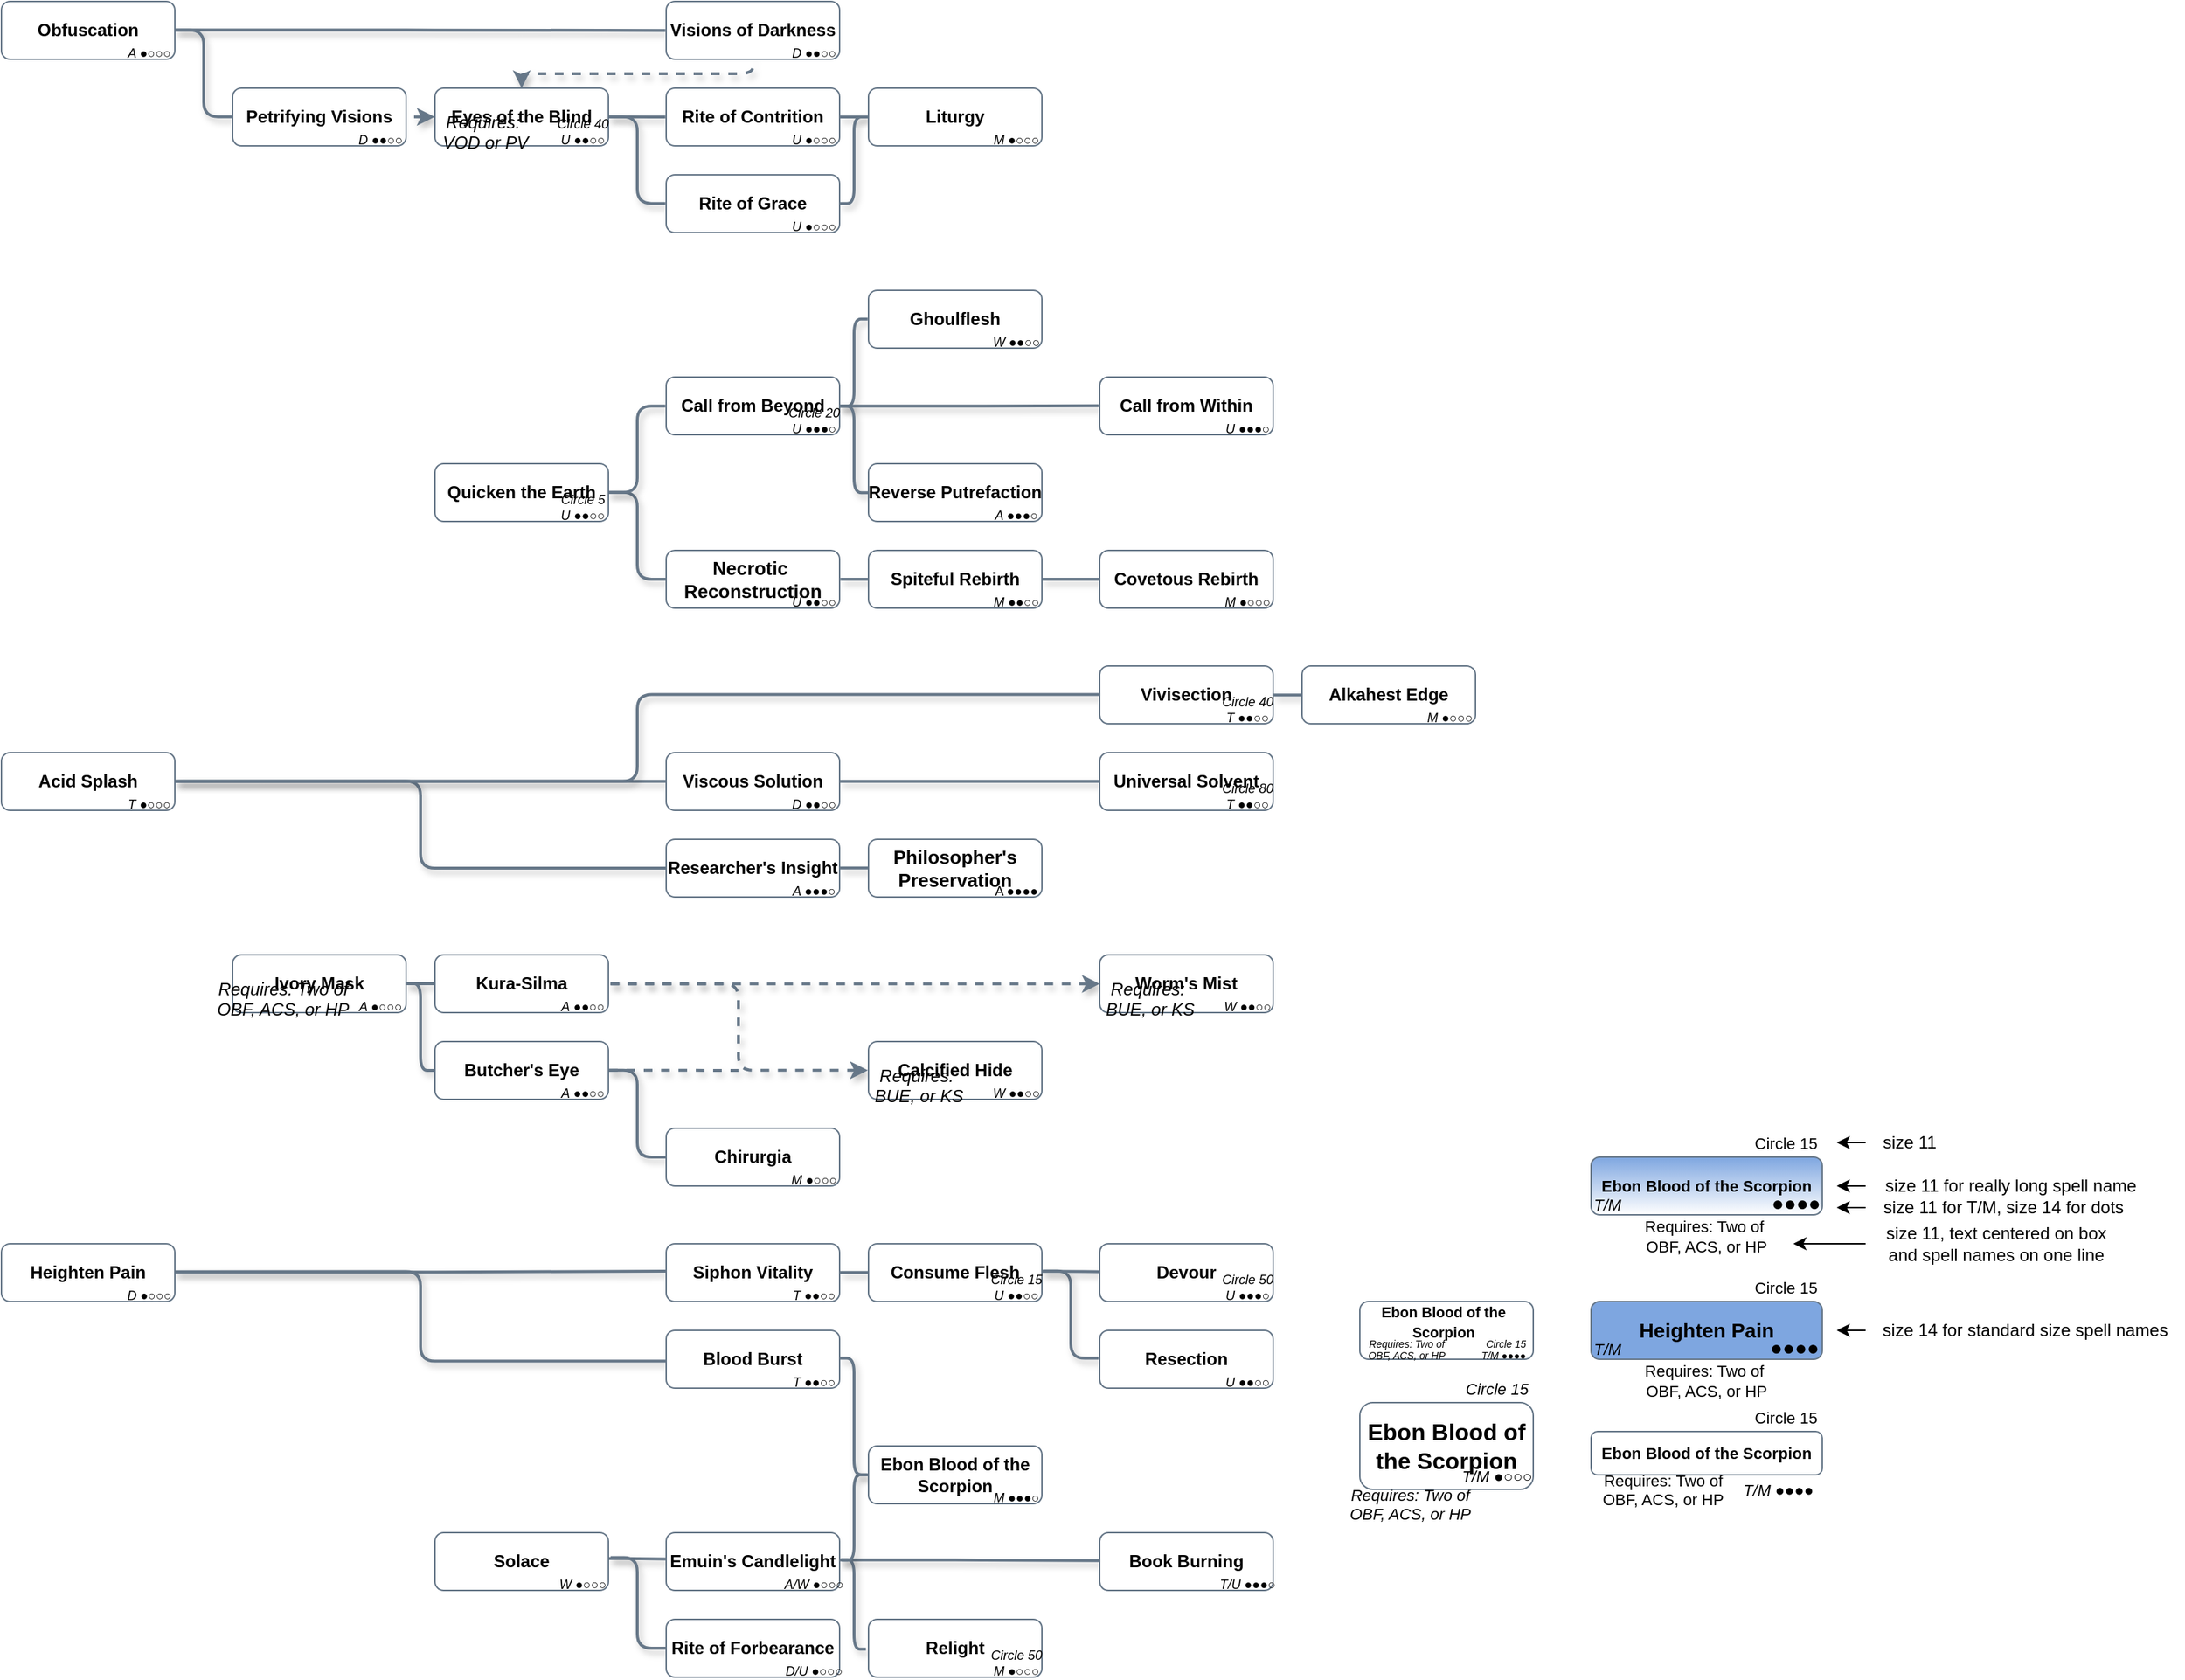 <mxfile version="25.0.3">
  <diagram name="Page-1" id="PuFN-wMOv0jWiG4jprAx">
    <mxGraphModel dx="439" dy="281" grid="1" gridSize="10" guides="1" tooltips="1" connect="1" arrows="1" fold="1" page="1" pageScale="1" pageWidth="740" pageHeight="1360" math="0" shadow="0">
      <root>
        <mxCell id="0" />
        <mxCell id="1" style="locked=1;" parent="0" visible="0" />
        <mxCell id="-dR2T00Uhgw3VuPTZwKf-42" value="" style="html=1;rounded=0;strokeColor=#667788;strokeWidth=1;endArrow=none;endFill=0;dashed=1;labelBackgroundColor=none;shadow=1;movable=0;resizable=0;rotatable=0;deletable=0;editable=0;locked=1;connectable=0;" parent="1" edge="1">
          <mxGeometry width="100" relative="1" as="geometry">
            <mxPoint x="160" y="8" as="sourcePoint" />
            <mxPoint x="160" y="1708" as="targetPoint" />
          </mxGeometry>
        </mxCell>
        <mxCell id="-dR2T00Uhgw3VuPTZwKf-43" value="&lt;b&gt;Intro&lt;/b&gt;" style="text;html=1;align=center;verticalAlign=middle;resizable=0;points=[];autosize=1;strokeColor=none;fillColor=none;labelPosition=center;verticalLabelPosition=middle;fontColor=#667788;labelBackgroundColor=none;shadow=1;movable=0;rotatable=0;deletable=0;editable=0;locked=1;connectable=0;" parent="1" vertex="1">
          <mxGeometry x="40" y="8" width="50" height="30" as="geometry" />
        </mxCell>
        <mxCell id="-dR2T00Uhgw3VuPTZwKf-44" value="&lt;b&gt;Basic&lt;/b&gt;" style="text;html=1;align=center;verticalAlign=middle;resizable=0;points=[];autosize=1;strokeColor=none;fillColor=none;labelPosition=center;verticalLabelPosition=middle;fontColor=#667788;labelBackgroundColor=none;shadow=1;movable=0;rotatable=0;deletable=0;editable=0;locked=1;connectable=0;" parent="1" vertex="1">
          <mxGeometry x="290" y="8" width="60" height="30" as="geometry" />
        </mxCell>
        <mxCell id="-dR2T00Uhgw3VuPTZwKf-45" value="&lt;b&gt;Intermediate&lt;br&gt;&lt;/b&gt;" style="text;html=1;align=center;verticalAlign=middle;resizable=0;points=[];autosize=1;strokeColor=none;fillColor=none;labelPosition=center;verticalLabelPosition=middle;fontColor=#667788;labelBackgroundColor=none;shadow=1;movable=0;rotatable=0;deletable=0;editable=0;locked=1;connectable=0;" parent="1" vertex="1">
          <mxGeometry x="560" y="8" width="90" height="30" as="geometry" />
        </mxCell>
        <mxCell id="-dR2T00Uhgw3VuPTZwKf-46" value="&lt;b&gt;Advanced&lt;br&gt;&lt;/b&gt;" style="text;html=1;align=center;verticalAlign=middle;resizable=0;points=[];autosize=1;strokeColor=none;fillColor=none;labelPosition=center;verticalLabelPosition=middle;fontColor=#667788;labelBackgroundColor=none;shadow=1;movable=0;rotatable=0;deletable=0;editable=0;locked=1;connectable=0;" parent="1" vertex="1">
          <mxGeometry x="880" y="8" width="80" height="30" as="geometry" />
        </mxCell>
        <mxCell id="-dR2T00Uhgw3VuPTZwKf-53" value="" style="html=1;rounded=0;strokeColor=#667788;strokeWidth=1;endArrow=none;endFill=0;dashed=1;labelBackgroundColor=none;shadow=1;movable=0;resizable=0;rotatable=0;deletable=0;editable=0;locked=1;connectable=0;" parent="1" edge="1">
          <mxGeometry width="100" relative="1" as="geometry">
            <mxPoint x="460" y="8" as="sourcePoint" />
            <mxPoint x="460" y="1708" as="targetPoint" />
          </mxGeometry>
        </mxCell>
        <mxCell id="-dR2T00Uhgw3VuPTZwKf-54" value="" style="html=1;rounded=0;strokeColor=#667788;strokeWidth=1;endArrow=none;endFill=0;dashed=1;exitX=0.633;exitY=0;exitDx=0;exitDy=0;exitPerimeter=0;labelBackgroundColor=none;shadow=1;movable=0;resizable=0;rotatable=0;deletable=0;editable=0;locked=1;connectable=0;" parent="1" edge="1">
          <mxGeometry width="100" relative="1" as="geometry">
            <mxPoint x="760" y="8" as="sourcePoint" />
            <mxPoint x="760" y="1708" as="targetPoint" />
          </mxGeometry>
        </mxCell>
        <mxCell id="-dR2T00Uhgw3VuPTZwKf-70" value="" style="html=1;rounded=0;strokeColor=#667788;strokeWidth=1;endArrow=none;endFill=0;dashed=1;labelBackgroundColor=none;shadow=1;movable=0;resizable=0;rotatable=0;deletable=0;editable=0;locked=1;connectable=0;" parent="1" edge="1">
          <mxGeometry width="100" relative="1" as="geometry">
            <mxPoint x="10" y="40" as="sourcePoint" />
            <mxPoint x="1080" y="40" as="targetPoint" />
          </mxGeometry>
        </mxCell>
        <mxCell id="-dR2T00Uhgw3VuPTZwKf-71" value="" style="html=1;rounded=0;strokeColor=#667788;strokeWidth=1;endArrow=none;endFill=0;dashed=1;exitX=0.633;exitY=0;exitDx=0;exitDy=0;exitPerimeter=0;labelBackgroundColor=none;shadow=1;movable=0;resizable=0;rotatable=0;deletable=0;editable=0;locked=1;connectable=0;" parent="1" edge="1">
          <mxGeometry width="100" relative="1" as="geometry">
            <mxPoint x="1061" y="8" as="sourcePoint" />
            <mxPoint x="1061" y="1708" as="targetPoint" />
          </mxGeometry>
        </mxCell>
        <mxCell id="-dR2T00Uhgw3VuPTZwKf-559" value="" style="group;movable=1;resizable=1;rotatable=1;deletable=1;editable=1;locked=0;connectable=1;" parent="1" vertex="1" connectable="0">
          <mxGeometry x="1070" y="800" width="160" height="440" as="geometry" />
        </mxCell>
        <mxCell id="-dR2T00Uhgw3VuPTZwKf-47" value="&lt;b style=&quot;&quot;&gt;Legend&lt;/b&gt;&lt;font&gt;&lt;b&gt;&lt;br&gt;&lt;/b&gt;&lt;/font&gt;" style="rounded=1;whiteSpace=wrap;html=1;strokeColor=#667788;fillColor=none;verticalAlign=top;labelBackgroundColor=none;fontColor=#667788;movable=1;resizable=1;rotatable=1;deletable=1;editable=1;locked=0;connectable=1;" parent="-dR2T00Uhgw3VuPTZwKf-559" vertex="1">
          <mxGeometry width="160" height="440" as="geometry" />
        </mxCell>
        <mxCell id="-dR2T00Uhgw3VuPTZwKf-48" value="" style="rounded=1;whiteSpace=wrap;html=1;strokeColor=#667788;fillColor=#CB997E;fontColor=#000000;labelBackgroundColor=none;movable=1;resizable=1;rotatable=1;deletable=1;editable=1;locked=0;connectable=1;" parent="-dR2T00Uhgw3VuPTZwKf-559" vertex="1">
          <mxGeometry x="20" y="70" width="120" height="40" as="geometry" />
        </mxCell>
        <mxCell id="-dR2T00Uhgw3VuPTZwKf-51" value="&lt;font&gt;&lt;b&gt;Signature spells in bold&lt;/b&gt;&lt;br&gt;&lt;/font&gt;" style="text;html=1;align=center;verticalAlign=middle;resizable=1;points=[];autosize=1;strokeColor=none;fillColor=none;fontColor=#667788;labelBackgroundColor=none;fontSize=8;movable=1;rotatable=1;deletable=1;editable=1;locked=0;connectable=1;" parent="-dR2T00Uhgw3VuPTZwKf-559" vertex="1">
          <mxGeometry x="20" y="370" width="110" height="20" as="geometry" />
        </mxCell>
        <mxCell id="-dR2T00Uhgw3VuPTZwKf-52" value="&lt;p&gt;&lt;font face=&quot;Courier New&quot; style=&quot;font-size: 8px;&quot;&gt;&lt;i style=&quot;&quot;&gt;Special requirements in italics&lt;/i&gt;&lt;/font&gt;&lt;/p&gt;" style="text;html=1;align=center;verticalAlign=middle;resizable=1;points=[];autosize=1;strokeColor=none;fillColor=none;fontSize=12;labelBackgroundColor=none;fontColor=#667788;movable=1;rotatable=1;deletable=1;editable=1;locked=0;connectable=1;" parent="-dR2T00Uhgw3VuPTZwKf-559" vertex="1">
          <mxGeometry y="10" width="160" height="50" as="geometry" />
        </mxCell>
        <mxCell id="-dR2T00Uhgw3VuPTZwKf-55" value="&lt;font&gt;&lt;font&gt;T &lt;/font&gt;&lt;font&gt;●○○○&lt;/font&gt;&lt;br&gt;&lt;font&gt;Magic skill &amp;amp; Spell slot cost&lt;/font&gt;&lt;/font&gt;" style="text;html=1;align=center;verticalAlign=middle;resizable=1;points=[];autosize=1;strokeColor=none;fillColor=none;fontColor=#667788;labelBackgroundColor=none;fontSize=8;movable=1;rotatable=1;deletable=1;editable=1;locked=0;connectable=1;" parent="-dR2T00Uhgw3VuPTZwKf-559" vertex="1">
          <mxGeometry x="20" y="400" width="120" height="30" as="geometry" />
        </mxCell>
        <mxCell id="-dR2T00Uhgw3VuPTZwKf-554" value="" style="rounded=1;whiteSpace=wrap;html=1;strokeColor=#667788;fillColor=#DDBEA9;fontColor=#000000;labelBackgroundColor=none;movable=1;resizable=1;rotatable=1;deletable=1;editable=1;locked=0;connectable=1;" parent="-dR2T00Uhgw3VuPTZwKf-559" vertex="1">
          <mxGeometry x="20" y="120" width="120" height="40" as="geometry" />
        </mxCell>
        <mxCell id="-dR2T00Uhgw3VuPTZwKf-555" value="" style="rounded=1;whiteSpace=wrap;html=1;strokeColor=#667788;fillColor=#FFE8D6;fontColor=#000000;labelBackgroundColor=none;movable=1;resizable=1;rotatable=1;deletable=1;editable=1;locked=0;connectable=1;" parent="-dR2T00Uhgw3VuPTZwKf-559" vertex="1">
          <mxGeometry x="20" y="170" width="120" height="40" as="geometry" />
        </mxCell>
        <mxCell id="-dR2T00Uhgw3VuPTZwKf-556" value="" style="rounded=1;whiteSpace=wrap;html=1;strokeColor=#667788;fillColor=#B7B7A4;fontColor=#000000;labelBackgroundColor=none;movable=1;resizable=1;rotatable=1;deletable=1;editable=1;locked=0;connectable=1;" parent="-dR2T00Uhgw3VuPTZwKf-559" vertex="1">
          <mxGeometry x="20" y="220" width="120" height="40" as="geometry" />
        </mxCell>
        <mxCell id="-dR2T00Uhgw3VuPTZwKf-557" value="" style="rounded=1;whiteSpace=wrap;html=1;strokeColor=#667788;fillColor=#A5A58D;fontColor=#000000;labelBackgroundColor=none;movable=1;resizable=1;rotatable=1;deletable=1;editable=1;locked=0;connectable=1;" parent="-dR2T00Uhgw3VuPTZwKf-559" vertex="1">
          <mxGeometry x="20" y="270" width="120" height="40" as="geometry" />
        </mxCell>
        <mxCell id="-dR2T00Uhgw3VuPTZwKf-558" value="" style="rounded=1;whiteSpace=wrap;html=1;strokeColor=#667788;fillColor=#6B705C;fontColor=#000000;labelBackgroundColor=none;movable=1;resizable=1;rotatable=1;deletable=1;editable=1;locked=0;connectable=1;" parent="-dR2T00Uhgw3VuPTZwKf-559" vertex="1">
          <mxGeometry x="20" y="320" width="120" height="40" as="geometry" />
        </mxCell>
        <mxCell id="-dR2T00Uhgw3VuPTZwKf-186" value="Spell Tree" style="" parent="0" />
        <mxCell id="-dR2T00Uhgw3VuPTZwKf-335" value="" style="endArrow=none;html=1;rounded=1;strokeColor=#667788;strokeWidth=2;align=center;verticalAlign=middle;fontFamily=Helvetica;fontSize=12;fontColor=default;fontStyle=2;labelBackgroundColor=none;autosize=0;resizable=0;edgeStyle=orthogonalEdgeStyle;curved=0;exitX=1;exitY=0.448;exitDx=0;exitDy=0;exitPerimeter=0;entryX=0;entryY=0.457;entryDx=0;entryDy=0;entryPerimeter=0;shadow=1;spacing=0;" parent="-dR2T00Uhgw3VuPTZwKf-186" source="-dR2T00Uhgw3VuPTZwKf-322" target="-dR2T00Uhgw3VuPTZwKf-319" edge="1">
          <mxGeometry width="50" height="50" relative="1" as="geometry">
            <mxPoint x="600" y="1150" as="sourcePoint" />
            <mxPoint x="650" y="1100" as="targetPoint" />
          </mxGeometry>
        </mxCell>
        <mxCell id="-dR2T00Uhgw3VuPTZwKf-338" value="" style="endArrow=none;html=1;rounded=1;shadow=1;strokeColor=#667788;strokeWidth=2;align=center;verticalAlign=middle;fontFamily=Helvetica;fontSize=12;fontColor=default;fontStyle=2;labelBackgroundColor=none;autosize=0;resizable=0;edgeStyle=orthogonalEdgeStyle;curved=0;entryX=-0.002;entryY=0.485;entryDx=0;entryDy=0;entryPerimeter=0;exitX=0.999;exitY=0.472;exitDx=0;exitDy=0;exitPerimeter=0;spacing=0;" parent="-dR2T00Uhgw3VuPTZwKf-186" source="-dR2T00Uhgw3VuPTZwKf-319" target="-dR2T00Uhgw3VuPTZwKf-316" edge="1">
          <mxGeometry width="50" height="50" relative="1" as="geometry">
            <mxPoint x="620" y="1139" as="sourcePoint" />
            <mxPoint x="630" y="1140" as="targetPoint" />
          </mxGeometry>
        </mxCell>
        <mxCell id="-dR2T00Uhgw3VuPTZwKf-339" value="" style="endArrow=none;html=1;rounded=1;shadow=1;strokeColor=#667788;strokeWidth=2;align=center;verticalAlign=middle;fontFamily=Helvetica;fontSize=12;fontColor=default;fontStyle=2;labelBackgroundColor=none;autosize=0;resizable=0;edgeStyle=orthogonalEdgeStyle;curved=0;exitX=1.013;exitY=0.43;exitDx=0;exitDy=0;exitPerimeter=0;entryX=0;entryY=0.5;entryDx=0;entryDy=0;entryPerimeter=0;spacing=0;" parent="-dR2T00Uhgw3VuPTZwKf-186" source="-dR2T00Uhgw3VuPTZwKf-322" target="-dR2T00Uhgw3VuPTZwKf-325" edge="1">
          <mxGeometry width="50" height="50" relative="1" as="geometry">
            <mxPoint x="550" y="1190" as="sourcePoint" />
            <mxPoint x="600" y="1140" as="targetPoint" />
          </mxGeometry>
        </mxCell>
        <mxCell id="-dR2T00Uhgw3VuPTZwKf-340" value="" style="endArrow=none;html=1;rounded=1;shadow=1;strokeColor=#667788;strokeWidth=2;align=center;verticalAlign=middle;fontFamily=Helvetica;fontSize=12;fontColor=default;fontStyle=2;labelBackgroundColor=none;autosize=0;resizable=0;edgeStyle=orthogonalEdgeStyle;curved=0;exitX=-0.015;exitY=0.515;exitDx=0;exitDy=0;exitPerimeter=0;entryX=1.007;entryY=0.47;entryDx=0;entryDy=0;entryPerimeter=0;spacing=0;" parent="-dR2T00Uhgw3VuPTZwKf-186" source="-dR2T00Uhgw3VuPTZwKf-328" target="-dR2T00Uhgw3VuPTZwKf-319" edge="1">
          <mxGeometry width="50" height="50" relative="1" as="geometry">
            <mxPoint x="480" y="1210" as="sourcePoint" />
            <mxPoint x="600" y="1140" as="targetPoint" />
          </mxGeometry>
        </mxCell>
        <mxCell id="-dR2T00Uhgw3VuPTZwKf-341" value="" style="endArrow=none;html=1;rounded=1;shadow=1;strokeColor=#667788;strokeWidth=2;align=center;verticalAlign=middle;fontFamily=Helvetica;fontSize=12;fontColor=default;fontStyle=2;labelBackgroundColor=none;autosize=0;resizable=0;edgeStyle=orthogonalEdgeStyle;curved=0;exitX=1.013;exitY=0.477;exitDx=0;exitDy=0;exitPerimeter=0;entryX=-0.007;entryY=0.497;entryDx=0;entryDy=0;entryPerimeter=0;spacing=0;" parent="-dR2T00Uhgw3VuPTZwKf-186" source="-dR2T00Uhgw3VuPTZwKf-319" target="-dR2T00Uhgw3VuPTZwKf-313" edge="1">
          <mxGeometry width="50" height="50" relative="1" as="geometry">
            <mxPoint x="610" y="1120" as="sourcePoint" />
            <mxPoint x="660" y="1070" as="targetPoint" />
          </mxGeometry>
        </mxCell>
        <mxCell id="-dR2T00Uhgw3VuPTZwKf-342" value="" style="endArrow=none;html=1;rounded=1;shadow=1;strokeColor=#667788;strokeWidth=2;align=center;verticalAlign=middle;fontFamily=Helvetica;fontSize=12;fontColor=default;fontStyle=2;labelBackgroundColor=none;autosize=0;resizable=0;edgeStyle=orthogonalEdgeStyle;curved=0;entryX=0.999;entryY=0.482;entryDx=0;entryDy=0;entryPerimeter=0;exitX=-0.001;exitY=0.499;exitDx=0;exitDy=0;exitPerimeter=0;spacing=0;" parent="-dR2T00Uhgw3VuPTZwKf-186" source="-dR2T00Uhgw3VuPTZwKf-313" target="-dR2T00Uhgw3VuPTZwKf-301" edge="1">
          <mxGeometry width="50" height="50" relative="1" as="geometry">
            <mxPoint x="620" y="1080" as="sourcePoint" />
            <mxPoint x="640" y="980" as="targetPoint" />
          </mxGeometry>
        </mxCell>
        <mxCell id="-dR2T00Uhgw3VuPTZwKf-343" value="" style="endArrow=none;html=1;rounded=1;shadow=1;strokeColor=#667788;strokeWidth=2;align=center;verticalAlign=middle;fontFamily=Helvetica;fontSize=12;fontColor=default;fontStyle=2;labelBackgroundColor=none;autosize=0;resizable=0;edgeStyle=orthogonalEdgeStyle;curved=0;entryX=-0.006;entryY=0.482;entryDx=0;entryDy=0;entryPerimeter=0;exitX=1.006;exitY=0.473;exitDx=0;exitDy=0;exitPerimeter=0;spacing=0;" parent="-dR2T00Uhgw3VuPTZwKf-186" source="-dR2T00Uhgw3VuPTZwKf-304" target="-dR2T00Uhgw3VuPTZwKf-298" edge="1">
          <mxGeometry width="50" height="50" relative="1" as="geometry">
            <mxPoint x="640" y="1030" as="sourcePoint" />
            <mxPoint x="690" y="980" as="targetPoint" />
          </mxGeometry>
        </mxCell>
        <mxCell id="-dR2T00Uhgw3VuPTZwKf-344" value="" style="endArrow=none;html=1;rounded=1;shadow=1;strokeColor=#667788;strokeWidth=2;align=center;verticalAlign=middle;fontFamily=Helvetica;fontSize=12;fontColor=default;fontStyle=2;labelBackgroundColor=none;autosize=0;resizable=0;edgeStyle=orthogonalEdgeStyle;curved=0;entryX=-0.002;entryY=0.485;entryDx=0;entryDy=0;entryPerimeter=0;exitX=0.998;exitY=0.477;exitDx=0;exitDy=0;exitPerimeter=0;spacing=0;" parent="-dR2T00Uhgw3VuPTZwKf-186" source="-dR2T00Uhgw3VuPTZwKf-304" target="-dR2T00Uhgw3VuPTZwKf-307" edge="1">
          <mxGeometry width="50" height="50" relative="1" as="geometry">
            <mxPoint x="670" y="1010" as="sourcePoint" />
            <mxPoint x="720" y="960" as="targetPoint" />
          </mxGeometry>
        </mxCell>
        <mxCell id="-dR2T00Uhgw3VuPTZwKf-345" value="" style="endArrow=none;html=1;rounded=1;shadow=1;strokeColor=#667788;strokeWidth=2;align=center;verticalAlign=middle;fontFamily=Helvetica;fontSize=12;fontColor=default;fontStyle=2;labelBackgroundColor=none;autosize=0;resizable=0;edgeStyle=orthogonalEdgeStyle;curved=0;entryX=0;entryY=0.5;entryDx=0;entryDy=0;entryPerimeter=0;exitX=1.004;exitY=0.497;exitDx=0;exitDy=0;exitPerimeter=0;spacing=0;" parent="-dR2T00Uhgw3VuPTZwKf-186" source="-dR2T00Uhgw3VuPTZwKf-295" target="-dR2T00Uhgw3VuPTZwKf-304" edge="1">
          <mxGeometry width="50" height="50" relative="1" as="geometry">
            <mxPoint x="590" y="1000" as="sourcePoint" />
            <mxPoint x="640" y="950" as="targetPoint" />
          </mxGeometry>
        </mxCell>
        <mxCell id="-dR2T00Uhgw3VuPTZwKf-346" value="" style="endArrow=none;html=1;rounded=1;shadow=1;strokeColor=#667788;strokeWidth=2;align=center;verticalAlign=middle;fontFamily=Helvetica;fontSize=12;fontColor=default;fontStyle=2;labelBackgroundColor=none;autosize=0;resizable=0;edgeStyle=orthogonalEdgeStyle;curved=0;entryX=-0.002;entryY=0.476;entryDx=0;entryDy=0;entryPerimeter=0;exitX=0.999;exitY=0.49;exitDx=0;exitDy=0;exitPerimeter=0;spacing=0;" parent="-dR2T00Uhgw3VuPTZwKf-186" source="-dR2T00Uhgw3VuPTZwKf-310" target="-dR2T00Uhgw3VuPTZwKf-295" edge="1">
          <mxGeometry width="50" height="50" relative="1" as="geometry">
            <mxPoint x="300" y="1030" as="sourcePoint" />
            <mxPoint x="350" y="980" as="targetPoint" />
          </mxGeometry>
        </mxCell>
        <mxCell id="-dR2T00Uhgw3VuPTZwKf-347" value="" style="endArrow=none;html=1;rounded=1;shadow=1;strokeColor=#667788;strokeWidth=2;align=center;verticalAlign=middle;fontFamily=Helvetica;fontSize=12;fontColor=default;fontStyle=2;labelBackgroundColor=none;autosize=0;resizable=0;edgeStyle=orthogonalEdgeStyle;curved=0;exitX=1.004;exitY=0.483;exitDx=0;exitDy=0;exitPerimeter=0;entryX=-0.001;entryY=0.53;entryDx=0;entryDy=0;entryPerimeter=0;spacing=0;" parent="-dR2T00Uhgw3VuPTZwKf-186" source="-dR2T00Uhgw3VuPTZwKf-310" target="-dR2T00Uhgw3VuPTZwKf-301" edge="1">
          <mxGeometry width="50" height="50" relative="1" as="geometry">
            <mxPoint x="290" y="1010" as="sourcePoint" />
            <mxPoint x="340" y="960" as="targetPoint" />
          </mxGeometry>
        </mxCell>
        <mxCell id="-dR2T00Uhgw3VuPTZwKf-348" value="" style="endArrow=none;html=1;rounded=1;shadow=1;strokeColor=#667788;strokeWidth=2;align=center;verticalAlign=middle;fontFamily=Helvetica;fontSize=12;fontColor=default;fontStyle=2;labelBackgroundColor=none;autosize=0;resizable=0;edgeStyle=orthogonalEdgeStyle;curved=0;entryX=0;entryY=0.5;entryDx=0;entryDy=0;entryPerimeter=0;exitX=1.003;exitY=0.498;exitDx=0;exitDy=0;exitPerimeter=0;spacing=0;" parent="-dR2T00Uhgw3VuPTZwKf-186" source="-dR2T00Uhgw3VuPTZwKf-288" target="-dR2T00Uhgw3VuPTZwKf-282" edge="1">
          <mxGeometry width="50" height="50" relative="1" as="geometry">
            <mxPoint x="440" y="920" as="sourcePoint" />
            <mxPoint x="490" y="870" as="targetPoint" />
          </mxGeometry>
        </mxCell>
        <mxCell id="-dR2T00Uhgw3VuPTZwKf-349" value="" style="endArrow=none;html=1;rounded=1;shadow=1;strokeColor=#667788;strokeWidth=2;align=center;verticalAlign=middle;fontFamily=Helvetica;fontSize=12;fontColor=default;fontStyle=2;labelBackgroundColor=none;autosize=0;resizable=0;edgeStyle=orthogonalEdgeStyle;curved=0;entryX=-0.003;entryY=0.496;entryDx=0;entryDy=0;entryPerimeter=0;spacing=0;" parent="-dR2T00Uhgw3VuPTZwKf-186" target="-dR2T00Uhgw3VuPTZwKf-285" edge="1">
          <mxGeometry width="50" height="50" relative="1" as="geometry">
            <mxPoint x="300" y="740" as="sourcePoint" />
            <mxPoint x="320" y="739" as="targetPoint" />
          </mxGeometry>
        </mxCell>
        <mxCell id="-dR2T00Uhgw3VuPTZwKf-350" value="" style="endArrow=none;html=1;rounded=1;shadow=1;strokeColor=#667788;strokeWidth=2;align=center;verticalAlign=middle;fontFamily=Helvetica;fontSize=12;fontColor=default;fontStyle=2;labelBackgroundColor=none;autosize=0;resizable=0;edgeStyle=orthogonalEdgeStyle;curved=0;entryX=1.003;entryY=0.496;entryDx=0;entryDy=0;entryPerimeter=0;exitX=-0.003;exitY=0.501;exitDx=0;exitDy=0;exitPerimeter=0;spacing=0;" parent="-dR2T00Uhgw3VuPTZwKf-186" source="-dR2T00Uhgw3VuPTZwKf-288" target="-dR2T00Uhgw3VuPTZwKf-291" edge="1">
          <mxGeometry width="50" height="50" relative="1" as="geometry">
            <mxPoint x="300" y="800" as="sourcePoint" />
            <mxPoint x="350" y="750" as="targetPoint" />
          </mxGeometry>
        </mxCell>
        <mxCell id="-dR2T00Uhgw3VuPTZwKf-352" value="" style="endArrow=none;dashed=1;html=1;rounded=1;shadow=1;strokeColor=#667788;strokeWidth=2;align=center;verticalAlign=middle;fontFamily=Helvetica;fontSize=12;fontColor=default;fontStyle=2;labelBackgroundColor=none;autosize=0;resizable=0;edgeStyle=orthogonalEdgeStyle;curved=0;entryX=0.998;entryY=0.502;entryDx=0;entryDy=0;entryPerimeter=0;exitX=-0.004;exitY=0.498;exitDx=0;exitDy=0;exitPerimeter=0;startArrow=classic;startFill=1;spacing=0;" parent="-dR2T00Uhgw3VuPTZwKf-186" source="-dR2T00Uhgw3VuPTZwKf-278" target="-dR2T00Uhgw3VuPTZwKf-285" edge="1">
          <mxGeometry width="50" height="50" relative="1" as="geometry">
            <mxPoint x="580" y="790" as="sourcePoint" />
            <mxPoint x="630" y="740" as="targetPoint" />
          </mxGeometry>
        </mxCell>
        <mxCell id="-dR2T00Uhgw3VuPTZwKf-353" value="" style="endArrow=none;dashed=1;html=1;rounded=1;shadow=1;strokeColor=#667788;strokeWidth=2;align=center;verticalAlign=middle;fontFamily=Helvetica;fontSize=12;fontColor=default;fontStyle=2;labelBackgroundColor=none;autosize=0;resizable=0;edgeStyle=orthogonalEdgeStyle;curved=0;entryX=0.998;entryY=0.502;entryDx=0;entryDy=0;entryPerimeter=0;exitX=0;exitY=0.502;exitDx=0;exitDy=0;exitPerimeter=0;startArrow=classic;startFill=1;spacing=0;" parent="-dR2T00Uhgw3VuPTZwKf-186" source="-dR2T00Uhgw3VuPTZwKf-331" target="-dR2T00Uhgw3VuPTZwKf-285" edge="1">
          <mxGeometry width="50" height="50" relative="1" as="geometry">
            <mxPoint x="630" y="810" as="sourcePoint" />
            <mxPoint x="450" y="750" as="targetPoint" />
          </mxGeometry>
        </mxCell>
        <mxCell id="-dR2T00Uhgw3VuPTZwKf-354" value="" style="endArrow=none;dashed=1;html=1;rounded=1;shadow=1;strokeColor=#667788;strokeWidth=2;align=center;verticalAlign=middle;fontFamily=Helvetica;fontSize=12;fontColor=default;fontStyle=2;labelBackgroundColor=none;autosize=0;resizable=0;edgeStyle=orthogonalEdgeStyle;curved=0;exitX=1.004;exitY=0.498;exitDx=0;exitDy=0;exitPerimeter=0;spacing=0;" parent="-dR2T00Uhgw3VuPTZwKf-186" source="-dR2T00Uhgw3VuPTZwKf-288" edge="1">
          <mxGeometry width="50" height="50" relative="1" as="geometry">
            <mxPoint x="580" y="790" as="sourcePoint" />
            <mxPoint x="530" y="800" as="targetPoint" />
          </mxGeometry>
        </mxCell>
        <mxCell id="-dR2T00Uhgw3VuPTZwKf-355" value="" style="endArrow=none;html=1;rounded=1;shadow=1;strokeColor=#667788;strokeWidth=2;align=center;verticalAlign=middle;fontFamily=Helvetica;fontSize=12;fontColor=default;fontStyle=2;labelBackgroundColor=none;autosize=0;resizable=0;edgeStyle=orthogonalEdgeStyle;curved=0;exitX=1.003;exitY=0.496;exitDx=0;exitDy=0;exitPerimeter=0;entryX=-0.003;entryY=0.496;entryDx=0;entryDy=0;entryPerimeter=0;spacing=0;" parent="-dR2T00Uhgw3VuPTZwKf-186" source="-dR2T00Uhgw3VuPTZwKf-255" target="-dR2T00Uhgw3VuPTZwKf-246" edge="1">
          <mxGeometry width="50" height="50" relative="1" as="geometry">
            <mxPoint x="390" y="560" as="sourcePoint" />
            <mxPoint x="440" y="510" as="targetPoint" />
          </mxGeometry>
        </mxCell>
        <mxCell id="-dR2T00Uhgw3VuPTZwKf-356" value="" style="endArrow=none;html=1;rounded=1;shadow=1;strokeColor=#667788;strokeWidth=2;align=center;verticalAlign=middle;fontFamily=Helvetica;fontSize=12;fontColor=default;fontStyle=2;labelBackgroundColor=none;autosize=0;resizable=0;edgeStyle=orthogonalEdgeStyle;curved=0;exitX=1.005;exitY=0.496;exitDx=0;exitDy=0;exitPerimeter=0;entryX=0.002;entryY=0.5;entryDx=0;entryDy=0;entryPerimeter=0;spacing=0;" parent="-dR2T00Uhgw3VuPTZwKf-186" source="-dR2T00Uhgw3VuPTZwKf-255" target="-dR2T00Uhgw3VuPTZwKf-249" edge="1">
          <mxGeometry width="50" height="50" relative="1" as="geometry">
            <mxPoint x="400" y="570" as="sourcePoint" />
            <mxPoint x="450" y="520" as="targetPoint" />
          </mxGeometry>
        </mxCell>
        <mxCell id="-dR2T00Uhgw3VuPTZwKf-357" value="" style="endArrow=none;html=1;rounded=1;shadow=1;strokeColor=#667788;strokeWidth=2;align=center;verticalAlign=middle;fontFamily=Helvetica;fontSize=12;fontColor=default;fontStyle=2;labelBackgroundColor=none;autosize=0;resizable=0;edgeStyle=orthogonalEdgeStyle;curved=0;exitX=1.003;exitY=0.496;exitDx=0;exitDy=0;exitPerimeter=0;entryX=0.003;entryY=0.495;entryDx=0;entryDy=0;entryPerimeter=0;spacing=0;" parent="-dR2T00Uhgw3VuPTZwKf-186" source="-dR2T00Uhgw3VuPTZwKf-255" target="-dR2T00Uhgw3VuPTZwKf-237" edge="1">
          <mxGeometry width="50" height="50" relative="1" as="geometry">
            <mxPoint x="370" y="520" as="sourcePoint" />
            <mxPoint x="700" y="530" as="targetPoint" />
          </mxGeometry>
        </mxCell>
        <mxCell id="-dR2T00Uhgw3VuPTZwKf-358" value="" style="endArrow=none;html=1;rounded=1;shadow=1;strokeColor=#667788;strokeWidth=2;align=center;verticalAlign=middle;fontFamily=Helvetica;fontSize=12;fontColor=default;fontStyle=2;labelBackgroundColor=none;autosize=0;resizable=0;edgeStyle=orthogonalEdgeStyle;curved=0;exitX=1;exitY=0.496;exitDx=0;exitDy=0;exitPerimeter=0;entryX=0;entryY=0.496;entryDx=0;entryDy=0;entryPerimeter=0;spacing=0;" parent="-dR2T00Uhgw3VuPTZwKf-186" source="-dR2T00Uhgw3VuPTZwKf-249" target="-dR2T00Uhgw3VuPTZwKf-252" edge="1">
          <mxGeometry width="50" height="50" relative="1" as="geometry">
            <mxPoint x="650" y="550" as="sourcePoint" />
            <mxPoint x="700" y="500" as="targetPoint" />
          </mxGeometry>
        </mxCell>
        <mxCell id="-dR2T00Uhgw3VuPTZwKf-359" value="" style="endArrow=none;html=1;rounded=1;shadow=1;strokeColor=#667788;strokeWidth=2;align=center;verticalAlign=middle;fontFamily=Helvetica;fontSize=12;fontColor=default;fontStyle=2;labelBackgroundColor=none;autosize=0;resizable=0;edgeStyle=orthogonalEdgeStyle;curved=0;exitX=1;exitY=0.496;exitDx=0;exitDy=0;exitPerimeter=0;entryX=0;entryY=0.496;entryDx=0;entryDy=0;entryPerimeter=0;spacing=0;" parent="-dR2T00Uhgw3VuPTZwKf-186" source="-dR2T00Uhgw3VuPTZwKf-246" target="-dR2T00Uhgw3VuPTZwKf-243" edge="1">
          <mxGeometry width="50" height="50" relative="1" as="geometry">
            <mxPoint x="650" y="550" as="sourcePoint" />
            <mxPoint x="700" y="500" as="targetPoint" />
          </mxGeometry>
        </mxCell>
        <mxCell id="-dR2T00Uhgw3VuPTZwKf-360" value="" style="endArrow=none;html=1;rounded=1;shadow=1;strokeColor=#667788;strokeWidth=2;align=center;verticalAlign=middle;fontFamily=Helvetica;fontSize=12;fontColor=default;fontStyle=2;labelBackgroundColor=none;autosize=0;resizable=0;edgeStyle=orthogonalEdgeStyle;curved=0;exitX=1.004;exitY=0.503;exitDx=0;exitDy=0;exitPerimeter=0;entryX=-0.003;entryY=0.497;entryDx=0;entryDy=0;entryPerimeter=0;spacing=0;" parent="-dR2T00Uhgw3VuPTZwKf-186" source="-dR2T00Uhgw3VuPTZwKf-237" target="-dR2T00Uhgw3VuPTZwKf-240" edge="1">
          <mxGeometry width="50" height="50" relative="1" as="geometry">
            <mxPoint x="950" y="590" as="sourcePoint" />
            <mxPoint x="1000" y="540" as="targetPoint" />
          </mxGeometry>
        </mxCell>
        <mxCell id="-dR2T00Uhgw3VuPTZwKf-364" value="" style="endArrow=none;html=1;rounded=1;shadow=1;strokeColor=#667788;strokeWidth=2;align=center;verticalAlign=middle;fontFamily=Helvetica;fontSize=12;fontColor=default;fontStyle=2;labelBackgroundColor=none;autosize=0;resizable=0;edgeStyle=orthogonalEdgeStyle;curved=0;exitX=1;exitY=0.496;exitDx=0;exitDy=0;exitPerimeter=0;entryX=-0.001;entryY=0.499;entryDx=0;entryDy=0;entryPerimeter=0;spacing=0;" parent="-dR2T00Uhgw3VuPTZwKf-186" source="-dR2T00Uhgw3VuPTZwKf-234" target="-dR2T00Uhgw3VuPTZwKf-366" edge="1">
          <mxGeometry width="50" height="50" relative="1" as="geometry">
            <mxPoint x="650" y="420" as="sourcePoint" />
            <mxPoint x="480" y="459.84" as="targetPoint" />
          </mxGeometry>
        </mxCell>
        <mxCell id="-dR2T00Uhgw3VuPTZwKf-368" value="" style="endArrow=none;html=1;rounded=1;shadow=1;strokeColor=#667788;strokeWidth=2;align=center;verticalAlign=middle;fontFamily=Helvetica;fontSize=12;fontColor=default;fontStyle=2;labelBackgroundColor=none;autosize=0;resizable=0;edgeStyle=orthogonalEdgeStyle;curved=0;exitX=1.005;exitY=0.501;exitDx=0;exitDy=0;exitPerimeter=0;entryX=-0.002;entryY=0.501;entryDx=0;entryDy=0;entryPerimeter=0;spacing=0;" parent="-dR2T00Uhgw3VuPTZwKf-186" source="-dR2T00Uhgw3VuPTZwKf-366" target="-dR2T00Uhgw3VuPTZwKf-225" edge="1">
          <mxGeometry width="50" height="50" relative="1" as="geometry">
            <mxPoint x="630" y="460" as="sourcePoint" />
            <mxPoint x="680" y="410" as="targetPoint" />
          </mxGeometry>
        </mxCell>
        <mxCell id="-dR2T00Uhgw3VuPTZwKf-369" value="" style="endArrow=none;html=1;rounded=1;shadow=1;strokeColor=#667788;strokeWidth=2;align=center;verticalAlign=middle;fontFamily=Helvetica;fontSize=12;fontColor=default;fontStyle=2;labelBackgroundColor=none;autosize=0;resizable=0;edgeStyle=orthogonalEdgeStyle;curved=0;exitX=1.001;exitY=0.501;exitDx=0;exitDy=0;exitPerimeter=0;spacing=0;" parent="-dR2T00Uhgw3VuPTZwKf-186" source="-dR2T00Uhgw3VuPTZwKf-225" edge="1">
          <mxGeometry width="50" height="50" relative="1" as="geometry">
            <mxPoint x="630" y="460" as="sourcePoint" />
            <mxPoint x="780" y="460" as="targetPoint" />
          </mxGeometry>
        </mxCell>
        <mxCell id="-dR2T00Uhgw3VuPTZwKf-370" value="" style="endArrow=none;html=1;rounded=1;shadow=1;strokeColor=#667788;strokeWidth=2;align=center;verticalAlign=middle;fontFamily=Helvetica;fontSize=12;fontColor=default;fontStyle=2;labelBackgroundColor=none;autosize=0;resizable=0;edgeStyle=orthogonalEdgeStyle;curved=0;exitX=0.999;exitY=0.497;exitDx=0;exitDy=0;exitPerimeter=0;entryX=-0.005;entryY=0.503;entryDx=0;entryDy=0;entryPerimeter=0;spacing=0;" parent="-dR2T00Uhgw3VuPTZwKf-186" source="-dR2T00Uhgw3VuPTZwKf-234" target="-dR2T00Uhgw3VuPTZwKf-231" edge="1">
          <mxGeometry width="50" height="50" relative="1" as="geometry">
            <mxPoint x="590" y="350" as="sourcePoint" />
            <mxPoint x="640" y="300" as="targetPoint" />
          </mxGeometry>
        </mxCell>
        <mxCell id="-dR2T00Uhgw3VuPTZwKf-371" value="" style="endArrow=none;html=1;rounded=1;shadow=1;strokeColor=#667788;strokeWidth=2;align=center;verticalAlign=middle;fontFamily=Helvetica;fontSize=12;fontColor=default;fontStyle=2;labelBackgroundColor=none;autosize=0;resizable=0;edgeStyle=orthogonalEdgeStyle;curved=0;entryX=-0.005;entryY=0.497;entryDx=0;entryDy=0;entryPerimeter=0;exitX=1.004;exitY=0.503;exitDx=0;exitDy=0;exitPerimeter=0;spacing=0;" parent="-dR2T00Uhgw3VuPTZwKf-186" source="-dR2T00Uhgw3VuPTZwKf-231" target="-dR2T00Uhgw3VuPTZwKf-210" edge="1">
          <mxGeometry width="50" height="50" relative="1" as="geometry">
            <mxPoint x="530" y="390" as="sourcePoint" />
            <mxPoint x="580" y="340" as="targetPoint" />
          </mxGeometry>
        </mxCell>
        <mxCell id="-dR2T00Uhgw3VuPTZwKf-372" value="" style="endArrow=none;html=1;rounded=1;shadow=1;strokeColor=#667788;strokeWidth=2;align=center;verticalAlign=middle;fontFamily=Helvetica;fontSize=12;fontColor=default;fontStyle=2;labelBackgroundColor=none;autosize=0;resizable=0;edgeStyle=orthogonalEdgeStyle;curved=0;entryX=-0.005;entryY=0.497;entryDx=0;entryDy=0;entryPerimeter=0;exitX=1.002;exitY=0.503;exitDx=0;exitDy=0;exitPerimeter=0;spacing=0;" parent="-dR2T00Uhgw3VuPTZwKf-186" source="-dR2T00Uhgw3VuPTZwKf-231" target="-dR2T00Uhgw3VuPTZwKf-213" edge="1">
          <mxGeometry width="50" height="50" relative="1" as="geometry">
            <mxPoint x="670" y="390" as="sourcePoint" />
            <mxPoint x="720" y="340" as="targetPoint" />
          </mxGeometry>
        </mxCell>
        <mxCell id="-dR2T00Uhgw3VuPTZwKf-373" value="" style="endArrow=none;html=1;rounded=1;shadow=1;strokeColor=#667788;strokeWidth=2;align=center;verticalAlign=middle;fontFamily=Helvetica;fontSize=12;fontColor=default;fontStyle=2;labelBackgroundColor=none;autosize=0;resizable=0;edgeStyle=orthogonalEdgeStyle;curved=0;exitX=0.999;exitY=0.503;exitDx=0;exitDy=0;exitPerimeter=0;entryX=0.002;entryY=0.503;entryDx=0;entryDy=0;entryPerimeter=0;spacing=0;" parent="-dR2T00Uhgw3VuPTZwKf-186" source="-dR2T00Uhgw3VuPTZwKf-231" target="-dR2T00Uhgw3VuPTZwKf-216" edge="1">
          <mxGeometry width="50" height="50" relative="1" as="geometry">
            <mxPoint x="670" y="390" as="sourcePoint" />
            <mxPoint x="720" y="340" as="targetPoint" />
          </mxGeometry>
        </mxCell>
        <mxCell id="-dR2T00Uhgw3VuPTZwKf-374" value="" style="endArrow=none;html=1;rounded=1;shadow=1;strokeColor=#667788;strokeWidth=2;align=center;verticalAlign=middle;fontFamily=Helvetica;fontSize=12;fontColor=default;fontStyle=2;labelBackgroundColor=none;autosize=0;resizable=0;edgeStyle=orthogonalEdgeStyle;curved=0;entryX=-0.005;entryY=0.502;entryDx=0;entryDy=0;entryPerimeter=0;exitX=1;exitY=0.495;exitDx=0;exitDy=0;exitPerimeter=0;spacing=0;" parent="-dR2T00Uhgw3VuPTZwKf-186" source="-dR2T00Uhgw3VuPTZwKf-188" target="-dR2T00Uhgw3VuPTZwKf-198" edge="1">
          <mxGeometry width="50" height="50" relative="1" as="geometry">
            <mxPoint x="330" y="180" as="sourcePoint" />
            <mxPoint x="380" y="130" as="targetPoint" />
          </mxGeometry>
        </mxCell>
        <mxCell id="-dR2T00Uhgw3VuPTZwKf-375" value="" style="endArrow=none;html=1;rounded=1;shadow=1;strokeColor=#667788;strokeWidth=2;align=center;verticalAlign=middle;fontFamily=Helvetica;fontSize=12;fontColor=default;fontStyle=2;labelBackgroundColor=none;autosize=0;resizable=0;edgeStyle=orthogonalEdgeStyle;curved=0;entryX=-0.003;entryY=0.496;entryDx=0;entryDy=0;entryPerimeter=0;exitX=1.003;exitY=0.498;exitDx=0;exitDy=0;exitPerimeter=0;spacing=0;" parent="-dR2T00Uhgw3VuPTZwKf-186" source="-dR2T00Uhgw3VuPTZwKf-188" target="-dR2T00Uhgw3VuPTZwKf-191" edge="1">
          <mxGeometry width="50" height="50" relative="1" as="geometry">
            <mxPoint x="140" y="90" as="sourcePoint" />
            <mxPoint x="380" y="130" as="targetPoint" />
          </mxGeometry>
        </mxCell>
        <mxCell id="-dR2T00Uhgw3VuPTZwKf-376" value="" style="endArrow=none;dashed=1;html=1;rounded=1;shadow=1;strokeColor=#667788;strokeWidth=2;align=center;verticalAlign=middle;fontFamily=Helvetica;fontSize=12;fontColor=default;fontStyle=2;labelBackgroundColor=none;autosize=0;resizable=0;edgeStyle=orthogonalEdgeStyle;curved=0;entryX=1.003;entryY=0.498;entryDx=0;entryDy=0;entryPerimeter=0;exitX=-0.002;exitY=0.498;exitDx=0;exitDy=0;exitPerimeter=0;startArrow=classic;startFill=1;spacing=0;" parent="-dR2T00Uhgw3VuPTZwKf-186" source="-dR2T00Uhgw3VuPTZwKf-194" target="-dR2T00Uhgw3VuPTZwKf-191" edge="1">
          <mxGeometry width="50" height="50" relative="1" as="geometry">
            <mxPoint x="310" y="130" as="sourcePoint" />
            <mxPoint x="450" y="40" as="targetPoint" />
          </mxGeometry>
        </mxCell>
        <mxCell id="-dR2T00Uhgw3VuPTZwKf-378" value="" style="endArrow=none;html=1;rounded=1;shadow=1;strokeColor=#667788;strokeWidth=2;align=center;verticalAlign=middle;fontFamily=Helvetica;fontSize=12;fontColor=default;fontStyle=2;labelBackgroundColor=none;autosize=0;resizable=0;edgeStyle=orthogonalEdgeStyle;curved=0;entryX=0.501;entryY=1.001;entryDx=0;entryDy=0;entryPerimeter=0;exitX=0.5;exitY=0;exitDx=0;exitDy=0;exitPerimeter=0;dashed=1;startArrow=classic;startFill=1;spacing=0;" parent="-dR2T00Uhgw3VuPTZwKf-186" source="-dR2T00Uhgw3VuPTZwKf-194" target="-dR2T00Uhgw3VuPTZwKf-198" edge="1">
          <mxGeometry width="50" height="50" relative="1" as="geometry">
            <mxPoint x="470" y="130" as="sourcePoint" />
            <mxPoint x="520" y="80" as="targetPoint" />
          </mxGeometry>
        </mxCell>
        <mxCell id="-dR2T00Uhgw3VuPTZwKf-379" value="" style="endArrow=none;html=1;rounded=1;shadow=1;strokeColor=#667788;strokeWidth=2;align=center;verticalAlign=middle;fontFamily=Helvetica;fontSize=12;fontColor=default;fontStyle=2;labelBackgroundColor=none;autosize=0;resizable=0;edgeStyle=orthogonalEdgeStyle;curved=0;entryX=1.003;entryY=0.496;entryDx=0;entryDy=0;entryPerimeter=0;exitX=-0.005;exitY=0.501;exitDx=0;exitDy=0;exitPerimeter=0;spacing=0;" parent="-dR2T00Uhgw3VuPTZwKf-186" source="-dR2T00Uhgw3VuPTZwKf-201" target="-dR2T00Uhgw3VuPTZwKf-194" edge="1">
          <mxGeometry width="50" height="50" relative="1" as="geometry">
            <mxPoint x="520" y="190" as="sourcePoint" />
            <mxPoint x="570" y="140" as="targetPoint" />
          </mxGeometry>
        </mxCell>
        <mxCell id="-dR2T00Uhgw3VuPTZwKf-380" value="" style="endArrow=none;html=1;rounded=1;shadow=1;strokeColor=#667788;strokeWidth=2;align=center;verticalAlign=middle;fontFamily=Helvetica;fontSize=12;fontColor=default;fontStyle=2;labelBackgroundColor=none;autosize=0;resizable=0;edgeStyle=orthogonalEdgeStyle;curved=0;entryX=0.999;entryY=0.496;entryDx=0;entryDy=0;entryPerimeter=0;exitX=-0.005;exitY=0.496;exitDx=0;exitDy=0;exitPerimeter=0;spacing=0;" parent="-dR2T00Uhgw3VuPTZwKf-186" source="-dR2T00Uhgw3VuPTZwKf-204" target="-dR2T00Uhgw3VuPTZwKf-194" edge="1">
          <mxGeometry width="50" height="50" relative="1" as="geometry">
            <mxPoint x="520" y="190" as="sourcePoint" />
            <mxPoint x="570" y="140" as="targetPoint" />
          </mxGeometry>
        </mxCell>
        <mxCell id="-dR2T00Uhgw3VuPTZwKf-381" value="" style="endArrow=none;html=1;rounded=1;shadow=1;strokeColor=#667788;strokeWidth=2;align=center;verticalAlign=middle;fontFamily=Helvetica;fontSize=12;fontColor=default;fontStyle=2;labelBackgroundColor=none;autosize=0;resizable=0;edgeStyle=orthogonalEdgeStyle;curved=0;entryX=-0.005;entryY=0.496;entryDx=0;entryDy=0;entryPerimeter=0;exitX=1.001;exitY=0.5;exitDx=0;exitDy=0;exitPerimeter=0;spacing=0;" parent="-dR2T00Uhgw3VuPTZwKf-186" source="-dR2T00Uhgw3VuPTZwKf-201" target="-dR2T00Uhgw3VuPTZwKf-207" edge="1">
          <mxGeometry width="50" height="50" relative="1" as="geometry">
            <mxPoint x="600" y="140" as="sourcePoint" />
            <mxPoint x="570" y="140" as="targetPoint" />
          </mxGeometry>
        </mxCell>
        <mxCell id="-dR2T00Uhgw3VuPTZwKf-382" value="" style="endArrow=none;html=1;rounded=1;shadow=1;strokeColor=#667788;strokeWidth=2;align=center;verticalAlign=middle;fontFamily=Helvetica;fontSize=12;fontColor=default;fontStyle=2;labelBackgroundColor=none;autosize=0;resizable=0;edgeStyle=orthogonalEdgeStyle;curved=0;entryX=-0.001;entryY=0.501;entryDx=0;entryDy=0;entryPerimeter=0;exitX=1.002;exitY=0.498;exitDx=0;exitDy=0;exitPerimeter=0;spacing=0;" parent="-dR2T00Uhgw3VuPTZwKf-186" source="-dR2T00Uhgw3VuPTZwKf-204" target="-dR2T00Uhgw3VuPTZwKf-207" edge="1">
          <mxGeometry width="50" height="50" relative="1" as="geometry">
            <mxPoint x="520" y="190" as="sourcePoint" />
            <mxPoint x="570" y="140" as="targetPoint" />
          </mxGeometry>
        </mxCell>
        <mxCell id="-dR2T00Uhgw3VuPTZwKf-188" value="Obfuscation" style="rounded=1;strokeColor=#667788;fillColor=default;fontColor=#000000;fontStyle=1;fontFamily=Helvetica;fontSize=12;labelBackgroundColor=none;container=0;whiteSpace=wrap;perimeter=none;recursiveResize=0;expand=0;resizable=1;rotatable=0;verticalAlign=middle;spacingTop=0;pointerEvents=0;align=center;spacingRight=0;spacing=0;autosize=0;spacingBottom=0;spacingLeft=0;" parent="-dR2T00Uhgw3VuPTZwKf-186" vertex="1">
          <mxGeometry x="20" y="60" width="120" height="40" as="geometry" />
        </mxCell>
        <mxCell id="-dR2T00Uhgw3VuPTZwKf-189" value="&#xa;&#xa;A ●○○○" style="text;align=center;verticalAlign=bottom;resizable=0;points=[];autosize=0;strokeColor=none;fillColor=none;fontFamily=Helvetica;fontSize=9;fontColor=default;labelBackgroundColor=none;spacing=0;horizontal=1;spacingRight=-15;spacingTop=0;fontStyle=2;pointerEvents=0;expand=0;recursiveResize=0;allowArrows=0;connectable=0;rotatable=0;container=0;spacingLeft=0;spacingBottom=-2;" parent="-dR2T00Uhgw3VuPTZwKf-186" vertex="1">
          <mxGeometry x="90" y="80" width="50" height="20" as="geometry" />
        </mxCell>
        <mxCell id="-dR2T00Uhgw3VuPTZwKf-191" value="Petrifying Visions" style="rounded=1;strokeColor=#667788;fillColor=default;fontColor=#000000;fontStyle=1;fontFamily=Helvetica;fontSize=12;labelBackgroundColor=none;container=0;whiteSpace=wrap;perimeter=none;recursiveResize=0;expand=0;resizable=1;rotatable=0;verticalAlign=middle;spacingTop=0;pointerEvents=0;align=center;spacingRight=0;spacing=0;autosize=0;spacingBottom=0;spacingLeft=0;" parent="-dR2T00Uhgw3VuPTZwKf-186" vertex="1">
          <mxGeometry x="180" y="120" width="120" height="40" as="geometry" />
        </mxCell>
        <mxCell id="-dR2T00Uhgw3VuPTZwKf-192" value="&#xa;&#xa;D ●●○○" style="text;align=center;verticalAlign=bottom;resizable=0;points=[];autosize=0;strokeColor=none;fillColor=none;fontFamily=Helvetica;fontSize=9;fontColor=default;labelBackgroundColor=none;spacing=0;horizontal=1;spacingRight=-15;spacingTop=0;fontStyle=2;pointerEvents=0;expand=0;recursiveResize=0;allowArrows=0;connectable=0;rotatable=0;container=0;spacingLeft=0;spacingBottom=-2;" parent="-dR2T00Uhgw3VuPTZwKf-186" vertex="1">
          <mxGeometry x="250" y="140" width="50" height="20" as="geometry" />
        </mxCell>
        <mxCell id="-dR2T00Uhgw3VuPTZwKf-194" value="Eyes of the Blind" style="rounded=1;strokeColor=#667788;fillColor=default;fontColor=#000000;fontStyle=1;fontFamily=Helvetica;fontSize=12;labelBackgroundColor=none;container=0;whiteSpace=wrap;perimeter=none;recursiveResize=0;expand=0;resizable=1;rotatable=0;verticalAlign=middle;spacingTop=0;pointerEvents=0;align=center;spacingRight=0;spacing=0;autosize=0;spacingBottom=0;spacingLeft=0;" parent="-dR2T00Uhgw3VuPTZwKf-186" vertex="1">
          <mxGeometry x="320" y="120" width="120" height="40" as="geometry" />
        </mxCell>
        <mxCell id="-dR2T00Uhgw3VuPTZwKf-195" value="Circle 40&#xa;U ●●○○" style="text;align=center;verticalAlign=bottom;resizable=0;points=[];autosize=0;strokeColor=none;fillColor=none;fontFamily=Helvetica;fontSize=9;fontColor=default;labelBackgroundColor=none;spacing=0;horizontal=1;spacingRight=-15;spacingTop=0;fontStyle=2;pointerEvents=0;expand=0;recursiveResize=0;allowArrows=0;connectable=0;rotatable=0;container=0;spacingLeft=0;spacingBottom=-2;" parent="-dR2T00Uhgw3VuPTZwKf-186" vertex="1">
          <mxGeometry x="390" y="140" width="50" height="20" as="geometry" />
        </mxCell>
        <mxCell id="-dR2T00Uhgw3VuPTZwKf-196" value="Requires: &#xa;VOD or PV" style="text;align=center;verticalAlign=middle;resizable=0;points=[];autosize=0;strokeColor=none;fillColor=none;fontFamily=Helvetica;fontSize=12;fontColor=default;labelBackgroundColor=none;spacing=0;horizontal=1;spacingRight=0;spacingTop=0;fontStyle=2;pointerEvents=0;connectable=0;allowArrows=0;fillOpacity=0;strokeOpacity=0;rotatable=0;spacingBottom=0;container=0;spacingLeft=0;" parent="-dR2T00Uhgw3VuPTZwKf-186" vertex="1">
          <mxGeometry x="320" y="140" width="70" height="20" as="geometry" />
        </mxCell>
        <mxCell id="-dR2T00Uhgw3VuPTZwKf-198" value="Visions of Darkness" style="rounded=1;strokeColor=#667788;fillColor=default;fontColor=#000000;fontStyle=1;fontFamily=Helvetica;fontSize=12;labelBackgroundColor=none;container=0;whiteSpace=wrap;perimeter=none;recursiveResize=0;expand=0;resizable=1;rotatable=0;verticalAlign=middle;spacingTop=0;pointerEvents=0;align=center;spacingRight=0;spacing=0;autosize=0;spacingBottom=0;spacingLeft=0;" parent="-dR2T00Uhgw3VuPTZwKf-186" vertex="1">
          <mxGeometry x="480" y="60" width="120" height="40" as="geometry" />
        </mxCell>
        <mxCell id="-dR2T00Uhgw3VuPTZwKf-199" value="&#xa;&#xa;D ●●○○" style="text;align=center;verticalAlign=bottom;resizable=0;points=[];autosize=0;strokeColor=none;fillColor=none;fontFamily=Helvetica;fontSize=9;fontColor=default;labelBackgroundColor=none;spacing=0;horizontal=1;spacingRight=-15;spacingTop=0;fontStyle=2;pointerEvents=0;expand=0;recursiveResize=0;allowArrows=0;connectable=0;rotatable=0;container=0;spacingLeft=0;spacingBottom=-2;" parent="-dR2T00Uhgw3VuPTZwKf-186" vertex="1">
          <mxGeometry x="550" y="80" width="50" height="20" as="geometry" />
        </mxCell>
        <mxCell id="-dR2T00Uhgw3VuPTZwKf-201" value="Rite of Contrition" style="rounded=1;strokeColor=#667788;fillColor=default;fontColor=#000000;fontStyle=1;fontFamily=Helvetica;fontSize=12;labelBackgroundColor=none;container=0;whiteSpace=wrap;perimeter=none;recursiveResize=0;expand=0;resizable=1;rotatable=0;verticalAlign=middle;spacingTop=0;pointerEvents=0;align=center;spacingRight=0;spacing=0;autosize=0;spacingBottom=0;spacingLeft=0;" parent="-dR2T00Uhgw3VuPTZwKf-186" vertex="1">
          <mxGeometry x="480" y="120" width="120" height="40" as="geometry" />
        </mxCell>
        <mxCell id="-dR2T00Uhgw3VuPTZwKf-202" value="&#xa;&#xa;U ●○○○" style="text;align=center;verticalAlign=bottom;resizable=0;points=[];autosize=0;strokeColor=none;fillColor=none;fontFamily=Helvetica;fontSize=9;fontColor=default;labelBackgroundColor=none;spacing=0;horizontal=1;spacingRight=-15;spacingTop=0;fontStyle=2;pointerEvents=0;expand=0;recursiveResize=0;allowArrows=0;connectable=0;rotatable=0;container=0;spacingLeft=0;spacingBottom=-2;" parent="-dR2T00Uhgw3VuPTZwKf-186" vertex="1">
          <mxGeometry x="550" y="140" width="50" height="20" as="geometry" />
        </mxCell>
        <mxCell id="-dR2T00Uhgw3VuPTZwKf-204" value="Rite of Grace" style="rounded=1;strokeColor=#667788;fillColor=default;fontColor=#000000;fontStyle=1;fontFamily=Helvetica;fontSize=12;labelBackgroundColor=none;container=0;whiteSpace=wrap;perimeter=none;recursiveResize=0;expand=0;resizable=1;rotatable=0;verticalAlign=middle;spacingTop=0;pointerEvents=0;align=center;spacingRight=0;spacing=0;autosize=0;spacingBottom=0;spacingLeft=0;" parent="-dR2T00Uhgw3VuPTZwKf-186" vertex="1">
          <mxGeometry x="480" y="180" width="120" height="40" as="geometry" />
        </mxCell>
        <mxCell id="-dR2T00Uhgw3VuPTZwKf-205" value="&#xa;&#xa;U ●○○○" style="text;align=center;verticalAlign=bottom;resizable=0;points=[];autosize=0;strokeColor=none;fillColor=none;fontFamily=Helvetica;fontSize=9;fontColor=default;labelBackgroundColor=none;spacing=0;horizontal=1;spacingRight=-15;spacingTop=0;fontStyle=2;pointerEvents=0;expand=0;recursiveResize=0;allowArrows=0;connectable=0;rotatable=0;container=0;spacingLeft=0;spacingBottom=-2;" parent="-dR2T00Uhgw3VuPTZwKf-186" vertex="1">
          <mxGeometry x="550" y="200" width="50" height="20" as="geometry" />
        </mxCell>
        <mxCell id="-dR2T00Uhgw3VuPTZwKf-207" value="Liturgy" style="rounded=1;strokeColor=#667788;fillColor=default;fontColor=#000000;fontStyle=1;fontFamily=Helvetica;fontSize=12;labelBackgroundColor=none;container=0;whiteSpace=wrap;perimeter=none;recursiveResize=0;expand=0;resizable=1;rotatable=0;verticalAlign=middle;spacingTop=0;pointerEvents=0;align=center;spacingRight=0;spacing=0;autosize=0;spacingBottom=0;spacingLeft=0;" parent="-dR2T00Uhgw3VuPTZwKf-186" vertex="1">
          <mxGeometry x="620" y="120" width="120" height="40" as="geometry" />
        </mxCell>
        <mxCell id="-dR2T00Uhgw3VuPTZwKf-208" value="&#xa;&#xa;M ●○○○" style="text;align=center;verticalAlign=bottom;resizable=0;points=[];autosize=0;strokeColor=none;fillColor=none;fontFamily=Helvetica;fontSize=9;fontColor=default;labelBackgroundColor=none;spacing=0;horizontal=1;spacingRight=-15;spacingTop=0;fontStyle=2;pointerEvents=0;expand=0;recursiveResize=0;allowArrows=0;connectable=0;rotatable=0;container=0;spacingLeft=0;spacingBottom=-2;" parent="-dR2T00Uhgw3VuPTZwKf-186" vertex="1">
          <mxGeometry x="690" y="140" width="50" height="20" as="geometry" />
        </mxCell>
        <mxCell id="-dR2T00Uhgw3VuPTZwKf-210" value="Ghoulflesh" style="rounded=1;strokeColor=#667788;fillColor=default;fontColor=#000000;fontStyle=1;fontFamily=Helvetica;fontSize=12;labelBackgroundColor=none;container=0;whiteSpace=wrap;perimeter=none;recursiveResize=0;expand=0;resizable=1;rotatable=0;verticalAlign=middle;spacingTop=0;pointerEvents=0;align=center;spacingRight=0;spacing=0;autosize=0;spacingBottom=0;spacingLeft=0;" parent="-dR2T00Uhgw3VuPTZwKf-186" vertex="1">
          <mxGeometry x="620" y="260" width="120" height="40" as="geometry" />
        </mxCell>
        <mxCell id="-dR2T00Uhgw3VuPTZwKf-211" value="&#xa;&#xa;W ●●○○" style="text;align=center;verticalAlign=bottom;resizable=0;points=[];autosize=0;strokeColor=none;fillColor=none;fontFamily=Helvetica;fontSize=9;fontColor=default;labelBackgroundColor=none;spacing=0;horizontal=1;spacingRight=-15;spacingTop=0;fontStyle=2;pointerEvents=0;expand=0;recursiveResize=0;allowArrows=0;connectable=0;rotatable=0;container=0;spacingLeft=0;spacingBottom=-2;" parent="-dR2T00Uhgw3VuPTZwKf-186" vertex="1">
          <mxGeometry x="690" y="280" width="50" height="20" as="geometry" />
        </mxCell>
        <mxCell id="-dR2T00Uhgw3VuPTZwKf-213" value="Call from Within" style="rounded=1;strokeColor=#667788;fillColor=default;fontColor=#000000;fontStyle=1;fontFamily=Helvetica;fontSize=12;labelBackgroundColor=none;container=0;whiteSpace=wrap;perimeter=none;recursiveResize=0;expand=0;resizable=1;rotatable=0;verticalAlign=middle;spacingTop=0;pointerEvents=0;align=center;spacingRight=0;spacing=0;autosize=0;spacingBottom=0;spacingLeft=0;" parent="-dR2T00Uhgw3VuPTZwKf-186" vertex="1">
          <mxGeometry x="780" y="320" width="120" height="40" as="geometry" />
        </mxCell>
        <mxCell id="-dR2T00Uhgw3VuPTZwKf-214" value="&#xa;&#xa;U ●●●○" style="text;align=center;verticalAlign=bottom;resizable=0;points=[];autosize=0;strokeColor=none;fillColor=none;fontFamily=Helvetica;fontSize=9;fontColor=default;labelBackgroundColor=none;spacing=0;horizontal=1;spacingRight=-15;spacingTop=0;fontStyle=2;pointerEvents=0;expand=0;recursiveResize=0;allowArrows=0;connectable=0;rotatable=0;spacingBottom=-2;container=0;spacingLeft=0;" parent="-dR2T00Uhgw3VuPTZwKf-186" vertex="1">
          <mxGeometry x="850" y="340" width="50" height="20" as="geometry" />
        </mxCell>
        <mxCell id="-dR2T00Uhgw3VuPTZwKf-216" value="Reverse Putrefaction" style="rounded=1;strokeColor=#667788;fillColor=default;fontColor=#000000;fontStyle=1;fontFamily=Helvetica;fontSize=12;labelBackgroundColor=none;container=0;whiteSpace=wrap;perimeter=none;recursiveResize=0;expand=0;resizable=1;rotatable=0;verticalAlign=middle;spacingTop=0;pointerEvents=0;align=center;spacingRight=0;spacing=0;autosize=0;spacingBottom=0;spacingLeft=0;" parent="-dR2T00Uhgw3VuPTZwKf-186" vertex="1">
          <mxGeometry x="620" y="380" width="120" height="40" as="geometry" />
        </mxCell>
        <mxCell id="-dR2T00Uhgw3VuPTZwKf-217" value="A ●●●○" style="text;align=center;verticalAlign=bottom;resizable=0;points=[];autosize=0;strokeColor=none;fillColor=none;fontFamily=Helvetica;fontSize=9;fontColor=default;labelBackgroundColor=none;spacing=0;horizontal=1;spacingRight=-15;spacingTop=0;fontStyle=2;pointerEvents=0;expand=0;recursiveResize=0;allowArrows=0;connectable=0;rotatable=0;spacingBottom=-2;container=0;spacingLeft=0;" parent="-dR2T00Uhgw3VuPTZwKf-186" vertex="1">
          <mxGeometry x="690" y="400" width="50" height="20" as="geometry" />
        </mxCell>
        <mxCell id="-dR2T00Uhgw3VuPTZwKf-222" value="Covetous Rebirth" style="rounded=1;strokeColor=#667788;fillColor=default;fontColor=#000000;fontStyle=1;fontFamily=Helvetica;fontSize=12;labelBackgroundColor=none;container=0;whiteSpace=wrap;perimeter=none;recursiveResize=0;expand=0;resizable=1;rotatable=0;verticalAlign=middle;spacingTop=0;pointerEvents=0;align=center;spacingRight=0;spacing=0;autosize=0;spacingBottom=0;spacingLeft=0;" parent="-dR2T00Uhgw3VuPTZwKf-186" vertex="1">
          <mxGeometry x="780" y="440" width="120" height="40" as="geometry" />
        </mxCell>
        <mxCell id="-dR2T00Uhgw3VuPTZwKf-223" value="&#xa;&#xa;M ●○○○" style="text;align=center;verticalAlign=bottom;resizable=0;points=[];autosize=0;strokeColor=none;fillColor=none;fontFamily=Helvetica;fontSize=9;fontColor=default;labelBackgroundColor=none;spacing=0;horizontal=1;spacingRight=-15;spacingTop=0;fontStyle=2;pointerEvents=0;expand=0;recursiveResize=0;allowArrows=0;connectable=0;rotatable=0;container=0;spacingLeft=0;spacingBottom=-2;" parent="-dR2T00Uhgw3VuPTZwKf-186" vertex="1">
          <mxGeometry x="850" y="460" width="50" height="20" as="geometry" />
        </mxCell>
        <mxCell id="-dR2T00Uhgw3VuPTZwKf-225" value="Spiteful Rebirth" style="rounded=1;strokeColor=#667788;fillColor=default;fontColor=#000000;fontStyle=1;fontFamily=Helvetica;fontSize=12;labelBackgroundColor=none;container=0;whiteSpace=wrap;perimeter=none;recursiveResize=0;expand=0;resizable=1;rotatable=0;verticalAlign=middle;spacingTop=0;pointerEvents=0;align=center;spacingRight=0;spacing=0;autosize=0;spacingBottom=0;spacingLeft=0;" parent="-dR2T00Uhgw3VuPTZwKf-186" vertex="1">
          <mxGeometry x="620" y="440" width="120" height="40" as="geometry" />
        </mxCell>
        <mxCell id="-dR2T00Uhgw3VuPTZwKf-226" value="&#xa;&#xa;M ●●○○" style="text;align=center;verticalAlign=bottom;resizable=0;points=[];autosize=0;strokeColor=none;fillColor=none;fontFamily=Helvetica;fontSize=9;fontColor=default;labelBackgroundColor=none;spacing=0;horizontal=1;spacingRight=-15;spacingTop=0;fontStyle=2;pointerEvents=0;expand=0;recursiveResize=0;allowArrows=0;connectable=0;rotatable=0;container=0;spacingLeft=0;spacingBottom=-2;" parent="-dR2T00Uhgw3VuPTZwKf-186" vertex="1">
          <mxGeometry x="690" y="460" width="50" height="20" as="geometry" />
        </mxCell>
        <mxCell id="-dR2T00Uhgw3VuPTZwKf-231" value="Call from Beyond" style="rounded=1;strokeColor=#667788;fillColor=default;fontColor=#000000;fontStyle=1;fontFamily=Helvetica;fontSize=12;labelBackgroundColor=none;container=0;whiteSpace=wrap;perimeter=none;recursiveResize=0;expand=0;resizable=1;rotatable=0;verticalAlign=middle;spacingTop=0;pointerEvents=0;align=center;spacingRight=0;spacing=0;autosize=0;spacingBottom=0;spacingLeft=0;" parent="-dR2T00Uhgw3VuPTZwKf-186" vertex="1">
          <mxGeometry x="480" y="320" width="120" height="40" as="geometry" />
        </mxCell>
        <mxCell id="-dR2T00Uhgw3VuPTZwKf-232" value="Circle 20&#xa;U ●●●○" style="text;align=center;verticalAlign=bottom;resizable=0;points=[];autosize=0;strokeColor=none;fillColor=none;fontFamily=Helvetica;fontSize=9;fontColor=default;labelBackgroundColor=none;spacing=0;horizontal=1;spacingRight=-15;spacingTop=0;fontStyle=2;pointerEvents=0;expand=0;recursiveResize=0;allowArrows=0;connectable=0;rotatable=0;spacingBottom=-2;container=0;spacingLeft=0;" parent="-dR2T00Uhgw3VuPTZwKf-186" vertex="1">
          <mxGeometry x="550" y="340" width="50" height="20" as="geometry" />
        </mxCell>
        <mxCell id="-dR2T00Uhgw3VuPTZwKf-234" value="Quicken the Earth" style="rounded=1;strokeColor=#667788;fillColor=default;fontColor=#000000;fontStyle=1;fontFamily=Helvetica;fontSize=12;labelBackgroundColor=none;container=0;whiteSpace=wrap;perimeter=none;recursiveResize=0;expand=0;resizable=1;rotatable=0;verticalAlign=middle;spacingTop=0;pointerEvents=0;align=center;spacingRight=0;spacing=0;autosize=0;spacingBottom=0;spacingLeft=0;" parent="-dR2T00Uhgw3VuPTZwKf-186" vertex="1">
          <mxGeometry x="320" y="380" width="120" height="40" as="geometry" />
        </mxCell>
        <mxCell id="-dR2T00Uhgw3VuPTZwKf-235" value="Circle 5&#xa;U ●●○○" style="text;align=center;verticalAlign=bottom;resizable=0;points=[];autosize=0;strokeColor=none;fillColor=none;fontFamily=Helvetica;fontSize=9;fontColor=default;labelBackgroundColor=none;spacing=0;horizontal=1;spacingRight=-15;spacingTop=0;fontStyle=2;pointerEvents=0;expand=0;recursiveResize=0;allowArrows=0;connectable=0;rotatable=0;container=0;spacingLeft=0;spacingBottom=-2;" parent="-dR2T00Uhgw3VuPTZwKf-186" vertex="1">
          <mxGeometry x="390" y="400" width="50" height="20" as="geometry" />
        </mxCell>
        <mxCell id="-dR2T00Uhgw3VuPTZwKf-237" value="Vivisection" style="rounded=1;strokeColor=#667788;fillColor=default;fontColor=#000000;fontStyle=1;fontFamily=Helvetica;fontSize=12;labelBackgroundColor=none;container=0;whiteSpace=wrap;perimeter=none;recursiveResize=0;expand=0;resizable=1;rotatable=0;verticalAlign=middle;spacingTop=0;pointerEvents=0;align=center;spacingRight=0;spacing=0;autosize=0;spacingBottom=0;spacingLeft=0;" parent="-dR2T00Uhgw3VuPTZwKf-186" vertex="1">
          <mxGeometry x="780" y="520" width="120" height="40" as="geometry" />
        </mxCell>
        <mxCell id="-dR2T00Uhgw3VuPTZwKf-238" value="Circle 40&#xa;T ●●○○" style="text;align=center;verticalAlign=bottom;resizable=0;points=[];autosize=0;strokeColor=none;fillColor=none;fontFamily=Helvetica;fontSize=9;fontColor=default;labelBackgroundColor=none;spacing=0;horizontal=1;spacingRight=-15;spacingTop=0;fontStyle=2;pointerEvents=0;expand=0;recursiveResize=0;allowArrows=0;connectable=0;rotatable=0;container=0;spacingLeft=0;spacingBottom=-2;" parent="-dR2T00Uhgw3VuPTZwKf-186" vertex="1">
          <mxGeometry x="850" y="540" width="50" height="20" as="geometry" />
        </mxCell>
        <mxCell id="-dR2T00Uhgw3VuPTZwKf-240" value="Alkahest Edge" style="rounded=1;strokeColor=#667788;fillColor=default;fontColor=#000000;fontStyle=1;fontFamily=Helvetica;fontSize=12;labelBackgroundColor=none;container=0;whiteSpace=wrap;perimeter=none;recursiveResize=0;expand=0;resizable=1;rotatable=0;verticalAlign=middle;spacingTop=0;pointerEvents=0;align=center;spacingRight=0;spacing=0;autosize=0;spacingBottom=0;spacingLeft=0;" parent="-dR2T00Uhgw3VuPTZwKf-186" vertex="1">
          <mxGeometry x="920" y="520" width="120" height="40" as="geometry" />
        </mxCell>
        <mxCell id="-dR2T00Uhgw3VuPTZwKf-241" value="&#xa;&#xa;M ●○○○" style="text;align=center;verticalAlign=bottom;resizable=0;points=[];autosize=0;strokeColor=none;fillColor=none;fontFamily=Helvetica;fontSize=9;fontColor=default;labelBackgroundColor=none;spacing=0;horizontal=1;spacingRight=-15;spacingTop=0;fontStyle=2;pointerEvents=0;expand=0;recursiveResize=0;allowArrows=0;connectable=0;rotatable=0;container=0;spacingLeft=0;spacingBottom=-2;" parent="-dR2T00Uhgw3VuPTZwKf-186" vertex="1">
          <mxGeometry x="990" y="540" width="50" height="20" as="geometry" />
        </mxCell>
        <mxCell id="-dR2T00Uhgw3VuPTZwKf-243" value="Universal Solvent" style="rounded=1;strokeColor=#667788;fillColor=default;fontColor=#000000;fontStyle=1;fontFamily=Helvetica;fontSize=12;labelBackgroundColor=none;container=0;whiteSpace=wrap;perimeter=none;recursiveResize=0;expand=0;resizable=1;rotatable=0;verticalAlign=middle;spacingTop=0;pointerEvents=0;align=center;spacingRight=0;spacing=0;autosize=0;spacingBottom=0;spacingLeft=0;" parent="-dR2T00Uhgw3VuPTZwKf-186" vertex="1">
          <mxGeometry x="780" y="580" width="120" height="40" as="geometry" />
        </mxCell>
        <mxCell id="-dR2T00Uhgw3VuPTZwKf-244" value="Circle 80&#xa;T ●●○○" style="text;align=center;verticalAlign=bottom;resizable=0;points=[];autosize=0;strokeColor=none;fillColor=none;fontFamily=Helvetica;fontSize=9;fontColor=default;labelBackgroundColor=none;spacing=0;horizontal=1;spacingRight=-15;spacingTop=0;fontStyle=2;pointerEvents=0;expand=0;recursiveResize=0;allowArrows=0;connectable=0;rotatable=0;container=0;spacingLeft=0;spacingBottom=-2;" parent="-dR2T00Uhgw3VuPTZwKf-186" vertex="1">
          <mxGeometry x="850" y="600" width="50" height="20" as="geometry" />
        </mxCell>
        <mxCell id="-dR2T00Uhgw3VuPTZwKf-246" value="Viscous Solution" style="rounded=1;strokeColor=#667788;fillColor=default;fontColor=#000000;fontStyle=1;fontFamily=Helvetica;fontSize=12;labelBackgroundColor=none;container=0;whiteSpace=wrap;perimeter=none;recursiveResize=0;expand=0;resizable=1;rotatable=0;verticalAlign=middle;spacingTop=0;pointerEvents=0;align=center;spacingRight=0;spacing=0;autosize=0;spacingBottom=0;spacingLeft=0;" parent="-dR2T00Uhgw3VuPTZwKf-186" vertex="1">
          <mxGeometry x="480" y="580" width="120" height="40" as="geometry" />
        </mxCell>
        <mxCell id="-dR2T00Uhgw3VuPTZwKf-247" value="&#xa;&#xa;D ●●○○" style="text;align=center;verticalAlign=bottom;resizable=0;points=[];autosize=0;strokeColor=none;fillColor=none;fontFamily=Helvetica;fontSize=9;fontColor=default;labelBackgroundColor=none;spacing=0;horizontal=1;spacingRight=-15;spacingTop=0;fontStyle=2;pointerEvents=0;expand=0;recursiveResize=0;allowArrows=0;connectable=0;rotatable=0;container=0;spacingLeft=0;spacingBottom=-2;" parent="-dR2T00Uhgw3VuPTZwKf-186" vertex="1">
          <mxGeometry x="550" y="600" width="50" height="20" as="geometry" />
        </mxCell>
        <mxCell id="-dR2T00Uhgw3VuPTZwKf-249" value="Researcher&#39;s Insight" style="rounded=1;strokeColor=#667788;fillColor=default;fontColor=#000000;fontStyle=1;fontFamily=Helvetica;fontSize=12;labelBackgroundColor=none;container=0;whiteSpace=wrap;perimeter=none;recursiveResize=0;expand=0;resizable=1;rotatable=0;verticalAlign=middle;spacingTop=0;pointerEvents=0;align=center;spacingRight=0;spacing=0;autosize=0;spacingBottom=0;spacingLeft=0;" parent="-dR2T00Uhgw3VuPTZwKf-186" vertex="1">
          <mxGeometry x="480" y="640" width="120" height="40" as="geometry" />
        </mxCell>
        <mxCell id="-dR2T00Uhgw3VuPTZwKf-250" value="&#xa;&#xa;A ●●●○" style="text;align=center;verticalAlign=bottom;resizable=0;points=[];autosize=0;strokeColor=none;fillColor=none;fontFamily=Helvetica;fontSize=9;fontColor=default;labelBackgroundColor=none;spacing=0;horizontal=1;spacingRight=-15;spacingTop=0;fontStyle=2;pointerEvents=0;expand=0;recursiveResize=0;allowArrows=0;connectable=0;rotatable=0;spacingBottom=-2;container=0;spacingLeft=0;" parent="-dR2T00Uhgw3VuPTZwKf-186" vertex="1">
          <mxGeometry x="550" y="660" width="50" height="20" as="geometry" />
        </mxCell>
        <mxCell id="-dR2T00Uhgw3VuPTZwKf-252" value="Philosopher&#39;s Preservation" style="rounded=1;strokeColor=#667788;fillColor=default;fontColor=#000000;fontStyle=1;fontFamily=Helvetica;fontSize=13;labelBackgroundColor=none;container=0;whiteSpace=wrap;perimeter=none;recursiveResize=0;expand=0;resizable=1;rotatable=0;verticalAlign=middle;spacingTop=0;pointerEvents=0;align=center;spacingRight=0;spacing=0;autosize=0;spacingBottom=0;spacingLeft=0;" parent="-dR2T00Uhgw3VuPTZwKf-186" vertex="1">
          <mxGeometry x="620" y="640" width="120" height="40" as="geometry" />
        </mxCell>
        <mxCell id="-dR2T00Uhgw3VuPTZwKf-253" value="A ●●●●" style="text;align=center;verticalAlign=bottom;resizable=0;points=[];autosize=0;strokeColor=none;fillColor=none;fontFamily=Helvetica;fontSize=9;fontColor=default;labelBackgroundColor=none;spacing=0;horizontal=1;spacingRight=-15;spacingTop=0;fontStyle=0;pointerEvents=0;expand=0;recursiveResize=0;allowArrows=0;connectable=0;rotatable=0;container=0;spacingLeft=0;spacingBottom=-2;labelPosition=center;verticalLabelPosition=middle;" parent="-dR2T00Uhgw3VuPTZwKf-186" vertex="1">
          <mxGeometry x="690" y="660" width="50" height="20" as="geometry" />
        </mxCell>
        <mxCell id="-dR2T00Uhgw3VuPTZwKf-255" value="Acid Splash" style="rounded=1;strokeColor=#667788;fillColor=default;fontColor=#000000;fontStyle=1;fontFamily=Helvetica;fontSize=12;labelBackgroundColor=none;container=0;whiteSpace=wrap;perimeter=none;recursiveResize=0;expand=0;resizable=1;rotatable=0;verticalAlign=middle;spacingTop=0;pointerEvents=0;align=center;spacingRight=0;spacing=0;autosize=0;spacingBottom=0;spacingLeft=0;" parent="-dR2T00Uhgw3VuPTZwKf-186" vertex="1">
          <mxGeometry x="20" y="580" width="120" height="40" as="geometry" />
        </mxCell>
        <mxCell id="-dR2T00Uhgw3VuPTZwKf-256" value="T ●○○○" style="text;align=center;verticalAlign=bottom;resizable=0;points=[];autosize=0;strokeColor=none;fillColor=none;fontFamily=Helvetica;fontSize=9;fontColor=default;labelBackgroundColor=none;spacing=0;horizontal=1;spacingRight=-15;spacingTop=0;fontStyle=2;pointerEvents=0;expand=0;recursiveResize=0;allowArrows=0;connectable=0;rotatable=0;container=0;spacingLeft=0;spacingBottom=-2;" parent="-dR2T00Uhgw3VuPTZwKf-186" vertex="1">
          <mxGeometry x="90" y="600" width="50" height="20" as="geometry" />
        </mxCell>
        <mxCell id="-dR2T00Uhgw3VuPTZwKf-278" value="Calcified Hide" style="rounded=1;strokeColor=#667788;fillColor=default;fontColor=#000000;fontStyle=1;fontFamily=Helvetica;fontSize=12;labelBackgroundColor=none;container=0;whiteSpace=wrap;perimeter=none;recursiveResize=0;expand=0;resizable=1;rotatable=0;verticalAlign=middle;spacingTop=0;pointerEvents=0;align=center;spacingRight=0;spacing=0;autosize=0;spacingBottom=0;spacingLeft=0;" parent="-dR2T00Uhgw3VuPTZwKf-186" vertex="1">
          <mxGeometry x="620" y="780" width="120" height="40" as="geometry" />
        </mxCell>
        <mxCell id="-dR2T00Uhgw3VuPTZwKf-279" value="&#xa;&#xa;W ●●○○" style="text;align=center;verticalAlign=bottom;resizable=0;points=[];autosize=0;strokeColor=none;fillColor=none;fontFamily=Helvetica;fontSize=9;fontColor=default;labelBackgroundColor=none;spacing=0;horizontal=1;spacingRight=-15;spacingTop=0;fontStyle=2;pointerEvents=0;expand=0;recursiveResize=0;allowArrows=0;connectable=0;rotatable=0;container=0;spacingLeft=0;spacingBottom=-2;" parent="-dR2T00Uhgw3VuPTZwKf-186" vertex="1">
          <mxGeometry x="690" y="800" width="50" height="20" as="geometry" />
        </mxCell>
        <mxCell id="-dR2T00Uhgw3VuPTZwKf-280" value="Requires: &#xa;BUE, or KS" style="text;align=center;verticalAlign=middle;resizable=0;points=[];autosize=0;strokeColor=none;fillColor=none;fontFamily=Helvetica;fontSize=12;fontColor=default;labelBackgroundColor=none;spacing=0;horizontal=1;spacingRight=0;spacingTop=0;fontStyle=2;pointerEvents=0;connectable=0;allowArrows=0;fillOpacity=0;strokeOpacity=0;rotatable=0;spacingBottom=0;container=0;spacingLeft=0;" parent="-dR2T00Uhgw3VuPTZwKf-186" vertex="1">
          <mxGeometry x="620" y="800" width="70" height="20" as="geometry" />
        </mxCell>
        <mxCell id="-dR2T00Uhgw3VuPTZwKf-282" value="Chirurgia" style="rounded=1;strokeColor=#667788;fillColor=default;fontColor=#000000;fontStyle=1;fontFamily=Helvetica;fontSize=12;labelBackgroundColor=none;container=0;whiteSpace=wrap;perimeter=none;recursiveResize=0;expand=0;resizable=1;rotatable=0;verticalAlign=middle;spacingTop=0;pointerEvents=0;align=center;spacingRight=0;spacing=0;autosize=0;spacingBottom=0;spacingLeft=0;" parent="-dR2T00Uhgw3VuPTZwKf-186" vertex="1">
          <mxGeometry x="480" y="840" width="120" height="40" as="geometry" />
        </mxCell>
        <mxCell id="-dR2T00Uhgw3VuPTZwKf-283" value="&#xa;&#xa;M ●○○○" style="text;align=center;verticalAlign=bottom;resizable=0;points=[];autosize=0;strokeColor=none;fillColor=none;fontFamily=Helvetica;fontSize=9;fontColor=default;labelBackgroundColor=none;spacing=0;horizontal=1;spacingRight=-15;spacingTop=0;fontStyle=2;pointerEvents=0;expand=0;recursiveResize=0;allowArrows=0;connectable=0;rotatable=0;container=0;spacingLeft=0;spacingBottom=-2;" parent="-dR2T00Uhgw3VuPTZwKf-186" vertex="1">
          <mxGeometry x="550" y="860" width="50" height="20" as="geometry" />
        </mxCell>
        <mxCell id="-dR2T00Uhgw3VuPTZwKf-285" value="Kura-Silma" style="rounded=1;strokeColor=#667788;fillColor=default;fontColor=#000000;fontStyle=1;fontFamily=Helvetica;fontSize=12;labelBackgroundColor=none;container=0;whiteSpace=wrap;perimeter=none;recursiveResize=0;expand=0;resizable=1;rotatable=0;verticalAlign=middle;spacingTop=0;pointerEvents=0;align=center;spacingRight=0;spacing=0;autosize=0;spacingBottom=0;spacingLeft=0;" parent="-dR2T00Uhgw3VuPTZwKf-186" vertex="1">
          <mxGeometry x="320" y="720" width="120" height="40" as="geometry" />
        </mxCell>
        <mxCell id="-dR2T00Uhgw3VuPTZwKf-286" value="&#xa;&#xa;A ●●○○" style="text;align=center;verticalAlign=bottom;resizable=0;points=[];autosize=0;strokeColor=none;fillColor=none;fontFamily=Helvetica;fontSize=9;fontColor=default;labelBackgroundColor=none;spacing=0;horizontal=1;spacingRight=-15;spacingTop=0;fontStyle=2;pointerEvents=0;expand=0;recursiveResize=0;allowArrows=0;connectable=0;rotatable=0;container=0;spacingLeft=0;spacingBottom=-2;" parent="-dR2T00Uhgw3VuPTZwKf-186" vertex="1">
          <mxGeometry x="390" y="740" width="50" height="20" as="geometry" />
        </mxCell>
        <mxCell id="-dR2T00Uhgw3VuPTZwKf-288" value="Butcher&#39;s Eye" style="rounded=1;strokeColor=#667788;fillColor=default;fontColor=#000000;fontStyle=1;fontFamily=Helvetica;fontSize=12;labelBackgroundColor=none;container=0;whiteSpace=wrap;perimeter=none;recursiveResize=0;expand=0;resizable=1;rotatable=0;verticalAlign=middle;spacingTop=0;pointerEvents=0;align=center;spacingRight=0;spacing=0;autosize=0;spacingBottom=0;spacingLeft=0;" parent="-dR2T00Uhgw3VuPTZwKf-186" vertex="1">
          <mxGeometry x="320" y="780" width="120" height="40" as="geometry" />
        </mxCell>
        <mxCell id="-dR2T00Uhgw3VuPTZwKf-289" value="&#xa;&#xa;A ●●○○" style="text;align=center;verticalAlign=bottom;resizable=0;points=[];autosize=0;strokeColor=none;fillColor=none;fontFamily=Helvetica;fontSize=9;fontColor=default;labelBackgroundColor=none;spacing=0;horizontal=1;spacingRight=-15;spacingTop=0;fontStyle=2;pointerEvents=0;expand=0;recursiveResize=0;allowArrows=0;connectable=0;rotatable=0;container=0;spacingLeft=0;spacingBottom=-2;" parent="-dR2T00Uhgw3VuPTZwKf-186" vertex="1">
          <mxGeometry x="390" y="800" width="50" height="20" as="geometry" />
        </mxCell>
        <mxCell id="-dR2T00Uhgw3VuPTZwKf-291" value="Ivory Mask" style="rounded=1;strokeColor=#667788;fillColor=default;fontColor=#000000;fontStyle=1;fontFamily=Helvetica;fontSize=12;labelBackgroundColor=none;container=0;whiteSpace=wrap;perimeter=none;recursiveResize=0;expand=0;resizable=1;rotatable=0;verticalAlign=middle;spacingTop=0;pointerEvents=0;align=center;spacingRight=0;spacing=0;autosize=0;spacingBottom=0;spacingLeft=0;" parent="-dR2T00Uhgw3VuPTZwKf-186" vertex="1">
          <mxGeometry x="180" y="720" width="120" height="40" as="geometry" />
        </mxCell>
        <mxCell id="-dR2T00Uhgw3VuPTZwKf-292" value="&#xa;&#xa;A ●○○○" style="text;align=center;verticalAlign=bottom;resizable=0;points=[];autosize=0;strokeColor=none;fillColor=none;fontFamily=Helvetica;fontSize=9;fontColor=default;labelBackgroundColor=none;spacing=0;horizontal=1;spacingRight=-15;spacingTop=0;fontStyle=2;pointerEvents=0;expand=0;recursiveResize=0;allowArrows=0;connectable=0;rotatable=0;container=0;spacingLeft=0;spacingBottom=-2;" parent="-dR2T00Uhgw3VuPTZwKf-186" vertex="1">
          <mxGeometry x="250" y="740" width="50" height="20" as="geometry" />
        </mxCell>
        <mxCell id="-dR2T00Uhgw3VuPTZwKf-293" value="Requires: Two of&#xa;OBF, ACS, or HP" style="text;align=center;verticalAlign=middle;resizable=0;points=[];autosize=0;strokeColor=none;fillColor=none;fontFamily=Helvetica;fontSize=12;fontColor=default;labelBackgroundColor=none;spacing=0;horizontal=1;spacingRight=0;spacingTop=0;fontStyle=2;pointerEvents=0;connectable=0;allowArrows=0;fillOpacity=0;strokeOpacity=0;rotatable=0;spacingBottom=0;container=0;spacingLeft=0;" parent="-dR2T00Uhgw3VuPTZwKf-186" vertex="1">
          <mxGeometry x="180" y="740" width="70" height="20" as="geometry" />
        </mxCell>
        <mxCell id="-dR2T00Uhgw3VuPTZwKf-295" value="Siphon Vitality" style="rounded=1;strokeColor=#667788;fillColor=default;fontColor=#000000;fontStyle=1;fontFamily=Helvetica;fontSize=12;labelBackgroundColor=none;container=0;whiteSpace=wrap;perimeter=none;recursiveResize=0;expand=0;resizable=1;rotatable=0;verticalAlign=middle;spacingTop=0;pointerEvents=0;align=center;spacingRight=0;spacing=0;autosize=0;spacingBottom=0;spacingLeft=0;" parent="-dR2T00Uhgw3VuPTZwKf-186" vertex="1">
          <mxGeometry x="480" y="920" width="120" height="40" as="geometry" />
        </mxCell>
        <mxCell id="-dR2T00Uhgw3VuPTZwKf-296" value="&#xa;&#xa;T ●●○○" style="text;align=center;verticalAlign=bottom;resizable=0;points=[];autosize=0;strokeColor=none;fillColor=none;fontFamily=Helvetica;fontSize=9;fontColor=default;labelBackgroundColor=none;spacing=0;horizontal=1;spacingRight=-15;spacingTop=0;fontStyle=2;pointerEvents=0;expand=0;recursiveResize=0;allowArrows=0;connectable=0;rotatable=0;container=0;spacingLeft=0;spacingBottom=-2;" parent="-dR2T00Uhgw3VuPTZwKf-186" vertex="1">
          <mxGeometry x="550" y="940" width="50" height="20" as="geometry" />
        </mxCell>
        <mxCell id="-dR2T00Uhgw3VuPTZwKf-298" value="Resection" style="rounded=1;strokeColor=#667788;fillColor=default;fontColor=#000000;fontStyle=1;fontFamily=Helvetica;fontSize=12;labelBackgroundColor=none;container=0;whiteSpace=wrap;perimeter=none;recursiveResize=0;expand=0;resizable=1;rotatable=0;verticalAlign=middle;spacingTop=0;pointerEvents=0;align=center;spacingRight=0;spacing=0;autosize=0;spacingBottom=0;spacingLeft=0;" parent="-dR2T00Uhgw3VuPTZwKf-186" vertex="1">
          <mxGeometry x="780" y="980" width="120" height="40" as="geometry" />
        </mxCell>
        <mxCell id="-dR2T00Uhgw3VuPTZwKf-299" value="&#xa;&#xa;U ●●○○" style="text;align=center;verticalAlign=bottom;resizable=0;points=[];autosize=0;strokeColor=none;fillColor=none;fontFamily=Helvetica;fontSize=9;fontColor=default;labelBackgroundColor=none;spacing=0;horizontal=1;spacingRight=-15;spacingTop=0;fontStyle=2;pointerEvents=0;expand=0;recursiveResize=0;allowArrows=0;connectable=0;rotatable=0;container=0;spacingLeft=0;spacingBottom=-2;" parent="-dR2T00Uhgw3VuPTZwKf-186" vertex="1">
          <mxGeometry x="850" y="1000" width="50" height="20" as="geometry" />
        </mxCell>
        <mxCell id="-dR2T00Uhgw3VuPTZwKf-301" value="Blood Burst" style="rounded=1;strokeColor=#667788;fillColor=default;fontColor=#000000;fontStyle=1;fontFamily=Helvetica;fontSize=12;labelBackgroundColor=none;container=0;whiteSpace=wrap;perimeter=none;recursiveResize=0;expand=0;resizable=1;rotatable=0;verticalAlign=middle;spacingTop=0;pointerEvents=0;align=center;spacingRight=0;spacing=0;autosize=0;spacingBottom=0;spacingLeft=0;" parent="-dR2T00Uhgw3VuPTZwKf-186" vertex="1">
          <mxGeometry x="480" y="980" width="120" height="40" as="geometry" />
        </mxCell>
        <mxCell id="-dR2T00Uhgw3VuPTZwKf-302" value="&#xa;&#xa;T ●●○○" style="text;align=center;verticalAlign=bottom;resizable=0;points=[];autosize=0;strokeColor=none;fillColor=none;fontFamily=Helvetica;fontSize=9;fontColor=default;labelBackgroundColor=none;spacing=0;horizontal=1;spacingRight=-15;spacingTop=0;fontStyle=2;pointerEvents=0;expand=0;recursiveResize=0;allowArrows=0;connectable=0;rotatable=0;container=0;spacingLeft=0;spacingBottom=-2;" parent="-dR2T00Uhgw3VuPTZwKf-186" vertex="1">
          <mxGeometry x="550" y="1000" width="50" height="20" as="geometry" />
        </mxCell>
        <mxCell id="-dR2T00Uhgw3VuPTZwKf-304" value="Consume Flesh" style="rounded=1;strokeColor=#667788;fillColor=default;fontColor=#000000;fontStyle=1;fontFamily=Helvetica;fontSize=12;labelBackgroundColor=none;container=0;whiteSpace=wrap;perimeter=none;recursiveResize=0;expand=0;resizable=1;rotatable=0;verticalAlign=middle;spacingTop=0;pointerEvents=0;align=center;spacingRight=0;spacing=0;autosize=0;spacingBottom=0;spacingLeft=0;" parent="-dR2T00Uhgw3VuPTZwKf-186" vertex="1">
          <mxGeometry x="620" y="920" width="120" height="40" as="geometry" />
        </mxCell>
        <mxCell id="-dR2T00Uhgw3VuPTZwKf-305" value="Circle 15&#xa;U ●●○○" style="text;align=center;verticalAlign=bottom;resizable=0;points=[];autosize=0;strokeColor=none;fillColor=none;fontFamily=Helvetica;fontSize=9;fontColor=default;labelBackgroundColor=none;spacing=0;horizontal=1;spacingRight=-15;spacingTop=0;fontStyle=2;pointerEvents=0;expand=0;recursiveResize=0;allowArrows=0;connectable=0;rotatable=0;container=0;spacingLeft=0;spacingBottom=-2;" parent="-dR2T00Uhgw3VuPTZwKf-186" vertex="1">
          <mxGeometry x="690" y="940" width="50" height="20" as="geometry" />
        </mxCell>
        <mxCell id="-dR2T00Uhgw3VuPTZwKf-307" value="Devour" style="rounded=1;strokeColor=#667788;fillColor=default;fontColor=#000000;fontStyle=1;fontFamily=Helvetica;fontSize=12;labelBackgroundColor=none;container=0;whiteSpace=wrap;perimeter=none;recursiveResize=0;expand=0;resizable=1;rotatable=0;verticalAlign=middle;spacingTop=0;pointerEvents=0;align=center;spacingRight=0;spacing=0;autosize=0;spacingBottom=0;spacingLeft=0;" parent="-dR2T00Uhgw3VuPTZwKf-186" vertex="1">
          <mxGeometry x="780" y="920" width="120" height="40" as="geometry" />
        </mxCell>
        <mxCell id="-dR2T00Uhgw3VuPTZwKf-308" value="Circle 50&#xa;U ●●●○" style="text;align=center;verticalAlign=bottom;resizable=0;points=[];autosize=0;strokeColor=none;fillColor=none;fontFamily=Helvetica;fontSize=9;fontColor=default;labelBackgroundColor=none;spacing=0;horizontal=1;spacingRight=-15;spacingTop=0;fontStyle=2;pointerEvents=0;expand=0;recursiveResize=0;allowArrows=0;connectable=0;rotatable=0;spacingBottom=-2;container=0;spacingLeft=0;" parent="-dR2T00Uhgw3VuPTZwKf-186" vertex="1">
          <mxGeometry x="850" y="940" width="50" height="20" as="geometry" />
        </mxCell>
        <mxCell id="-dR2T00Uhgw3VuPTZwKf-310" value="Heighten Pain" style="rounded=1;strokeColor=#667788;fillColor=default;fontColor=#000000;fontStyle=1;fontFamily=Helvetica;fontSize=12;labelBackgroundColor=none;container=0;whiteSpace=wrap;perimeter=none;recursiveResize=0;expand=0;resizable=1;rotatable=0;verticalAlign=middle;spacingTop=0;pointerEvents=0;align=center;spacingRight=0;spacing=0;autosize=0;spacingBottom=0;spacingLeft=0;" parent="-dR2T00Uhgw3VuPTZwKf-186" vertex="1">
          <mxGeometry x="20" y="920" width="120" height="40" as="geometry" />
        </mxCell>
        <mxCell id="-dR2T00Uhgw3VuPTZwKf-311" value="&#xa;&#xa;D ●○○○" style="text;align=center;verticalAlign=bottom;resizable=0;points=[];autosize=0;strokeColor=none;fillColor=none;fontFamily=Helvetica;fontSize=9;fontColor=default;labelBackgroundColor=none;spacing=0;horizontal=1;spacingRight=-15;spacingTop=0;fontStyle=2;pointerEvents=0;expand=0;recursiveResize=0;allowArrows=0;connectable=0;rotatable=0;container=0;spacingLeft=0;spacingBottom=-2;" parent="-dR2T00Uhgw3VuPTZwKf-186" vertex="1">
          <mxGeometry x="90" y="940" width="50" height="20" as="geometry" />
        </mxCell>
        <mxCell id="-dR2T00Uhgw3VuPTZwKf-313" value="Ebon Blood of the Scorpion" style="rounded=1;strokeColor=#667788;fillColor=default;fontColor=#000000;fontStyle=1;fontFamily=Helvetica;fontSize=12;labelBackgroundColor=none;container=0;whiteSpace=wrap;perimeter=none;recursiveResize=0;expand=0;resizable=1;rotatable=0;verticalAlign=middle;spacingTop=0;pointerEvents=0;align=center;spacingRight=0;spacing=0;autosize=0;spacingBottom=0;spacingLeft=0;" parent="-dR2T00Uhgw3VuPTZwKf-186" vertex="1">
          <mxGeometry x="620" y="1060" width="120" height="40" as="geometry" />
        </mxCell>
        <mxCell id="-dR2T00Uhgw3VuPTZwKf-314" value="&#xa;&#xa;M ●●●○" style="text;align=center;verticalAlign=bottom;resizable=0;points=[];autosize=0;strokeColor=none;fillColor=none;fontFamily=Helvetica;fontSize=9;fontColor=default;labelBackgroundColor=none;spacing=0;horizontal=1;spacingRight=-15;spacingTop=0;fontStyle=2;pointerEvents=0;expand=0;recursiveResize=0;allowArrows=0;connectable=0;rotatable=0;spacingBottom=-2;container=0;spacingLeft=0;" parent="-dR2T00Uhgw3VuPTZwKf-186" vertex="1">
          <mxGeometry x="690" y="1080" width="50" height="20" as="geometry" />
        </mxCell>
        <mxCell id="-dR2T00Uhgw3VuPTZwKf-316" value="Book Burning" style="rounded=1;strokeColor=#667788;fillColor=default;fontColor=#000000;fontStyle=1;fontFamily=Helvetica;fontSize=12;labelBackgroundColor=none;container=0;whiteSpace=wrap;perimeter=none;recursiveResize=0;expand=0;resizable=1;rotatable=0;verticalAlign=middle;spacingTop=0;pointerEvents=0;align=center;spacingRight=0;spacing=0;autosize=0;spacingBottom=0;spacingLeft=0;" parent="-dR2T00Uhgw3VuPTZwKf-186" vertex="1">
          <mxGeometry x="780" y="1120" width="120" height="40" as="geometry" />
        </mxCell>
        <mxCell id="-dR2T00Uhgw3VuPTZwKf-317" value="&#xa;&#xa;T/U ●●●○" style="text;align=center;verticalAlign=bottom;resizable=0;points=[];autosize=0;strokeColor=none;fillColor=none;fontFamily=Helvetica;fontSize=9;fontColor=default;labelBackgroundColor=none;spacing=0;horizontal=1;spacingRight=-15;spacingTop=0;fontStyle=2;pointerEvents=0;expand=0;recursiveResize=0;allowArrows=0;connectable=0;rotatable=0;spacingBottom=-2;container=0;spacingLeft=0;" parent="-dR2T00Uhgw3VuPTZwKf-186" vertex="1">
          <mxGeometry x="850" y="1140" width="50" height="20" as="geometry" />
        </mxCell>
        <mxCell id="-dR2T00Uhgw3VuPTZwKf-319" value="Emuin&#39;s Candlelight" style="rounded=1;strokeColor=#667788;fillColor=default;fontColor=#000000;fontStyle=1;fontFamily=Helvetica;fontSize=12;labelBackgroundColor=none;container=0;whiteSpace=wrap;perimeter=none;recursiveResize=0;expand=0;resizable=1;rotatable=0;verticalAlign=middle;spacingTop=0;pointerEvents=0;align=center;spacingRight=0;spacing=0;autosize=0;spacingBottom=0;spacingLeft=0;" parent="-dR2T00Uhgw3VuPTZwKf-186" vertex="1">
          <mxGeometry x="480" y="1120" width="120" height="40" as="geometry" />
        </mxCell>
        <mxCell id="-dR2T00Uhgw3VuPTZwKf-320" value="&#xa;&#xa;A/W ●○○○" style="text;align=center;verticalAlign=bottom;resizable=0;points=[];autosize=0;strokeColor=none;fillColor=none;fontFamily=Helvetica;fontSize=9;fontColor=default;labelBackgroundColor=none;spacing=0;horizontal=1;spacingRight=-15;spacingTop=0;fontStyle=2;pointerEvents=0;expand=0;recursiveResize=0;allowArrows=0;connectable=0;rotatable=0;container=0;spacingLeft=0;spacingBottom=-2;" parent="-dR2T00Uhgw3VuPTZwKf-186" vertex="1">
          <mxGeometry x="550" y="1140" width="50" height="20" as="geometry" />
        </mxCell>
        <mxCell id="-dR2T00Uhgw3VuPTZwKf-322" value="Solace" style="rounded=1;strokeColor=#667788;fillColor=default;fontColor=#000000;fontStyle=1;fontFamily=Helvetica;fontSize=12;labelBackgroundColor=none;container=0;whiteSpace=wrap;perimeter=none;recursiveResize=0;expand=0;resizable=1;rotatable=0;verticalAlign=middle;spacingTop=0;pointerEvents=0;align=center;spacingRight=0;spacing=0;autosize=0;spacingBottom=0;spacingLeft=0;" parent="-dR2T00Uhgw3VuPTZwKf-186" vertex="1">
          <mxGeometry x="320" y="1120" width="120" height="40" as="geometry" />
        </mxCell>
        <mxCell id="-dR2T00Uhgw3VuPTZwKf-323" value="&#xa;&#xa;W ●○○○" style="text;align=center;verticalAlign=bottom;resizable=0;points=[];autosize=0;strokeColor=none;fillColor=none;fontFamily=Helvetica;fontSize=9;fontColor=default;labelBackgroundColor=none;spacing=0;horizontal=1;spacingRight=-15;spacingTop=0;fontStyle=2;pointerEvents=0;expand=0;recursiveResize=0;allowArrows=0;connectable=0;rotatable=0;container=0;spacingLeft=0;spacingBottom=-2;" parent="-dR2T00Uhgw3VuPTZwKf-186" vertex="1">
          <mxGeometry x="390" y="1140" width="50" height="20" as="geometry" />
        </mxCell>
        <mxCell id="-dR2T00Uhgw3VuPTZwKf-325" value="Rite of Forbearance" style="rounded=1;strokeColor=#667788;fillColor=default;fontColor=#000000;fontStyle=1;fontFamily=Helvetica;fontSize=12;labelBackgroundColor=none;container=0;whiteSpace=wrap;perimeter=none;recursiveResize=0;expand=0;resizable=1;rotatable=0;verticalAlign=middle;spacingTop=0;pointerEvents=0;align=center;spacingRight=0;spacing=0;autosize=0;spacingBottom=0;spacingLeft=0;" parent="-dR2T00Uhgw3VuPTZwKf-186" vertex="1">
          <mxGeometry x="480" y="1180" width="120" height="40" as="geometry" />
        </mxCell>
        <mxCell id="-dR2T00Uhgw3VuPTZwKf-326" value="&#xa;&#xa;D/U ●○○○" style="text;align=center;verticalAlign=bottom;resizable=0;points=[];autosize=0;strokeColor=none;fillColor=none;fontFamily=Helvetica;fontSize=9;fontColor=default;labelBackgroundColor=none;spacing=0;horizontal=1;spacingRight=-15;spacingTop=0;fontStyle=2;pointerEvents=0;expand=0;recursiveResize=0;allowArrows=0;connectable=0;rotatable=0;container=0;spacingLeft=0;spacingBottom=-2;" parent="-dR2T00Uhgw3VuPTZwKf-186" vertex="1">
          <mxGeometry x="550" y="1200" width="50" height="20" as="geometry" />
        </mxCell>
        <mxCell id="-dR2T00Uhgw3VuPTZwKf-328" value="Relight" style="rounded=1;strokeColor=#667788;fillColor=default;fontColor=#000000;fontStyle=1;fontFamily=Helvetica;fontSize=12;labelBackgroundColor=none;container=0;whiteSpace=wrap;perimeter=none;recursiveResize=0;expand=0;resizable=1;rotatable=0;verticalAlign=middle;spacingTop=0;pointerEvents=0;align=center;spacingRight=0;spacing=0;autosize=0;spacingBottom=0;spacingLeft=0;" parent="-dR2T00Uhgw3VuPTZwKf-186" vertex="1">
          <mxGeometry x="620" y="1180" width="120" height="40" as="geometry" />
        </mxCell>
        <mxCell id="-dR2T00Uhgw3VuPTZwKf-329" value="Circle 50&#xa;M ●○○○" style="text;align=center;verticalAlign=bottom;resizable=0;points=[];autosize=0;strokeColor=none;fillColor=none;fontFamily=Helvetica;fontSize=9;fontColor=default;labelBackgroundColor=none;spacing=0;horizontal=1;spacingRight=-15;spacingTop=0;fontStyle=2;pointerEvents=0;expand=0;recursiveResize=0;allowArrows=0;connectable=0;rotatable=0;container=0;spacingLeft=0;spacingBottom=-2;" parent="-dR2T00Uhgw3VuPTZwKf-186" vertex="1">
          <mxGeometry x="690" y="1200" width="50" height="20" as="geometry" />
        </mxCell>
        <mxCell id="-dR2T00Uhgw3VuPTZwKf-331" value="Worm&#39;s Mist" style="rounded=1;strokeColor=#667788;fillColor=default;fontColor=#000000;fontStyle=1;fontFamily=Helvetica;fontSize=12;labelBackgroundColor=none;container=0;whiteSpace=wrap;perimeter=none;recursiveResize=0;expand=0;resizable=1;rotatable=0;verticalAlign=middle;spacingTop=0;pointerEvents=0;align=center;spacingRight=0;spacing=0;autosize=0;spacingBottom=0;spacingLeft=0;" parent="-dR2T00Uhgw3VuPTZwKf-186" vertex="1">
          <mxGeometry x="780" y="720" width="120" height="40" as="geometry" />
        </mxCell>
        <mxCell id="-dR2T00Uhgw3VuPTZwKf-332" value="&#xa;&#xa;W ●●○○" style="text;align=center;verticalAlign=bottom;resizable=0;points=[];autosize=0;strokeColor=none;fillColor=none;fontFamily=Helvetica;fontSize=9;fontColor=default;labelBackgroundColor=none;spacing=0;horizontal=1;spacingRight=-15;spacingTop=0;fontStyle=2;pointerEvents=0;expand=0;recursiveResize=0;allowArrows=0;connectable=0;rotatable=0;container=0;spacingLeft=0;spacingBottom=-2;" parent="-dR2T00Uhgw3VuPTZwKf-186" vertex="1">
          <mxGeometry x="850" y="740" width="50" height="20" as="geometry" />
        </mxCell>
        <mxCell id="-dR2T00Uhgw3VuPTZwKf-333" value="Requires: &#xa;BUE, or KS" style="text;align=center;verticalAlign=middle;resizable=0;points=[];autosize=0;strokeColor=none;fillColor=none;fontFamily=Helvetica;fontSize=12;fontColor=default;labelBackgroundColor=none;spacing=0;horizontal=1;spacingRight=0;spacingTop=0;fontStyle=2;pointerEvents=0;connectable=0;allowArrows=0;fillOpacity=0;strokeOpacity=0;rotatable=0;spacingBottom=0;container=0;spacingLeft=0;" parent="-dR2T00Uhgw3VuPTZwKf-186" vertex="1">
          <mxGeometry x="780" y="740" width="70" height="20" as="geometry" />
        </mxCell>
        <mxCell id="-dR2T00Uhgw3VuPTZwKf-366" value="Necrotic &#xa;Reconstruction" style="rounded=1;strokeColor=#667788;fillColor=default;fontColor=#000000;fontStyle=1;fontFamily=Helvetica;fontSize=13;labelBackgroundColor=none;container=0;whiteSpace=wrap;perimeter=none;recursiveResize=0;expand=0;resizable=1;rotatable=0;verticalAlign=middle;spacingTop=0;pointerEvents=0;align=center;spacingRight=0;spacing=0;autosize=0;spacingBottom=0;spacingLeft=0;" parent="-dR2T00Uhgw3VuPTZwKf-186" vertex="1">
          <mxGeometry x="480" y="440" width="120" height="40" as="geometry" />
        </mxCell>
        <mxCell id="-dR2T00Uhgw3VuPTZwKf-367" value="&#xa;&#xa;U ●●○○" style="text;align=center;verticalAlign=bottom;resizable=0;points=[];autosize=0;strokeColor=none;fillColor=none;fontFamily=Helvetica;fontSize=9;fontColor=default;labelBackgroundColor=none;spacing=0;horizontal=1;spacingRight=-15;spacingTop=0;fontStyle=2;pointerEvents=0;expand=0;recursiveResize=0;allowArrows=0;connectable=0;rotatable=0;container=0;spacingBottom=-2;spacingLeft=0;" parent="-dR2T00Uhgw3VuPTZwKf-186" vertex="1">
          <mxGeometry x="550" y="460" width="50" height="20" as="geometry" />
        </mxCell>
        <mxCell id="D2luM4_JnGXcegNON3zf-4" value="Requires: Two of&#xa;OBF, ACS, or HP" style="text;align=center;verticalAlign=middle;resizable=0;points=[];autosize=0;strokeColor=none;fillColor=none;fontFamily=Helvetica;fontSize=11;fontColor=default;labelBackgroundColor=none;spacing=2;horizontal=1;spacingRight=0;spacingTop=0;fontStyle=2;pointerEvents=0;connectable=0;allowArrows=0;fillOpacity=0;strokeOpacity=0;rotatable=0;spacingBottom=0;" parent="-dR2T00Uhgw3VuPTZwKf-186" vertex="1">
          <mxGeometry x="960" y="1090" width="70" height="20" as="geometry" />
        </mxCell>
        <mxCell id="D2luM4_JnGXcegNON3zf-8" value="Circle 15" style="text;align=center;verticalAlign=middle;resizable=0;points=[];autosize=0;strokeColor=none;fillColor=none;fontFamily=Helvetica;fontSize=11;fontColor=default;labelBackgroundColor=none;spacing=2;horizontal=1;spacingRight=0;spacingTop=0;fontStyle=2;pointerEvents=0;expand=0;recursiveResize=0;allowArrows=0;connectable=0;rotatable=0;" parent="-dR2T00Uhgw3VuPTZwKf-186" vertex="1">
          <mxGeometry x="1030" y="1010" width="50" height="20" as="geometry" />
        </mxCell>
        <mxCell id="D2luM4_JnGXcegNON3zf-2" value="&lt;font&gt;Ebon Blood of the Scorpion&lt;/font&gt;" style="rounded=1;strokeColor=#667788;fillColor=default;fontColor=#000000;fontStyle=1;fontFamily=Helvetica;fontSize=16;labelBackgroundColor=none;container=0;perimeter=none;recursiveResize=0;expand=0;resizable=1;rotatable=0;html=1;verticalAlign=middle;spacingTop=0;pointerEvents=0;align=center;spacingRight=0;spacing=2;autosize=0;spacingBottom=0;whiteSpace=wrap;" parent="-dR2T00Uhgw3VuPTZwKf-186" vertex="1">
          <mxGeometry x="960" y="1030" width="120" height="60" as="geometry" />
        </mxCell>
        <mxCell id="D2luM4_JnGXcegNON3zf-3" value="T/M ●○○○" style="text;align=center;verticalAlign=bottom;resizable=0;points=[];autosize=0;strokeColor=none;fillColor=none;fontFamily=Helvetica;fontSize=11;fontColor=default;labelBackgroundColor=none;spacing=2;horizontal=1;spacingRight=0;spacingTop=0;fontStyle=2;pointerEvents=0;expand=0;recursiveResize=0;allowArrows=0;connectable=0;rotatable=0;" parent="-dR2T00Uhgw3VuPTZwKf-186" vertex="1">
          <mxGeometry x="1030" y="1070" width="50" height="20" as="geometry" />
        </mxCell>
        <mxCell id="D2luM4_JnGXcegNON3zf-9" value="" style="group;pointerEvents=0;align=right;verticalAlign=top;spacingRight=4;spacingTop=0;spacing=2;fontFamily=Helvetica;fontSize=7;fontColor=default;fontStyle=2;labelBackgroundColor=none;autosize=0;resizable=0;fillColor=none;gradientColor=none;spacingBottom=0;" parent="-dR2T00Uhgw3VuPTZwKf-186" vertex="1" connectable="0">
          <mxGeometry x="960" y="960" width="120" height="40" as="geometry" />
        </mxCell>
        <mxCell id="D2luM4_JnGXcegNON3zf-10" value="&lt;font style=&quot;font-size: 10px;&quot;&gt;Ebon Blood of the Scorpion&lt;/font&gt;" style="rounded=1;strokeColor=#667788;fillColor=default;fontColor=#000000;fontStyle=1;fontFamily=Helvetica;fontSize=12;labelBackgroundColor=none;container=0;whiteSpace=wrap;perimeter=none;recursiveResize=0;expand=0;resizable=1;rotatable=0;html=1;verticalAlign=top;spacingTop=-7;pointerEvents=0;align=center;spacingRight=4;spacing=2;autosize=0;spacingBottom=0;" parent="D2luM4_JnGXcegNON3zf-9" vertex="1">
          <mxGeometry width="120" height="40" as="geometry" />
        </mxCell>
        <mxCell id="D2luM4_JnGXcegNON3zf-11" value="Circle 15&lt;div&gt;&lt;span style=&quot;&quot;&gt;T/M ●&lt;/span&gt;&lt;span style=&quot;background-color: initial;&quot;&gt;●&lt;/span&gt;&lt;span style=&quot;background-color: initial;&quot;&gt;●&lt;/span&gt;&lt;span style=&quot;background-color: initial;&quot;&gt;●&lt;/span&gt;&lt;/div&gt;" style="text;html=1;align=right;verticalAlign=top;resizable=0;points=[];autosize=0;strokeColor=none;fillColor=none;fontFamily=Helvetica;fontSize=7;fontColor=default;labelBackgroundColor=none;spacing=2;horizontal=1;spacingRight=4;spacingTop=-1;fontStyle=2;pointerEvents=0;expand=0;recursiveResize=0;allowArrows=0;connectable=0;rotatable=0;" parent="D2luM4_JnGXcegNON3zf-9" vertex="1">
          <mxGeometry x="70" y="20" width="50" height="20" as="geometry" />
        </mxCell>
        <mxCell id="D2luM4_JnGXcegNON3zf-12" value="&lt;span style=&quot;&quot;&gt;Requires: Two of&lt;/span&gt;&lt;br style=&quot;&quot;&gt;&lt;span style=&quot;&quot;&gt;OBF, ACS, or HP&lt;/span&gt;" style="text;html=1;align=center;verticalAlign=top;resizable=0;points=[];autosize=0;strokeColor=none;fillColor=none;fontFamily=Helvetica;fontSize=7;fontColor=default;labelBackgroundColor=none;spacing=2;horizontal=1;spacingRight=7;spacingTop=-1;fontStyle=2;pointerEvents=0;connectable=0;allowArrows=0;fillOpacity=0;strokeOpacity=0;rotatable=0;spacingBottom=0;" parent="D2luM4_JnGXcegNON3zf-9" vertex="1">
          <mxGeometry y="20" width="70" height="20" as="geometry" />
        </mxCell>
        <mxCell id="D2luM4_JnGXcegNON3zf-14" value="Heighten Pain" style="rounded=1;strokeColor=#667788;fillColor=#7EA6E0;fontColor=#000000;fontStyle=1;fontFamily=Helvetica;fontSize=14;labelBackgroundColor=none;container=0;perimeter=none;recursiveResize=0;expand=0;resizable=1;rotatable=0;verticalAlign=middle;spacingTop=0;pointerEvents=0;align=center;spacingRight=0;spacing=2;autosize=0;spacingBottom=0;whiteSpace=wrap;gradientColor=none;gradientDirection=north;" parent="-dR2T00Uhgw3VuPTZwKf-186" vertex="1">
          <mxGeometry x="1120" y="960" width="160" height="40" as="geometry" />
        </mxCell>
        <mxCell id="D2luM4_JnGXcegNON3zf-16" value="Requires: Two of &#xa;OBF, ACS, or HP" style="text;align=center;verticalAlign=middle;resizable=1;points=[];autosize=0;strokeColor=none;fillColor=none;fontFamily=Helvetica;fontSize=11;fontColor=default;labelBackgroundColor=none;spacing=2;horizontal=1;spacingRight=0;spacingTop=0;fontStyle=0;pointerEvents=0;connectable=0;allowArrows=0;fillOpacity=0;strokeOpacity=0;rotatable=0;spacingBottom=0;container=0;whiteSpace=wrap;" parent="-dR2T00Uhgw3VuPTZwKf-186" vertex="1">
          <mxGeometry x="1140" y="1000" width="120" height="30" as="geometry" />
        </mxCell>
        <mxCell id="D2luM4_JnGXcegNON3zf-17" value="Circle 15" style="text;align=center;verticalAlign=middle;resizable=0;points=[];autosize=0;strokeColor=none;fillColor=none;fontFamily=Helvetica;fontSize=11;fontColor=default;labelBackgroundColor=none;spacing=2;horizontal=1;spacingRight=0;spacingTop=0;fontStyle=0;pointerEvents=0;expand=0;recursiveResize=0;allowArrows=0;connectable=0;rotatable=0;container=0;" parent="-dR2T00Uhgw3VuPTZwKf-186" vertex="1">
          <mxGeometry x="1230.003" y="940" width="50" height="20" as="geometry" />
        </mxCell>
        <mxCell id="D2luM4_JnGXcegNON3zf-18" value="Ebon Blood of the Scorpion" style="rounded=1;strokeColor=#667788;fillColor=default;fontColor=#000000;fontStyle=1;fontFamily=Helvetica;fontSize=11;labelBackgroundColor=none;container=0;perimeter=none;recursiveResize=0;expand=0;resizable=1;rotatable=0;verticalAlign=middle;spacingTop=0;pointerEvents=0;align=center;spacingRight=0;spacing=2;autosize=0;spacingBottom=0;whiteSpace=wrap;" parent="-dR2T00Uhgw3VuPTZwKf-186" vertex="1">
          <mxGeometry x="1120" y="1050" width="160" height="30" as="geometry" />
        </mxCell>
        <mxCell id="D2luM4_JnGXcegNON3zf-19" value="T/M ●●●●" style="text;align=right;verticalAlign=middle;resizable=0;points=[];autosize=0;strokeColor=none;fillColor=none;fontFamily=Helvetica;fontSize=11;fontColor=default;labelBackgroundColor=none;spacing=2;horizontal=1;spacingRight=4;spacingTop=0;fontStyle=2;pointerEvents=0;expand=0;recursiveResize=0;allowArrows=0;connectable=0;rotatable=0;container=0;" parent="-dR2T00Uhgw3VuPTZwKf-186" vertex="1">
          <mxGeometry x="1230.003" y="1080" width="50" height="20" as="geometry" />
        </mxCell>
        <mxCell id="D2luM4_JnGXcegNON3zf-20" value="Requires: Two of&#xa;OBF, ACS, or HP" style="text;align=center;verticalAlign=middle;resizable=1;points=[];autosize=0;strokeColor=none;fillColor=none;fontFamily=Helvetica;fontSize=11;fontColor=default;labelBackgroundColor=none;spacing=2;horizontal=1;spacingRight=0;spacingTop=0;fontStyle=0;pointerEvents=0;connectable=0;allowArrows=0;fillOpacity=0;strokeOpacity=0;rotatable=0;spacingBottom=0;container=0;" parent="-dR2T00Uhgw3VuPTZwKf-186" vertex="1">
          <mxGeometry x="1120" y="1080" width="100" height="20" as="geometry" />
        </mxCell>
        <mxCell id="D2luM4_JnGXcegNON3zf-21" value="Circle 15" style="text;align=center;verticalAlign=middle;resizable=0;points=[];autosize=0;strokeColor=none;fillColor=none;fontFamily=Helvetica;fontSize=11;fontColor=default;labelBackgroundColor=none;spacing=2;horizontal=1;spacingRight=0;spacingTop=0;fontStyle=0;pointerEvents=0;expand=0;recursiveResize=0;allowArrows=0;connectable=0;rotatable=0;container=0;" parent="-dR2T00Uhgw3VuPTZwKf-186" vertex="1">
          <mxGeometry x="1230.003" y="1030" width="50" height="20" as="geometry" />
        </mxCell>
        <mxCell id="D2luM4_JnGXcegNON3zf-22" value="Ebon Blood of the Scorpion" style="rounded=1;strokeColor=#667788;fillColor=#7EA6E0;fontColor=#000000;fontStyle=1;fontFamily=Helvetica;fontSize=11;labelBackgroundColor=none;container=0;perimeter=none;recursiveResize=0;expand=0;resizable=1;rotatable=0;verticalAlign=middle;spacingTop=0;pointerEvents=0;align=center;spacingRight=0;spacing=2;autosize=0;spacingBottom=0;whiteSpace=wrap;textShadow=0;gradientColor=#FFFFFF;" parent="-dR2T00Uhgw3VuPTZwKf-186" vertex="1">
          <mxGeometry x="1120" y="860" width="160" height="40" as="geometry" />
        </mxCell>
        <mxCell id="D2luM4_JnGXcegNON3zf-23" value="&lt;div&gt;&lt;br&gt;&lt;/div&gt;●●●●" style="text;align=right;verticalAlign=top;resizable=0;points=[];autosize=0;strokeColor=none;fillColor=none;fontFamily=Helvetica;fontSize=14;fontColor=default;labelBackgroundColor=none;spacing=2;horizontal=1;spacingRight=0;spacingTop=0;fontStyle=2;pointerEvents=0;expand=0;recursiveResize=0;allowArrows=0;connectable=0;rotatable=0;container=0;labelPosition=center;verticalLabelPosition=middle;html=1;" parent="-dR2T00Uhgw3VuPTZwKf-186" vertex="1">
          <mxGeometry x="1230.003" y="860" width="50" height="20" as="geometry" />
        </mxCell>
        <mxCell id="D2luM4_JnGXcegNON3zf-24" value="Circle 15" style="text;align=center;verticalAlign=middle;resizable=0;points=[];autosize=0;strokeColor=none;fillColor=none;fontFamily=Helvetica;fontSize=11;fontColor=default;labelBackgroundColor=none;spacing=2;horizontal=1;spacingRight=0;spacingTop=0;fontStyle=0;pointerEvents=0;expand=0;recursiveResize=0;allowArrows=0;connectable=0;rotatable=0;container=0;" parent="-dR2T00Uhgw3VuPTZwKf-186" vertex="1">
          <mxGeometry x="1230.003" y="840" width="50" height="20" as="geometry" />
        </mxCell>
        <mxCell id="D2luM4_JnGXcegNON3zf-25" value="Requires: Two of &#xa;OBF, ACS, or HP" style="text;align=center;verticalAlign=middle;resizable=1;points=[];autosize=0;strokeColor=none;fillColor=none;fontFamily=Helvetica;fontSize=11;fontColor=default;labelBackgroundColor=none;spacing=2;horizontal=1;spacingRight=0;spacingTop=0;fontStyle=0;pointerEvents=0;connectable=0;allowArrows=0;fillOpacity=0;strokeOpacity=0;rotatable=0;spacingBottom=0;container=0;whiteSpace=wrap;" parent="-dR2T00Uhgw3VuPTZwKf-186" vertex="1">
          <mxGeometry x="1140" y="900" width="120" height="30" as="geometry" />
        </mxCell>
        <mxCell id="HFzidbZ7Sp3917c7Yp4n-1" value="T/M" style="text;html=1;align=left;verticalAlign=top;resizable=0;points=[];autosize=1;strokeColor=none;fillColor=none;fontSize=11;fontStyle=2" vertex="1" parent="-dR2T00Uhgw3VuPTZwKf-186">
          <mxGeometry x="1120" y="980" width="40" height="30" as="geometry" />
        </mxCell>
        <mxCell id="HFzidbZ7Sp3917c7Yp4n-4" style="edgeStyle=orthogonalEdgeStyle;rounded=0;orthogonalLoop=1;jettySize=auto;html=1;" edge="1" parent="-dR2T00Uhgw3VuPTZwKf-186" source="HFzidbZ7Sp3917c7Yp4n-3">
          <mxGeometry relative="1" as="geometry">
            <mxPoint x="1290" y="850" as="targetPoint" />
          </mxGeometry>
        </mxCell>
        <mxCell id="HFzidbZ7Sp3917c7Yp4n-3" value="size 11" style="text;html=1;align=center;verticalAlign=middle;resizable=0;points=[];autosize=1;strokeColor=none;fillColor=none;" vertex="1" parent="-dR2T00Uhgw3VuPTZwKf-186">
          <mxGeometry x="1310" y="835" width="60" height="30" as="geometry" />
        </mxCell>
        <mxCell id="HFzidbZ7Sp3917c7Yp4n-8" style="edgeStyle=orthogonalEdgeStyle;rounded=0;orthogonalLoop=1;jettySize=auto;html=1;" edge="1" parent="-dR2T00Uhgw3VuPTZwKf-186" source="HFzidbZ7Sp3917c7Yp4n-5">
          <mxGeometry relative="1" as="geometry">
            <mxPoint x="1290" y="880" as="targetPoint" />
          </mxGeometry>
        </mxCell>
        <mxCell id="HFzidbZ7Sp3917c7Yp4n-5" value="size 11 for really long spell name" style="text;html=1;align=center;verticalAlign=middle;resizable=0;points=[];autosize=1;strokeColor=none;fillColor=none;" vertex="1" parent="-dR2T00Uhgw3VuPTZwKf-186">
          <mxGeometry x="1310" y="865" width="200" height="30" as="geometry" />
        </mxCell>
        <mxCell id="HFzidbZ7Sp3917c7Yp4n-14" style="edgeStyle=orthogonalEdgeStyle;rounded=0;orthogonalLoop=1;jettySize=auto;html=1;" edge="1" parent="-dR2T00Uhgw3VuPTZwKf-186" source="HFzidbZ7Sp3917c7Yp4n-9">
          <mxGeometry relative="1" as="geometry">
            <mxPoint x="1290" y="895" as="targetPoint" />
          </mxGeometry>
        </mxCell>
        <mxCell id="HFzidbZ7Sp3917c7Yp4n-9" value="size 11 for T/M, size 14 for dots" style="text;html=1;align=center;verticalAlign=middle;resizable=0;points=[];autosize=1;strokeColor=none;fillColor=none;" vertex="1" parent="-dR2T00Uhgw3VuPTZwKf-186">
          <mxGeometry x="1310" y="880" width="190" height="30" as="geometry" />
        </mxCell>
        <mxCell id="HFzidbZ7Sp3917c7Yp4n-22" style="edgeStyle=orthogonalEdgeStyle;rounded=0;orthogonalLoop=1;jettySize=auto;html=1;" edge="1" parent="-dR2T00Uhgw3VuPTZwKf-186" source="HFzidbZ7Sp3917c7Yp4n-11">
          <mxGeometry relative="1" as="geometry">
            <mxPoint x="1260" y="920" as="targetPoint" />
          </mxGeometry>
        </mxCell>
        <mxCell id="HFzidbZ7Sp3917c7Yp4n-11" value="size 11, text centered on box&lt;div&gt;&lt;span style=&quot;background-color: initial;&quot;&gt;and spell names on one line&lt;/span&gt;&lt;/div&gt;" style="text;html=1;align=center;verticalAlign=middle;resizable=0;points=[];autosize=1;strokeColor=none;fillColor=none;" vertex="1" parent="-dR2T00Uhgw3VuPTZwKf-186">
          <mxGeometry x="1310" y="900" width="180" height="40" as="geometry" />
        </mxCell>
        <mxCell id="HFzidbZ7Sp3917c7Yp4n-20" style="edgeStyle=orthogonalEdgeStyle;rounded=0;orthogonalLoop=1;jettySize=auto;html=1;" edge="1" parent="-dR2T00Uhgw3VuPTZwKf-186" source="HFzidbZ7Sp3917c7Yp4n-16">
          <mxGeometry relative="1" as="geometry">
            <mxPoint x="1290" y="980" as="targetPoint" />
          </mxGeometry>
        </mxCell>
        <mxCell id="HFzidbZ7Sp3917c7Yp4n-16" value="size 14 for standard size spell names" style="text;html=1;align=center;verticalAlign=middle;resizable=0;points=[];autosize=1;strokeColor=none;fillColor=none;" vertex="1" parent="-dR2T00Uhgw3VuPTZwKf-186">
          <mxGeometry x="1310" y="965" width="220" height="30" as="geometry" />
        </mxCell>
        <mxCell id="HFzidbZ7Sp3917c7Yp4n-23" value="&#xa;●●●●" style="text;align=right;verticalAlign=top;resizable=0;points=[];autosize=0;strokeColor=none;fillColor=none;fontFamily=Helvetica;fontSize=14;fontColor=default;labelBackgroundColor=none;spacing=2;horizontal=1;spacingRight=0;spacingTop=0;fontStyle=2;pointerEvents=0;expand=0;recursiveResize=0;allowArrows=0;connectable=0;rotatable=0;container=0;" vertex="1" parent="-dR2T00Uhgw3VuPTZwKf-186">
          <mxGeometry x="1230.003" y="960" width="50" height="20" as="geometry" />
        </mxCell>
        <mxCell id="HFzidbZ7Sp3917c7Yp4n-25" value="T/M" style="text;html=1;align=left;verticalAlign=top;resizable=0;points=[];autosize=1;strokeColor=none;fillColor=none;fontSize=11;fontStyle=2" vertex="1" parent="-dR2T00Uhgw3VuPTZwKf-186">
          <mxGeometry x="1120" y="880" width="40" height="30" as="geometry" />
        </mxCell>
        <mxCell id="-dR2T00Uhgw3VuPTZwKf-387" value="Colored Tree" style="locked=1;" parent="0" visible="0" />
        <mxCell id="-dR2T00Uhgw3VuPTZwKf-388" value="" style="group;pointerEvents=0;align=right;verticalAlign=top;spacingRight=4;spacingTop=0;spacing=0;fontFamily=Helvetica;fontSize=7;fontColor=default;fontStyle=2;labelBackgroundColor=none;autosize=0;resizable=0;fillColor=none;gradientColor=none;spacingBottom=0;" parent="-dR2T00Uhgw3VuPTZwKf-387" vertex="1" connectable="0">
          <mxGeometry x="20" y="60" width="120" height="40" as="geometry" />
        </mxCell>
        <mxCell id="-dR2T00Uhgw3VuPTZwKf-389" value="&lt;font style=&quot;font-size: 10px; font-weight: normal;&quot;&gt;Obfuscation&lt;/font&gt;" style="rounded=1;strokeColor=#667788;fillColor=#cb997e;fontColor=#000000;fontStyle=1;fontFamily=Helvetica;fontSize=12;labelBackgroundColor=none;container=0;whiteSpace=wrap;perimeter=none;recursiveResize=0;expand=0;resizable=1;rotatable=0;html=1;verticalAlign=middle;spacingTop=-7;pointerEvents=0;align=center;spacingRight=4;spacing=0;autosize=0;spacingBottom=0;" parent="-dR2T00Uhgw3VuPTZwKf-388" vertex="1">
          <mxGeometry width="120" height="40" as="geometry" />
        </mxCell>
        <mxCell id="-dR2T00Uhgw3VuPTZwKf-390" value="&lt;br&gt;&lt;div&gt;&lt;span style=&quot;&quot;&gt;A ●&lt;/span&gt;&lt;span style=&quot;&quot;&gt;○&lt;/span&gt;&lt;span style=&quot;&quot;&gt;○&lt;/span&gt;&lt;span style=&quot;&quot;&gt;○&lt;/span&gt;&lt;/div&gt;" style="text;html=1;align=right;verticalAlign=top;resizable=0;points=[];autosize=0;strokeColor=none;fillColor=none;fontFamily=Helvetica;fontSize=7;fontColor=default;labelBackgroundColor=none;spacing=0;horizontal=1;spacingRight=4;spacingTop=-1;fontStyle=2;pointerEvents=0;expand=0;recursiveResize=0;allowArrows=0;connectable=0;rotatable=0;" parent="-dR2T00Uhgw3VuPTZwKf-388" vertex="1">
          <mxGeometry x="70" y="20" width="50" height="20" as="geometry" />
        </mxCell>
        <mxCell id="-dR2T00Uhgw3VuPTZwKf-391" value="" style="group;pointerEvents=0;align=right;verticalAlign=top;spacingRight=4;spacingTop=0;spacing=0;fontFamily=Helvetica;fontSize=7;fontColor=default;fontStyle=2;labelBackgroundColor=none;autosize=0;resizable=0;fillColor=none;gradientColor=none;spacingBottom=0;" parent="-dR2T00Uhgw3VuPTZwKf-387" vertex="1" connectable="0">
          <mxGeometry x="180" y="120" width="120" height="40" as="geometry" />
        </mxCell>
        <mxCell id="-dR2T00Uhgw3VuPTZwKf-392" value="&lt;font style=&quot;font-size: 10px; font-weight: normal;&quot;&gt;Petrifying Visions&lt;/font&gt;" style="rounded=1;strokeColor=#667788;fillColor=#cb997e;fontColor=#000000;fontStyle=1;fontFamily=Helvetica;fontSize=12;labelBackgroundColor=none;container=0;whiteSpace=wrap;perimeter=none;recursiveResize=0;expand=0;resizable=1;rotatable=0;html=1;verticalAlign=middle;spacingTop=-7;pointerEvents=0;align=center;spacingRight=4;spacing=0;autosize=0;spacingBottom=0;" parent="-dR2T00Uhgw3VuPTZwKf-391" vertex="1">
          <mxGeometry width="120" height="40" as="geometry" />
        </mxCell>
        <mxCell id="-dR2T00Uhgw3VuPTZwKf-393" value="&lt;br&gt;&lt;div&gt;&lt;span style=&quot;&quot;&gt;D&amp;nbsp;&lt;/span&gt;●&lt;span style=&quot;background-color: initial;&quot;&gt;●&lt;/span&gt;&lt;span style=&quot;background-color: initial;&quot;&gt;○&lt;/span&gt;&lt;span style=&quot;background-color: initial;&quot;&gt;○&lt;/span&gt;&lt;/div&gt;" style="text;html=1;align=right;verticalAlign=top;resizable=0;points=[];autosize=0;strokeColor=none;fillColor=none;fontFamily=Helvetica;fontSize=7;fontColor=default;labelBackgroundColor=none;spacing=0;horizontal=1;spacingRight=4;spacingTop=-1;fontStyle=2;pointerEvents=0;expand=0;recursiveResize=0;allowArrows=0;connectable=0;rotatable=0;" parent="-dR2T00Uhgw3VuPTZwKf-391" vertex="1">
          <mxGeometry x="70" y="20" width="50" height="20" as="geometry" />
        </mxCell>
        <mxCell id="-dR2T00Uhgw3VuPTZwKf-394" value="" style="group;pointerEvents=0;align=right;verticalAlign=top;spacingRight=4;spacingTop=0;spacing=0;fontFamily=Helvetica;fontSize=7;fontColor=default;fontStyle=2;labelBackgroundColor=none;autosize=0;resizable=0;fillColor=none;gradientColor=none;spacingBottom=0;" parent="-dR2T00Uhgw3VuPTZwKf-387" vertex="1" connectable="0">
          <mxGeometry x="320" y="120" width="120" height="40" as="geometry" />
        </mxCell>
        <mxCell id="-dR2T00Uhgw3VuPTZwKf-395" value="&lt;font style=&quot;font-size: 10px;&quot;&gt;Eyes of the Blind&lt;/font&gt;" style="rounded=1;strokeColor=#667788;fillColor=#cb997e;fontColor=#000000;fontStyle=1;fontFamily=Helvetica;fontSize=12;labelBackgroundColor=none;container=0;whiteSpace=wrap;perimeter=none;recursiveResize=0;expand=0;resizable=1;rotatable=0;html=1;verticalAlign=middle;spacingTop=-7;pointerEvents=0;align=center;spacingRight=4;spacing=0;autosize=0;spacingBottom=0;" parent="-dR2T00Uhgw3VuPTZwKf-394" vertex="1">
          <mxGeometry width="120" height="40" as="geometry" />
        </mxCell>
        <mxCell id="-dR2T00Uhgw3VuPTZwKf-396" value="Circle 40&lt;div&gt;&lt;span style=&quot;&quot;&gt;U&amp;nbsp;&lt;/span&gt;●&lt;span style=&quot;background-color: initial;&quot;&gt;●&lt;/span&gt;&lt;span style=&quot;background-color: initial;&quot;&gt;○&lt;/span&gt;&lt;span style=&quot;background-color: initial;&quot;&gt;○&lt;/span&gt;&lt;/div&gt;" style="text;html=1;align=right;verticalAlign=top;resizable=0;points=[];autosize=0;strokeColor=none;fillColor=none;fontFamily=Helvetica;fontSize=7;fontColor=default;labelBackgroundColor=none;spacing=0;horizontal=1;spacingRight=4;spacingTop=-1;fontStyle=2;pointerEvents=0;expand=0;recursiveResize=0;allowArrows=0;connectable=0;rotatable=0;" parent="-dR2T00Uhgw3VuPTZwKf-394" vertex="1">
          <mxGeometry x="70" y="20" width="50" height="20" as="geometry" />
        </mxCell>
        <mxCell id="-dR2T00Uhgw3VuPTZwKf-397" value="&lt;span style=&quot;&quot;&gt;Requires:&amp;nbsp;&lt;/span&gt;&lt;br style=&quot;&quot;&gt;&lt;span style=&quot;&quot;&gt;VOD or PV&lt;/span&gt;" style="text;html=1;align=center;verticalAlign=top;resizable=0;points=[];autosize=0;strokeColor=none;fillColor=none;fontFamily=Helvetica;fontSize=7;fontColor=default;labelBackgroundColor=none;spacing=0;horizontal=1;spacingRight=7;spacingTop=-1;fontStyle=2;pointerEvents=0;connectable=0;allowArrows=0;fillOpacity=0;strokeOpacity=0;rotatable=0;spacingBottom=0;" parent="-dR2T00Uhgw3VuPTZwKf-394" vertex="1">
          <mxGeometry y="20" width="70" height="20" as="geometry" />
        </mxCell>
        <mxCell id="-dR2T00Uhgw3VuPTZwKf-398" value="" style="group;pointerEvents=0;align=right;verticalAlign=top;spacingRight=4;spacingTop=0;spacing=0;fontFamily=Helvetica;fontSize=7;fontColor=default;fontStyle=2;labelBackgroundColor=none;autosize=0;resizable=0;fillColor=none;gradientColor=none;spacingBottom=0;" parent="-dR2T00Uhgw3VuPTZwKf-387" vertex="1" connectable="0">
          <mxGeometry x="480" y="60" width="120" height="40" as="geometry" />
        </mxCell>
        <mxCell id="-dR2T00Uhgw3VuPTZwKf-399" value="&lt;font style=&quot;font-size: 10px;&quot;&gt;Visions of Darkness&lt;/font&gt;" style="rounded=1;strokeColor=#667788;fillColor=#cb997e;fontColor=#000000;fontStyle=1;fontFamily=Helvetica;fontSize=12;labelBackgroundColor=none;container=0;whiteSpace=wrap;perimeter=none;recursiveResize=0;expand=0;resizable=1;rotatable=0;html=1;verticalAlign=middle;spacingTop=-7;pointerEvents=0;align=center;spacingRight=4;spacing=0;autosize=0;spacingBottom=0;" parent="-dR2T00Uhgw3VuPTZwKf-398" vertex="1">
          <mxGeometry width="120" height="40" as="geometry" />
        </mxCell>
        <mxCell id="-dR2T00Uhgw3VuPTZwKf-400" value="&lt;br&gt;&lt;div&gt;&lt;span style=&quot;&quot;&gt;D&amp;nbsp;&lt;/span&gt;●&lt;span style=&quot;background-color: initial;&quot;&gt;●&lt;/span&gt;&lt;span style=&quot;background-color: initial;&quot;&gt;○&lt;/span&gt;&lt;span style=&quot;background-color: initial;&quot;&gt;○&lt;/span&gt;&lt;/div&gt;" style="text;html=1;align=right;verticalAlign=top;resizable=0;points=[];autosize=0;strokeColor=none;fillColor=none;fontFamily=Helvetica;fontSize=7;fontColor=default;labelBackgroundColor=none;spacing=0;horizontal=1;spacingRight=4;spacingTop=-1;fontStyle=2;pointerEvents=0;expand=0;recursiveResize=0;allowArrows=0;connectable=0;rotatable=0;" parent="-dR2T00Uhgw3VuPTZwKf-398" vertex="1">
          <mxGeometry x="70" y="20" width="50" height="20" as="geometry" />
        </mxCell>
        <mxCell id="-dR2T00Uhgw3VuPTZwKf-401" value="" style="group;pointerEvents=0;align=right;verticalAlign=top;spacingRight=4;spacingTop=0;spacing=0;fontFamily=Helvetica;fontSize=7;fontColor=default;fontStyle=2;labelBackgroundColor=none;autosize=0;resizable=0;fillColor=none;gradientColor=none;spacingBottom=0;" parent="-dR2T00Uhgw3VuPTZwKf-387" vertex="1" connectable="0">
          <mxGeometry x="480" y="120" width="120" height="40" as="geometry" />
        </mxCell>
        <mxCell id="-dR2T00Uhgw3VuPTZwKf-402" value="&lt;font style=&quot;font-size: 10px;&quot;&gt;Rite of Contrition&lt;/font&gt;" style="rounded=1;strokeColor=#667788;fillColor=#cb997e;fontColor=#000000;fontStyle=1;fontFamily=Helvetica;fontSize=12;labelBackgroundColor=none;container=0;whiteSpace=wrap;perimeter=none;recursiveResize=0;expand=0;resizable=1;rotatable=0;html=1;verticalAlign=middle;spacingTop=-7;pointerEvents=0;align=center;spacingRight=4;spacing=0;autosize=0;spacingBottom=0;" parent="-dR2T00Uhgw3VuPTZwKf-401" vertex="1">
          <mxGeometry width="120" height="40" as="geometry" />
        </mxCell>
        <mxCell id="-dR2T00Uhgw3VuPTZwKf-403" value="&lt;br&gt;&lt;div&gt;&lt;span style=&quot;&quot;&gt;U ●&lt;/span&gt;&lt;span style=&quot;&quot;&gt;○&lt;/span&gt;&lt;span style=&quot;&quot;&gt;○&lt;/span&gt;&lt;span style=&quot;&quot;&gt;○&lt;/span&gt;&lt;/div&gt;" style="text;html=1;align=right;verticalAlign=top;resizable=0;points=[];autosize=0;strokeColor=none;fillColor=none;fontFamily=Helvetica;fontSize=7;fontColor=default;labelBackgroundColor=none;spacing=0;horizontal=1;spacingRight=4;spacingTop=-1;fontStyle=2;pointerEvents=0;expand=0;recursiveResize=0;allowArrows=0;connectable=0;rotatable=0;" parent="-dR2T00Uhgw3VuPTZwKf-401" vertex="1">
          <mxGeometry x="70" y="20" width="50" height="20" as="geometry" />
        </mxCell>
        <mxCell id="-dR2T00Uhgw3VuPTZwKf-404" value="" style="group;pointerEvents=0;align=right;verticalAlign=top;spacingRight=4;spacingTop=0;spacing=0;fontFamily=Helvetica;fontSize=7;fontColor=default;fontStyle=2;labelBackgroundColor=none;autosize=0;resizable=0;fillColor=none;gradientColor=none;spacingBottom=0;" parent="-dR2T00Uhgw3VuPTZwKf-387" vertex="1" connectable="0">
          <mxGeometry x="480" y="180" width="120" height="40" as="geometry" />
        </mxCell>
        <mxCell id="-dR2T00Uhgw3VuPTZwKf-405" value="&lt;font style=&quot;font-size: 10px;&quot;&gt;Rite of Grace&lt;/font&gt;" style="rounded=1;strokeColor=#667788;fillColor=#cb997e;fontColor=#000000;fontStyle=1;fontFamily=Helvetica;fontSize=12;labelBackgroundColor=none;container=0;whiteSpace=wrap;perimeter=none;recursiveResize=0;expand=0;resizable=1;rotatable=0;html=1;verticalAlign=middle;spacingTop=-7;pointerEvents=0;align=center;spacingRight=4;spacing=0;autosize=0;spacingBottom=0;" parent="-dR2T00Uhgw3VuPTZwKf-404" vertex="1">
          <mxGeometry width="120" height="40" as="geometry" />
        </mxCell>
        <mxCell id="-dR2T00Uhgw3VuPTZwKf-406" value="&lt;br&gt;&lt;div&gt;&lt;span style=&quot;&quot;&gt;U ●&lt;/span&gt;&lt;span style=&quot;&quot;&gt;○&lt;/span&gt;&lt;span style=&quot;&quot;&gt;○&lt;/span&gt;&lt;span style=&quot;&quot;&gt;○&lt;/span&gt;&lt;/div&gt;" style="text;html=1;align=right;verticalAlign=top;resizable=0;points=[];autosize=0;strokeColor=none;fillColor=none;fontFamily=Helvetica;fontSize=7;fontColor=default;labelBackgroundColor=none;spacing=0;horizontal=1;spacingRight=4;spacingTop=-1;fontStyle=2;pointerEvents=0;expand=0;recursiveResize=0;allowArrows=0;connectable=0;rotatable=0;" parent="-dR2T00Uhgw3VuPTZwKf-404" vertex="1">
          <mxGeometry x="70" y="20" width="50" height="20" as="geometry" />
        </mxCell>
        <mxCell id="-dR2T00Uhgw3VuPTZwKf-407" value="" style="group;pointerEvents=0;align=right;verticalAlign=top;spacingRight=4;spacingTop=0;spacing=0;fontFamily=Helvetica;fontSize=7;fontColor=default;fontStyle=2;labelBackgroundColor=none;autosize=0;resizable=0;fillColor=none;gradientColor=none;spacingBottom=0;" parent="-dR2T00Uhgw3VuPTZwKf-387" vertex="1" connectable="0">
          <mxGeometry x="620" y="120" width="120" height="40" as="geometry" />
        </mxCell>
        <mxCell id="-dR2T00Uhgw3VuPTZwKf-408" value="&lt;font style=&quot;font-size: 10px; font-weight: normal;&quot;&gt;Liturgy&lt;/font&gt;" style="rounded=1;strokeColor=#667788;fillColor=#cb997e;fontColor=#000000;fontStyle=1;fontFamily=Helvetica;fontSize=12;labelBackgroundColor=none;container=0;whiteSpace=wrap;perimeter=none;recursiveResize=0;expand=0;resizable=1;rotatable=0;html=1;verticalAlign=middle;spacingTop=-7;pointerEvents=0;align=center;spacingRight=4;spacing=0;autosize=0;spacingBottom=0;" parent="-dR2T00Uhgw3VuPTZwKf-407" vertex="1">
          <mxGeometry width="120" height="40" as="geometry" />
        </mxCell>
        <mxCell id="-dR2T00Uhgw3VuPTZwKf-409" value="&lt;br&gt;&lt;div&gt;&lt;span style=&quot;&quot;&gt;M ●&lt;/span&gt;&lt;span style=&quot;&quot;&gt;○&lt;/span&gt;&lt;span style=&quot;&quot;&gt;○&lt;/span&gt;&lt;span style=&quot;&quot;&gt;○&lt;/span&gt;&lt;/div&gt;" style="text;html=1;align=right;verticalAlign=top;resizable=0;points=[];autosize=0;strokeColor=none;fillColor=none;fontFamily=Helvetica;fontSize=7;fontColor=default;labelBackgroundColor=none;spacing=0;horizontal=1;spacingRight=4;spacingTop=-1;fontStyle=2;pointerEvents=0;expand=0;recursiveResize=0;allowArrows=0;connectable=0;rotatable=0;" parent="-dR2T00Uhgw3VuPTZwKf-407" vertex="1">
          <mxGeometry x="70" y="20" width="50" height="20" as="geometry" />
        </mxCell>
        <mxCell id="-dR2T00Uhgw3VuPTZwKf-410" value="" style="group;pointerEvents=0;align=right;verticalAlign=top;spacingRight=4;spacingTop=0;spacing=0;fontFamily=Helvetica;fontSize=7;fontColor=default;fontStyle=2;labelBackgroundColor=none;autosize=0;resizable=0;fillColor=none;gradientColor=none;spacingBottom=0;" parent="-dR2T00Uhgw3VuPTZwKf-387" vertex="1" connectable="0">
          <mxGeometry x="620" y="260" width="120" height="40" as="geometry" />
        </mxCell>
        <mxCell id="-dR2T00Uhgw3VuPTZwKf-411" value="&lt;font style=&quot;font-size: 10px;&quot;&gt;Ghoulflesh&lt;/font&gt;" style="rounded=1;strokeColor=#667788;fillColor=#DDBEA9;fontColor=#000000;fontStyle=1;fontFamily=Helvetica;fontSize=12;labelBackgroundColor=none;container=0;whiteSpace=wrap;perimeter=none;recursiveResize=0;expand=0;resizable=1;rotatable=0;html=1;verticalAlign=middle;spacingTop=-7;pointerEvents=0;align=center;spacingRight=4;spacing=0;autosize=0;spacingBottom=0;" parent="-dR2T00Uhgw3VuPTZwKf-410" vertex="1">
          <mxGeometry width="120" height="40" as="geometry" />
        </mxCell>
        <mxCell id="-dR2T00Uhgw3VuPTZwKf-412" value="&lt;br&gt;&lt;div&gt;&lt;span style=&quot;&quot;&gt;W&amp;nbsp;&lt;/span&gt;●&lt;span style=&quot;background-color: initial;&quot;&gt;●&lt;/span&gt;&lt;span style=&quot;background-color: initial;&quot;&gt;○&lt;/span&gt;&lt;span style=&quot;background-color: initial;&quot;&gt;○&lt;/span&gt;&lt;/div&gt;" style="text;html=1;align=right;verticalAlign=top;resizable=0;points=[];autosize=0;strokeColor=none;fillColor=none;fontFamily=Helvetica;fontSize=7;fontColor=default;labelBackgroundColor=none;spacing=0;horizontal=1;spacingRight=4;spacingTop=-1;fontStyle=2;pointerEvents=0;expand=0;recursiveResize=0;allowArrows=0;connectable=0;rotatable=0;" parent="-dR2T00Uhgw3VuPTZwKf-410" vertex="1">
          <mxGeometry x="70" y="20" width="50" height="20" as="geometry" />
        </mxCell>
        <mxCell id="-dR2T00Uhgw3VuPTZwKf-413" value="" style="group;pointerEvents=0;align=right;verticalAlign=top;spacingRight=4;spacingTop=0;spacing=0;fontFamily=Helvetica;fontSize=7;fontColor=default;fontStyle=2;labelBackgroundColor=none;autosize=0;resizable=0;fillColor=none;gradientColor=none;spacingBottom=0;" parent="-dR2T00Uhgw3VuPTZwKf-387" vertex="1" connectable="0">
          <mxGeometry x="780" y="320" width="120" height="40" as="geometry" />
        </mxCell>
        <mxCell id="-dR2T00Uhgw3VuPTZwKf-414" value="&lt;font style=&quot;font-size: 10px;&quot;&gt;Call from Within&lt;/font&gt;" style="rounded=1;strokeColor=#667788;fillColor=#DDBEA9;fontColor=#000000;fontStyle=1;fontFamily=Helvetica;fontSize=12;labelBackgroundColor=none;container=0;whiteSpace=wrap;perimeter=none;recursiveResize=0;expand=0;resizable=1;rotatable=0;html=1;verticalAlign=middle;spacingTop=-7;pointerEvents=0;align=center;spacingRight=4;spacing=0;autosize=0;spacingBottom=0;" parent="-dR2T00Uhgw3VuPTZwKf-413" vertex="1">
          <mxGeometry width="120" height="40" as="geometry" />
        </mxCell>
        <mxCell id="-dR2T00Uhgw3VuPTZwKf-415" value="&lt;br&gt;&lt;div&gt;&lt;span style=&quot;&quot;&gt;U ●&lt;/span&gt;&lt;span style=&quot;background-color: initial;&quot;&gt;●&lt;/span&gt;&lt;span style=&quot;background-color: initial;&quot;&gt;●&lt;/span&gt;&lt;span style=&quot;background-color: initial;&quot;&gt;○&lt;/span&gt;&lt;/div&gt;" style="text;html=1;align=right;verticalAlign=top;resizable=0;points=[];autosize=0;strokeColor=none;fillColor=none;fontFamily=Helvetica;fontSize=7;fontColor=default;labelBackgroundColor=none;spacing=0;horizontal=1;spacingRight=4;spacingTop=-1;fontStyle=2;pointerEvents=0;expand=0;recursiveResize=0;allowArrows=0;connectable=0;rotatable=0;spacingBottom=0;" parent="-dR2T00Uhgw3VuPTZwKf-413" vertex="1">
          <mxGeometry x="70" y="20" width="50" height="20" as="geometry" />
        </mxCell>
        <mxCell id="-dR2T00Uhgw3VuPTZwKf-416" value="" style="group;pointerEvents=0;align=right;verticalAlign=top;spacingRight=4;spacingTop=0;spacing=0;fontFamily=Helvetica;fontSize=7;fontColor=default;fontStyle=2;labelBackgroundColor=none;autosize=0;resizable=0;fillColor=none;gradientColor=none;spacingBottom=0;" parent="-dR2T00Uhgw3VuPTZwKf-387" vertex="1" connectable="0">
          <mxGeometry x="620" y="380" width="120" height="40" as="geometry" />
        </mxCell>
        <mxCell id="-dR2T00Uhgw3VuPTZwKf-417" value="&lt;font style=&quot;font-size: 10px;&quot;&gt;Reverse Putrefaction&lt;/font&gt;" style="rounded=1;strokeColor=#667788;fillColor=#DDBEA9;fontColor=#000000;fontStyle=1;fontFamily=Helvetica;fontSize=12;labelBackgroundColor=none;container=0;whiteSpace=wrap;perimeter=none;recursiveResize=0;expand=0;resizable=1;rotatable=0;html=1;verticalAlign=middle;spacingTop=-7;pointerEvents=0;align=center;spacingRight=4;spacing=0;autosize=0;spacingBottom=0;" parent="-dR2T00Uhgw3VuPTZwKf-416" vertex="1">
          <mxGeometry width="120" height="40" as="geometry" />
        </mxCell>
        <mxCell id="-dR2T00Uhgw3VuPTZwKf-418" value="&lt;br&gt;&lt;div&gt;&lt;span style=&quot;&quot;&gt;A ●&lt;/span&gt;&lt;span style=&quot;background-color: initial;&quot;&gt;●&lt;/span&gt;&lt;span style=&quot;background-color: initial;&quot;&gt;●&lt;/span&gt;&lt;span style=&quot;background-color: initial;&quot;&gt;○&lt;/span&gt;&lt;/div&gt;" style="text;html=1;align=right;verticalAlign=top;resizable=0;points=[];autosize=0;strokeColor=none;fillColor=none;fontFamily=Helvetica;fontSize=7;fontColor=default;labelBackgroundColor=none;spacing=0;horizontal=1;spacingRight=4;spacingTop=-1;fontStyle=2;pointerEvents=0;expand=0;recursiveResize=0;allowArrows=0;connectable=0;rotatable=0;spacingBottom=0;" parent="-dR2T00Uhgw3VuPTZwKf-416" vertex="1">
          <mxGeometry x="70" y="20" width="50" height="20" as="geometry" />
        </mxCell>
        <mxCell id="-dR2T00Uhgw3VuPTZwKf-419" value="" style="group;pointerEvents=0;align=right;verticalAlign=top;spacingRight=4;spacingTop=0;spacing=0;fontFamily=Helvetica;fontSize=7;fontColor=default;fontStyle=2;labelBackgroundColor=none;autosize=0;resizable=0;fillColor=none;gradientColor=none;spacingBottom=0;" parent="-dR2T00Uhgw3VuPTZwKf-387" vertex="1" connectable="0">
          <mxGeometry x="780" y="440" width="120" height="40" as="geometry" />
        </mxCell>
        <mxCell id="-dR2T00Uhgw3VuPTZwKf-420" value="&lt;font style=&quot;font-size: 10px;&quot;&gt;Covetous Rebirth&lt;/font&gt;" style="rounded=1;strokeColor=#667788;fillColor=#DDBEA9;fontColor=#000000;fontStyle=1;fontFamily=Helvetica;fontSize=12;labelBackgroundColor=none;container=0;whiteSpace=wrap;perimeter=none;recursiveResize=0;expand=0;resizable=1;rotatable=0;html=1;verticalAlign=middle;spacingTop=-7;pointerEvents=0;align=center;spacingRight=4;spacing=0;autosize=0;spacingBottom=0;" parent="-dR2T00Uhgw3VuPTZwKf-419" vertex="1">
          <mxGeometry width="120" height="40" as="geometry" />
        </mxCell>
        <mxCell id="-dR2T00Uhgw3VuPTZwKf-421" value="&lt;br&gt;&lt;div&gt;&lt;span style=&quot;&quot;&gt;M ●&lt;/span&gt;&lt;span style=&quot;&quot;&gt;○&lt;/span&gt;&lt;span style=&quot;&quot;&gt;○&lt;/span&gt;&lt;span style=&quot;&quot;&gt;○&lt;/span&gt;&lt;/div&gt;" style="text;html=1;align=right;verticalAlign=top;resizable=0;points=[];autosize=0;strokeColor=none;fillColor=none;fontFamily=Helvetica;fontSize=7;fontColor=default;labelBackgroundColor=none;spacing=0;horizontal=1;spacingRight=4;spacingTop=-1;fontStyle=2;pointerEvents=0;expand=0;recursiveResize=0;allowArrows=0;connectable=0;rotatable=0;" parent="-dR2T00Uhgw3VuPTZwKf-419" vertex="1">
          <mxGeometry x="70" y="20" width="50" height="20" as="geometry" />
        </mxCell>
        <mxCell id="-dR2T00Uhgw3VuPTZwKf-422" value="" style="group;pointerEvents=0;align=center;verticalAlign=middle;spacingRight=4;spacingTop=0;spacing=0;fontFamily=Helvetica;fontSize=7;fontColor=default;fontStyle=2;labelBackgroundColor=none;autosize=0;resizable=0;fillColor=none;gradientColor=none;spacingBottom=0;" parent="-dR2T00Uhgw3VuPTZwKf-387" vertex="1" connectable="0">
          <mxGeometry x="620" y="440" width="120" height="40" as="geometry" />
        </mxCell>
        <mxCell id="-dR2T00Uhgw3VuPTZwKf-423" value="&lt;font style=&quot;font-size: 10px;&quot;&gt;Spiteful Rebirth&lt;/font&gt;" style="rounded=1;strokeColor=#667788;fillColor=#DDBEA9;fontColor=#000000;fontStyle=1;fontFamily=Helvetica;fontSize=12;labelBackgroundColor=none;container=0;whiteSpace=wrap;perimeter=none;recursiveResize=0;expand=0;resizable=1;rotatable=0;html=1;verticalAlign=middle;spacingTop=-7;pointerEvents=0;align=center;spacingRight=4;spacing=0;autosize=0;spacingBottom=0;" parent="-dR2T00Uhgw3VuPTZwKf-422" vertex="1">
          <mxGeometry width="120" height="40" as="geometry" />
        </mxCell>
        <mxCell id="-dR2T00Uhgw3VuPTZwKf-424" value="&lt;br&gt;&lt;div&gt;&lt;span style=&quot;&quot;&gt;M&amp;nbsp;&lt;/span&gt;●&lt;span style=&quot;background-color: initial;&quot;&gt;●&lt;/span&gt;&lt;span style=&quot;background-color: initial;&quot;&gt;○&lt;/span&gt;&lt;span style=&quot;background-color: initial;&quot;&gt;○&lt;/span&gt;&lt;/div&gt;" style="text;html=1;align=right;verticalAlign=top;resizable=0;points=[];autosize=0;strokeColor=none;fillColor=none;fontFamily=Helvetica;fontSize=7;fontColor=default;labelBackgroundColor=none;spacing=0;horizontal=1;spacingRight=4;spacingTop=-1;fontStyle=2;pointerEvents=0;expand=0;recursiveResize=0;allowArrows=0;connectable=0;rotatable=0;" parent="-dR2T00Uhgw3VuPTZwKf-422" vertex="1">
          <mxGeometry x="70" y="20" width="50" height="20" as="geometry" />
        </mxCell>
        <mxCell id="-dR2T00Uhgw3VuPTZwKf-425" value="" style="group;pointerEvents=0;align=right;verticalAlign=top;spacingRight=4;spacingTop=0;spacing=0;fontFamily=Helvetica;fontSize=7;fontColor=default;fontStyle=2;labelBackgroundColor=none;autosize=0;resizable=0;fillColor=none;gradientColor=none;spacingBottom=0;" parent="-dR2T00Uhgw3VuPTZwKf-387" vertex="1" connectable="0">
          <mxGeometry x="480" y="320" width="120" height="40" as="geometry" />
        </mxCell>
        <mxCell id="-dR2T00Uhgw3VuPTZwKf-426" value="&lt;font style=&quot;font-size: 10px;&quot;&gt;Call from Beyond&lt;/font&gt;" style="rounded=1;strokeColor=#667788;fillColor=#DDBEA9;fontColor=#000000;fontStyle=1;fontFamily=Helvetica;fontSize=12;labelBackgroundColor=none;container=0;whiteSpace=wrap;perimeter=none;recursiveResize=0;expand=0;resizable=1;rotatable=0;html=1;verticalAlign=middle;spacingTop=-7;pointerEvents=0;align=center;spacingRight=4;spacing=0;autosize=0;spacingBottom=0;" parent="-dR2T00Uhgw3VuPTZwKf-425" vertex="1">
          <mxGeometry width="120" height="40" as="geometry" />
        </mxCell>
        <mxCell id="-dR2T00Uhgw3VuPTZwKf-427" value="Circle 20&lt;div&gt;&lt;span style=&quot;&quot;&gt;U ●&lt;/span&gt;&lt;span style=&quot;background-color: initial;&quot;&gt;●&lt;/span&gt;&lt;span style=&quot;background-color: initial;&quot;&gt;●&lt;/span&gt;&lt;span style=&quot;background-color: initial;&quot;&gt;○&lt;/span&gt;&lt;/div&gt;" style="text;html=1;align=right;verticalAlign=top;resizable=0;points=[];autosize=0;strokeColor=none;fillColor=none;fontFamily=Helvetica;fontSize=7;fontColor=default;labelBackgroundColor=none;spacing=0;horizontal=1;spacingRight=4;spacingTop=-1;fontStyle=2;pointerEvents=0;expand=0;recursiveResize=0;allowArrows=0;connectable=0;rotatable=0;spacingBottom=0;" parent="-dR2T00Uhgw3VuPTZwKf-425" vertex="1">
          <mxGeometry x="70" y="20" width="50" height="20" as="geometry" />
        </mxCell>
        <mxCell id="-dR2T00Uhgw3VuPTZwKf-428" value="" style="group;pointerEvents=0;align=right;verticalAlign=top;spacingRight=4;spacingTop=0;spacing=0;fontFamily=Helvetica;fontSize=7;fontColor=default;fontStyle=2;labelBackgroundColor=none;autosize=0;resizable=0;fillColor=none;gradientColor=none;spacingBottom=0;" parent="-dR2T00Uhgw3VuPTZwKf-387" vertex="1" connectable="0">
          <mxGeometry x="320" y="380" width="120" height="40" as="geometry" />
        </mxCell>
        <mxCell id="-dR2T00Uhgw3VuPTZwKf-429" value="&lt;font style=&quot;font-size: 10px;&quot;&gt;Quicken the Earth&lt;/font&gt;" style="rounded=1;strokeColor=#667788;fillColor=#ddbea9;fontColor=#000000;fontStyle=1;fontFamily=Helvetica;fontSize=12;labelBackgroundColor=none;container=0;whiteSpace=wrap;perimeter=none;recursiveResize=0;expand=0;resizable=1;rotatable=0;html=1;verticalAlign=middle;spacingTop=-7;pointerEvents=0;align=center;spacingRight=4;spacing=0;autosize=0;spacingBottom=0;" parent="-dR2T00Uhgw3VuPTZwKf-428" vertex="1">
          <mxGeometry width="120" height="40" as="geometry" />
        </mxCell>
        <mxCell id="-dR2T00Uhgw3VuPTZwKf-430" value="Circle 5&lt;div&gt;&lt;span style=&quot;&quot;&gt;U&amp;nbsp;&lt;/span&gt;●&lt;span style=&quot;background-color: initial;&quot;&gt;●&lt;/span&gt;&lt;span style=&quot;background-color: initial;&quot;&gt;○&lt;/span&gt;&lt;span style=&quot;background-color: initial;&quot;&gt;○&lt;/span&gt;&lt;/div&gt;" style="text;html=1;align=right;verticalAlign=top;resizable=0;points=[];autosize=0;strokeColor=none;fillColor=none;fontFamily=Helvetica;fontSize=7;fontColor=default;labelBackgroundColor=none;spacing=0;horizontal=1;spacingRight=4;spacingTop=-1;fontStyle=2;pointerEvents=0;expand=0;recursiveResize=0;allowArrows=0;connectable=0;rotatable=0;" parent="-dR2T00Uhgw3VuPTZwKf-428" vertex="1">
          <mxGeometry x="70" y="20" width="50" height="20" as="geometry" />
        </mxCell>
        <mxCell id="-dR2T00Uhgw3VuPTZwKf-431" value="" style="group;pointerEvents=0;align=right;verticalAlign=top;spacingRight=4;spacingTop=0;spacing=0;fontFamily=Helvetica;fontSize=7;fontColor=default;fontStyle=2;labelBackgroundColor=none;autosize=0;resizable=0;fillColor=none;gradientColor=none;spacingBottom=0;" parent="-dR2T00Uhgw3VuPTZwKf-387" vertex="1" connectable="0">
          <mxGeometry x="780" y="520" width="120" height="40" as="geometry" />
        </mxCell>
        <mxCell id="-dR2T00Uhgw3VuPTZwKf-432" value="&lt;font style=&quot;font-size: 10px;&quot;&gt;Vivisection&lt;/font&gt;" style="rounded=1;strokeColor=#667788;fillColor=#ffe8d6;fontColor=#000000;fontStyle=1;fontFamily=Helvetica;fontSize=12;labelBackgroundColor=none;container=0;whiteSpace=wrap;perimeter=none;recursiveResize=0;expand=0;resizable=1;rotatable=0;html=1;verticalAlign=middle;spacingTop=-7;pointerEvents=0;align=center;spacingRight=4;spacing=0;autosize=0;spacingBottom=0;" parent="-dR2T00Uhgw3VuPTZwKf-431" vertex="1">
          <mxGeometry width="120" height="40" as="geometry" />
        </mxCell>
        <mxCell id="-dR2T00Uhgw3VuPTZwKf-433" value="Circle 40&lt;div&gt;&lt;span style=&quot;&quot;&gt;T&amp;nbsp;&lt;/span&gt;●&lt;span style=&quot;background-color: initial;&quot;&gt;●&lt;/span&gt;&lt;span style=&quot;background-color: initial;&quot;&gt;○&lt;/span&gt;&lt;span style=&quot;background-color: initial;&quot;&gt;○&lt;/span&gt;&lt;/div&gt;" style="text;html=1;align=right;verticalAlign=top;resizable=0;points=[];autosize=0;strokeColor=none;fillColor=none;fontFamily=Helvetica;fontSize=7;fontColor=default;labelBackgroundColor=none;spacing=0;horizontal=1;spacingRight=4;spacingTop=-1;fontStyle=2;pointerEvents=0;expand=0;recursiveResize=0;allowArrows=0;connectable=0;rotatable=0;" parent="-dR2T00Uhgw3VuPTZwKf-431" vertex="1">
          <mxGeometry x="70" y="20" width="50" height="20" as="geometry" />
        </mxCell>
        <mxCell id="-dR2T00Uhgw3VuPTZwKf-434" value="" style="group;pointerEvents=0;align=right;verticalAlign=top;spacingRight=4;spacingTop=0;spacing=0;fontFamily=Helvetica;fontSize=7;fontColor=default;fontStyle=2;labelBackgroundColor=none;autosize=0;resizable=0;fillColor=none;gradientColor=none;spacingBottom=0;" parent="-dR2T00Uhgw3VuPTZwKf-387" vertex="1" connectable="0">
          <mxGeometry x="920" y="520" width="120" height="40" as="geometry" />
        </mxCell>
        <mxCell id="-dR2T00Uhgw3VuPTZwKf-435" value="&lt;font style=&quot;font-size: 10px;&quot;&gt;Alkahest Edge&lt;/font&gt;" style="rounded=1;strokeColor=#667788;fillColor=#ffe8d6;fontColor=#000000;fontStyle=1;fontFamily=Helvetica;fontSize=12;labelBackgroundColor=none;container=0;whiteSpace=wrap;perimeter=none;recursiveResize=0;expand=0;resizable=1;rotatable=0;html=1;verticalAlign=middle;spacingTop=-7;pointerEvents=0;align=center;spacingRight=4;spacing=0;autosize=0;spacingBottom=0;" parent="-dR2T00Uhgw3VuPTZwKf-434" vertex="1">
          <mxGeometry width="120" height="40" as="geometry" />
        </mxCell>
        <mxCell id="-dR2T00Uhgw3VuPTZwKf-436" value="&lt;br&gt;&lt;div&gt;&lt;span style=&quot;&quot;&gt;M ●&lt;/span&gt;&lt;span style=&quot;&quot;&gt;○&lt;/span&gt;&lt;span style=&quot;&quot;&gt;○&lt;/span&gt;&lt;span style=&quot;&quot;&gt;○&lt;/span&gt;&lt;/div&gt;" style="text;html=1;align=right;verticalAlign=top;resizable=0;points=[];autosize=0;strokeColor=none;fillColor=none;fontFamily=Helvetica;fontSize=7;fontColor=default;labelBackgroundColor=none;spacing=0;horizontal=1;spacingRight=4;spacingTop=-1;fontStyle=2;pointerEvents=0;expand=0;recursiveResize=0;allowArrows=0;connectable=0;rotatable=0;" parent="-dR2T00Uhgw3VuPTZwKf-434" vertex="1">
          <mxGeometry x="70" y="20" width="50" height="20" as="geometry" />
        </mxCell>
        <mxCell id="-dR2T00Uhgw3VuPTZwKf-437" value="" style="group;pointerEvents=0;align=right;verticalAlign=top;spacingRight=4;spacingTop=0;spacing=0;fontFamily=Helvetica;fontSize=7;fontColor=default;fontStyle=2;labelBackgroundColor=none;autosize=0;resizable=0;fillColor=none;gradientColor=none;spacingBottom=0;" parent="-dR2T00Uhgw3VuPTZwKf-387" vertex="1" connectable="0">
          <mxGeometry x="780" y="580" width="120" height="40" as="geometry" />
        </mxCell>
        <mxCell id="-dR2T00Uhgw3VuPTZwKf-438" value="&lt;font style=&quot;font-size: 10px;&quot;&gt;Universal Solvent&lt;/font&gt;" style="rounded=1;strokeColor=#667788;fillColor=#ffe8d6;fontColor=#000000;fontStyle=1;fontFamily=Helvetica;fontSize=12;labelBackgroundColor=none;container=0;whiteSpace=wrap;perimeter=none;recursiveResize=0;expand=0;resizable=1;rotatable=0;html=1;verticalAlign=middle;spacingTop=-7;pointerEvents=0;align=center;spacingRight=4;spacing=0;autosize=0;spacingBottom=0;" parent="-dR2T00Uhgw3VuPTZwKf-437" vertex="1">
          <mxGeometry width="120" height="40" as="geometry" />
        </mxCell>
        <mxCell id="-dR2T00Uhgw3VuPTZwKf-439" value="Circle 80&lt;div&gt;&lt;span style=&quot;&quot;&gt;T&amp;nbsp;&lt;/span&gt;●&lt;span style=&quot;background-color: initial;&quot;&gt;●&lt;/span&gt;&lt;span style=&quot;background-color: initial;&quot;&gt;○&lt;/span&gt;&lt;span style=&quot;background-color: initial;&quot;&gt;○&lt;/span&gt;&lt;/div&gt;" style="text;html=1;align=right;verticalAlign=top;resizable=0;points=[];autosize=0;strokeColor=none;fillColor=none;fontFamily=Helvetica;fontSize=7;fontColor=default;labelBackgroundColor=none;spacing=0;horizontal=1;spacingRight=4;spacingTop=-1;fontStyle=2;pointerEvents=0;expand=0;recursiveResize=0;allowArrows=0;connectable=0;rotatable=0;" parent="-dR2T00Uhgw3VuPTZwKf-437" vertex="1">
          <mxGeometry x="70" y="20" width="50" height="20" as="geometry" />
        </mxCell>
        <mxCell id="-dR2T00Uhgw3VuPTZwKf-440" value="" style="group;pointerEvents=0;align=right;verticalAlign=top;spacingRight=4;spacingTop=0;spacing=0;fontFamily=Helvetica;fontSize=7;fontColor=default;fontStyle=2;labelBackgroundColor=none;autosize=0;resizable=0;fillColor=none;gradientColor=none;spacingBottom=0;" parent="-dR2T00Uhgw3VuPTZwKf-387" vertex="1" connectable="0">
          <mxGeometry x="480" y="580" width="120" height="40" as="geometry" />
        </mxCell>
        <mxCell id="-dR2T00Uhgw3VuPTZwKf-441" value="&lt;font style=&quot;font-size: 10px; font-weight: normal;&quot;&gt;Viscous Solution&lt;/font&gt;" style="rounded=1;strokeColor=#667788;fillColor=#ffe8d6;fontColor=#000000;fontStyle=1;fontFamily=Helvetica;fontSize=12;labelBackgroundColor=none;container=0;whiteSpace=wrap;perimeter=none;recursiveResize=0;expand=0;resizable=1;rotatable=0;html=1;verticalAlign=middle;spacingTop=-7;pointerEvents=0;align=center;spacingRight=4;spacing=0;autosize=0;spacingBottom=0;" parent="-dR2T00Uhgw3VuPTZwKf-440" vertex="1">
          <mxGeometry width="120" height="40" as="geometry" />
        </mxCell>
        <mxCell id="-dR2T00Uhgw3VuPTZwKf-442" value="&lt;br&gt;&lt;div&gt;&lt;span style=&quot;&quot;&gt;D&amp;nbsp;&lt;/span&gt;●&lt;span style=&quot;background-color: initial;&quot;&gt;●&lt;/span&gt;&lt;span style=&quot;background-color: initial;&quot;&gt;○&lt;/span&gt;&lt;span style=&quot;background-color: initial;&quot;&gt;○&lt;/span&gt;&lt;/div&gt;" style="text;html=1;align=right;verticalAlign=top;resizable=0;points=[];autosize=0;strokeColor=none;fillColor=none;fontFamily=Helvetica;fontSize=7;fontColor=default;labelBackgroundColor=none;spacing=0;horizontal=1;spacingRight=4;spacingTop=-1;fontStyle=2;pointerEvents=0;expand=0;recursiveResize=0;allowArrows=0;connectable=0;rotatable=0;" parent="-dR2T00Uhgw3VuPTZwKf-440" vertex="1">
          <mxGeometry x="70" y="20" width="50" height="20" as="geometry" />
        </mxCell>
        <mxCell id="-dR2T00Uhgw3VuPTZwKf-443" value="" style="group;pointerEvents=0;align=right;verticalAlign=top;spacingRight=4;spacingTop=0;spacing=0;fontFamily=Helvetica;fontSize=7;fontColor=default;fontStyle=2;labelBackgroundColor=none;autosize=0;resizable=0;fillColor=none;gradientColor=none;spacingBottom=0;" parent="-dR2T00Uhgw3VuPTZwKf-387" vertex="1" connectable="0">
          <mxGeometry x="480" y="640" width="120" height="40" as="geometry" />
        </mxCell>
        <mxCell id="-dR2T00Uhgw3VuPTZwKf-444" value="&lt;font style=&quot;font-size: 10px; font-weight: normal;&quot;&gt;Researcher&#39;s Insight&lt;/font&gt;" style="rounded=1;strokeColor=#667788;fillColor=#ffe8d6;fontColor=#000000;fontStyle=1;fontFamily=Helvetica;fontSize=12;labelBackgroundColor=none;container=0;whiteSpace=wrap;perimeter=none;recursiveResize=0;expand=0;resizable=1;rotatable=0;html=1;verticalAlign=middle;spacingTop=-7;pointerEvents=0;align=center;spacingRight=4;spacing=0;autosize=0;spacingBottom=0;" parent="-dR2T00Uhgw3VuPTZwKf-443" vertex="1">
          <mxGeometry width="120" height="40" as="geometry" />
        </mxCell>
        <mxCell id="-dR2T00Uhgw3VuPTZwKf-445" value="&lt;br&gt;&lt;div&gt;&lt;span style=&quot;&quot;&gt;A ●&lt;/span&gt;&lt;span style=&quot;background-color: initial;&quot;&gt;●&lt;/span&gt;&lt;span style=&quot;background-color: initial;&quot;&gt;●&lt;/span&gt;&lt;span style=&quot;background-color: initial;&quot;&gt;○&lt;/span&gt;&lt;/div&gt;" style="text;html=1;align=right;verticalAlign=top;resizable=0;points=[];autosize=0;strokeColor=none;fillColor=none;fontFamily=Helvetica;fontSize=7;fontColor=default;labelBackgroundColor=none;spacing=0;horizontal=1;spacingRight=4;spacingTop=-1;fontStyle=2;pointerEvents=0;expand=0;recursiveResize=0;allowArrows=0;connectable=0;rotatable=0;spacingBottom=0;" parent="-dR2T00Uhgw3VuPTZwKf-443" vertex="1">
          <mxGeometry x="70" y="20" width="50" height="20" as="geometry" />
        </mxCell>
        <mxCell id="-dR2T00Uhgw3VuPTZwKf-446" value="" style="group;pointerEvents=0;align=right;verticalAlign=top;spacingRight=4;spacingTop=0;spacing=0;fontFamily=Helvetica;fontSize=7;fontColor=default;fontStyle=2;labelBackgroundColor=none;autosize=0;resizable=0;fillColor=none;gradientColor=none;spacingBottom=0;" parent="-dR2T00Uhgw3VuPTZwKf-387" vertex="1" connectable="0">
          <mxGeometry x="620" y="640" width="120" height="40" as="geometry" />
        </mxCell>
        <mxCell id="-dR2T00Uhgw3VuPTZwKf-447" value="&lt;font style=&quot;font-size: 10px;&quot;&gt;Philosopher&#39;s Preservation&lt;/font&gt;" style="rounded=1;strokeColor=#667788;fillColor=#ffe8d6;fontColor=#000000;fontStyle=1;fontFamily=Helvetica;fontSize=12;labelBackgroundColor=none;container=0;whiteSpace=wrap;perimeter=none;recursiveResize=0;expand=0;resizable=1;rotatable=0;html=1;verticalAlign=middle;spacingTop=-7;pointerEvents=0;align=center;spacingRight=4;spacing=0;autosize=0;spacingBottom=0;" parent="-dR2T00Uhgw3VuPTZwKf-446" vertex="1">
          <mxGeometry width="120" height="40" as="geometry" />
        </mxCell>
        <mxCell id="-dR2T00Uhgw3VuPTZwKf-448" value="&lt;br&gt;&lt;div&gt;&lt;span style=&quot;&quot;&gt;A ●&lt;/span&gt;&lt;span style=&quot;background-color: initial;&quot;&gt;●&lt;/span&gt;&lt;span style=&quot;background-color: initial;&quot;&gt;●&lt;/span&gt;&lt;span style=&quot;background-color: initial;&quot;&gt;●&lt;/span&gt;&lt;/div&gt;" style="text;html=1;align=right;verticalAlign=top;resizable=0;points=[];autosize=0;strokeColor=none;fillColor=none;fontFamily=Helvetica;fontSize=7;fontColor=default;labelBackgroundColor=none;spacing=0;horizontal=1;spacingRight=4;spacingTop=-1;fontStyle=2;pointerEvents=0;expand=0;recursiveResize=0;allowArrows=0;connectable=0;rotatable=0;" parent="-dR2T00Uhgw3VuPTZwKf-446" vertex="1">
          <mxGeometry x="70" y="20" width="50" height="20" as="geometry" />
        </mxCell>
        <mxCell id="-dR2T00Uhgw3VuPTZwKf-449" value="" style="group;pointerEvents=0;align=right;verticalAlign=top;spacingRight=4;spacingTop=0;spacing=0;fontFamily=Helvetica;fontSize=7;fontColor=default;fontStyle=2;labelBackgroundColor=none;autosize=0;resizable=0;fillColor=none;gradientColor=none;spacingBottom=0;" parent="-dR2T00Uhgw3VuPTZwKf-387" vertex="1" connectable="0">
          <mxGeometry x="20" y="580" width="120" height="40" as="geometry" />
        </mxCell>
        <mxCell id="-dR2T00Uhgw3VuPTZwKf-450" value="&lt;font style=&quot;font-size: 10px; font-weight: normal;&quot;&gt;Acid Splash&lt;/font&gt;" style="rounded=1;strokeColor=#667788;fillColor=#ffe8d6;fontColor=#000000;fontStyle=1;fontFamily=Helvetica;fontSize=12;labelBackgroundColor=none;container=0;whiteSpace=wrap;perimeter=none;recursiveResize=0;expand=0;resizable=1;rotatable=0;html=1;verticalAlign=middle;spacingTop=-7;pointerEvents=0;align=center;spacingRight=4;spacing=0;autosize=0;spacingBottom=0;" parent="-dR2T00Uhgw3VuPTZwKf-449" vertex="1">
          <mxGeometry width="120" height="40" as="geometry" />
        </mxCell>
        <mxCell id="-dR2T00Uhgw3VuPTZwKf-451" value="&lt;br&gt;&lt;div&gt;&lt;span style=&quot;&quot;&gt;T ●&lt;/span&gt;&lt;span style=&quot;&quot;&gt;○&lt;/span&gt;&lt;span style=&quot;&quot;&gt;○&lt;/span&gt;&lt;span style=&quot;&quot;&gt;○&lt;/span&gt;&lt;/div&gt;" style="text;html=1;align=right;verticalAlign=top;resizable=0;points=[];autosize=0;strokeColor=none;fillColor=none;fontFamily=Helvetica;fontSize=7;fontColor=default;labelBackgroundColor=none;spacing=0;horizontal=1;spacingRight=4;spacingTop=-1;fontStyle=2;pointerEvents=0;expand=0;recursiveResize=0;allowArrows=0;connectable=0;rotatable=0;" parent="-dR2T00Uhgw3VuPTZwKf-449" vertex="1">
          <mxGeometry x="70" y="20" width="50" height="20" as="geometry" />
        </mxCell>
        <mxCell id="-dR2T00Uhgw3VuPTZwKf-452" value="" style="group;pointerEvents=0;align=right;verticalAlign=top;spacingRight=4;spacingTop=0;spacing=0;fontFamily=Helvetica;fontSize=7;fontColor=default;fontStyle=2;labelBackgroundColor=none;autosize=0;resizable=0;fillColor=none;gradientColor=none;spacingBottom=0;" parent="-dR2T00Uhgw3VuPTZwKf-387" vertex="1" connectable="0">
          <mxGeometry x="620" y="780" width="120" height="40" as="geometry" />
        </mxCell>
        <mxCell id="-dR2T00Uhgw3VuPTZwKf-453" value="&lt;font style=&quot;font-size: 10px;&quot;&gt;Calcified Hide&lt;/font&gt;" style="rounded=1;strokeColor=#667788;fillColor=#b7b7a4;fontColor=#000000;fontStyle=1;fontFamily=Helvetica;fontSize=12;labelBackgroundColor=none;container=0;whiteSpace=wrap;perimeter=none;recursiveResize=0;expand=0;resizable=1;rotatable=0;html=1;verticalAlign=middle;spacingTop=-7;pointerEvents=0;align=center;spacingRight=4;spacing=0;autosize=0;spacingBottom=0;" parent="-dR2T00Uhgw3VuPTZwKf-452" vertex="1">
          <mxGeometry width="120" height="40" as="geometry" />
        </mxCell>
        <mxCell id="-dR2T00Uhgw3VuPTZwKf-454" value="&lt;br&gt;&lt;div&gt;&lt;span style=&quot;&quot;&gt;W&amp;nbsp;&lt;/span&gt;●&lt;span style=&quot;background-color: initial;&quot;&gt;●&lt;/span&gt;&lt;span style=&quot;background-color: initial;&quot;&gt;○&lt;/span&gt;&lt;span style=&quot;background-color: initial;&quot;&gt;○&lt;/span&gt;&lt;/div&gt;" style="text;html=1;align=right;verticalAlign=top;resizable=0;points=[];autosize=0;strokeColor=none;fillColor=none;fontFamily=Helvetica;fontSize=7;fontColor=default;labelBackgroundColor=none;spacing=0;horizontal=1;spacingRight=4;spacingTop=-1;fontStyle=2;pointerEvents=0;expand=0;recursiveResize=0;allowArrows=0;connectable=0;rotatable=0;" parent="-dR2T00Uhgw3VuPTZwKf-452" vertex="1">
          <mxGeometry x="70" y="20" width="50" height="20" as="geometry" />
        </mxCell>
        <mxCell id="-dR2T00Uhgw3VuPTZwKf-455" value="&lt;span style=&quot;&quot;&gt;Requires:&amp;nbsp;&lt;/span&gt;&lt;br style=&quot;&quot;&gt;&lt;span style=&quot;&quot;&gt;BUE, or KS&lt;/span&gt;" style="text;html=1;align=center;verticalAlign=top;resizable=0;points=[];autosize=0;strokeColor=none;fillColor=none;fontFamily=Helvetica;fontSize=7;fontColor=default;labelBackgroundColor=none;spacing=0;horizontal=1;spacingRight=7;spacingTop=-1;fontStyle=2;pointerEvents=0;connectable=0;allowArrows=0;fillOpacity=0;strokeOpacity=0;rotatable=0;spacingBottom=0;" parent="-dR2T00Uhgw3VuPTZwKf-452" vertex="1">
          <mxGeometry y="20" width="70" height="20" as="geometry" />
        </mxCell>
        <mxCell id="-dR2T00Uhgw3VuPTZwKf-456" value="" style="group;pointerEvents=0;align=right;verticalAlign=top;spacingRight=4;spacingTop=0;spacing=0;fontFamily=Helvetica;fontSize=7;fontColor=default;fontStyle=2;labelBackgroundColor=none;autosize=0;resizable=0;fillColor=none;gradientColor=none;spacingBottom=0;" parent="-dR2T00Uhgw3VuPTZwKf-387" vertex="1" connectable="0">
          <mxGeometry x="480" y="840" width="120" height="40" as="geometry" />
        </mxCell>
        <mxCell id="-dR2T00Uhgw3VuPTZwKf-457" value="&lt;font style=&quot;font-size: 10px;&quot;&gt;Chirurgia&lt;/font&gt;" style="rounded=1;strokeColor=#667788;fillColor=#b7b7a4;fontColor=#000000;fontStyle=1;fontFamily=Helvetica;fontSize=12;labelBackgroundColor=none;container=0;whiteSpace=wrap;perimeter=none;recursiveResize=0;expand=0;resizable=1;rotatable=0;html=1;verticalAlign=middle;spacingTop=-7;pointerEvents=0;align=center;spacingRight=4;spacing=0;autosize=0;spacingBottom=0;" parent="-dR2T00Uhgw3VuPTZwKf-456" vertex="1">
          <mxGeometry width="120" height="40" as="geometry" />
        </mxCell>
        <mxCell id="-dR2T00Uhgw3VuPTZwKf-458" value="&lt;br&gt;&lt;div&gt;&lt;span style=&quot;&quot;&gt;M ●&lt;/span&gt;&lt;span style=&quot;&quot;&gt;○&lt;/span&gt;&lt;span style=&quot;&quot;&gt;○&lt;/span&gt;&lt;span style=&quot;&quot;&gt;○&lt;/span&gt;&lt;/div&gt;" style="text;html=1;align=right;verticalAlign=top;resizable=0;points=[];autosize=0;strokeColor=none;fillColor=none;fontFamily=Helvetica;fontSize=7;fontColor=default;labelBackgroundColor=none;spacing=0;horizontal=1;spacingRight=4;spacingTop=-1;fontStyle=2;pointerEvents=0;expand=0;recursiveResize=0;allowArrows=0;connectable=0;rotatable=0;" parent="-dR2T00Uhgw3VuPTZwKf-456" vertex="1">
          <mxGeometry x="70" y="20" width="50" height="20" as="geometry" />
        </mxCell>
        <mxCell id="-dR2T00Uhgw3VuPTZwKf-459" value="" style="group;pointerEvents=0;align=right;verticalAlign=top;spacingRight=4;spacingTop=0;spacing=0;fontFamily=Helvetica;fontSize=7;fontColor=default;fontStyle=2;labelBackgroundColor=none;autosize=0;resizable=0;fillColor=none;gradientColor=none;spacingBottom=0;" parent="-dR2T00Uhgw3VuPTZwKf-387" vertex="1" connectable="0">
          <mxGeometry x="320" y="720" width="120" height="40" as="geometry" />
        </mxCell>
        <mxCell id="-dR2T00Uhgw3VuPTZwKf-460" value="&lt;font style=&quot;font-size: 10px;&quot;&gt;Kura-Silma&lt;/font&gt;" style="rounded=1;strokeColor=#667788;fillColor=#b7b7a4;fontColor=#000000;fontStyle=1;fontFamily=Helvetica;fontSize=12;labelBackgroundColor=none;container=0;whiteSpace=wrap;perimeter=none;recursiveResize=0;expand=0;resizable=1;rotatable=0;html=1;verticalAlign=middle;spacingTop=-7;pointerEvents=0;align=center;spacingRight=4;spacing=0;autosize=0;spacingBottom=0;" parent="-dR2T00Uhgw3VuPTZwKf-459" vertex="1">
          <mxGeometry width="120" height="40" as="geometry" />
        </mxCell>
        <mxCell id="-dR2T00Uhgw3VuPTZwKf-461" value="&lt;br&gt;&lt;div&gt;&lt;span style=&quot;&quot;&gt;A&amp;nbsp;&lt;/span&gt;●&lt;span style=&quot;background-color: initial;&quot;&gt;●&lt;/span&gt;&lt;span style=&quot;background-color: initial;&quot;&gt;○&lt;/span&gt;&lt;span style=&quot;background-color: initial;&quot;&gt;○&lt;/span&gt;&lt;/div&gt;" style="text;html=1;align=right;verticalAlign=top;resizable=0;points=[];autosize=0;strokeColor=none;fillColor=none;fontFamily=Helvetica;fontSize=7;fontColor=default;labelBackgroundColor=none;spacing=0;horizontal=1;spacingRight=4;spacingTop=-1;fontStyle=2;pointerEvents=0;expand=0;recursiveResize=0;allowArrows=0;connectable=0;rotatable=0;" parent="-dR2T00Uhgw3VuPTZwKf-459" vertex="1">
          <mxGeometry x="70" y="20" width="50" height="20" as="geometry" />
        </mxCell>
        <mxCell id="-dR2T00Uhgw3VuPTZwKf-462" value="" style="group;pointerEvents=0;align=right;verticalAlign=top;spacingRight=4;spacingTop=0;spacing=0;fontFamily=Helvetica;fontSize=7;fontColor=default;fontStyle=2;labelBackgroundColor=none;autosize=0;resizable=0;fillColor=none;gradientColor=none;spacingBottom=0;" parent="-dR2T00Uhgw3VuPTZwKf-387" vertex="1" connectable="0">
          <mxGeometry x="320" y="780" width="120" height="40" as="geometry" />
        </mxCell>
        <mxCell id="-dR2T00Uhgw3VuPTZwKf-463" value="&lt;font style=&quot;font-size: 10px;&quot;&gt;Butcher&#39;s Eye&lt;/font&gt;" style="rounded=1;strokeColor=#667788;fillColor=#b7b7a4;fontColor=#000000;fontStyle=1;fontFamily=Helvetica;fontSize=12;labelBackgroundColor=none;container=0;whiteSpace=wrap;perimeter=none;recursiveResize=0;expand=0;resizable=1;rotatable=0;html=1;verticalAlign=middle;spacingTop=-7;pointerEvents=0;align=center;spacingRight=4;spacing=0;autosize=0;spacingBottom=0;" parent="-dR2T00Uhgw3VuPTZwKf-462" vertex="1">
          <mxGeometry width="120" height="40" as="geometry" />
        </mxCell>
        <mxCell id="-dR2T00Uhgw3VuPTZwKf-464" value="&lt;br&gt;&lt;div&gt;&lt;span style=&quot;&quot;&gt;A&amp;nbsp;&lt;/span&gt;●&lt;span style=&quot;background-color: initial;&quot;&gt;●&lt;/span&gt;&lt;span style=&quot;background-color: initial;&quot;&gt;○&lt;/span&gt;&lt;span style=&quot;background-color: initial;&quot;&gt;○&lt;/span&gt;&lt;/div&gt;" style="text;html=1;align=right;verticalAlign=top;resizable=0;points=[];autosize=0;strokeColor=none;fillColor=none;fontFamily=Helvetica;fontSize=7;fontColor=default;labelBackgroundColor=none;spacing=0;horizontal=1;spacingRight=4;spacingTop=-1;fontStyle=2;pointerEvents=0;expand=0;recursiveResize=0;allowArrows=0;connectable=0;rotatable=0;" parent="-dR2T00Uhgw3VuPTZwKf-462" vertex="1">
          <mxGeometry x="70" y="20" width="50" height="20" as="geometry" />
        </mxCell>
        <mxCell id="-dR2T00Uhgw3VuPTZwKf-465" value="" style="group;pointerEvents=0;align=right;verticalAlign=top;spacingRight=4;spacingTop=0;spacing=0;fontFamily=Helvetica;fontSize=7;fontColor=default;fontStyle=2;labelBackgroundColor=none;autosize=0;resizable=0;fillColor=none;gradientColor=none;spacingBottom=0;" parent="-dR2T00Uhgw3VuPTZwKf-387" vertex="1" connectable="0">
          <mxGeometry x="180" y="720" width="120" height="40" as="geometry" />
        </mxCell>
        <mxCell id="-dR2T00Uhgw3VuPTZwKf-466" value="&lt;font style=&quot;font-size: 10px;&quot;&gt;Ivory Mask&lt;/font&gt;" style="rounded=1;strokeColor=#667788;fillColor=#b7b7a4;fontColor=#000000;fontStyle=1;fontFamily=Helvetica;fontSize=12;labelBackgroundColor=none;container=0;whiteSpace=wrap;perimeter=none;recursiveResize=0;expand=0;resizable=1;rotatable=0;html=1;verticalAlign=middle;spacingTop=-7;pointerEvents=0;align=center;spacingRight=4;spacing=0;autosize=0;spacingBottom=0;" parent="-dR2T00Uhgw3VuPTZwKf-465" vertex="1">
          <mxGeometry width="120" height="40" as="geometry" />
        </mxCell>
        <mxCell id="-dR2T00Uhgw3VuPTZwKf-467" value="&lt;br&gt;&lt;div&gt;&lt;span style=&quot;&quot;&gt;A ●&lt;/span&gt;&lt;span style=&quot;&quot;&gt;○&lt;/span&gt;&lt;span style=&quot;&quot;&gt;○&lt;/span&gt;&lt;span style=&quot;&quot;&gt;○&lt;/span&gt;&lt;/div&gt;" style="text;html=1;align=right;verticalAlign=top;resizable=0;points=[];autosize=0;strokeColor=none;fillColor=none;fontFamily=Helvetica;fontSize=7;fontColor=default;labelBackgroundColor=none;spacing=0;horizontal=1;spacingRight=4;spacingTop=-1;fontStyle=2;pointerEvents=0;expand=0;recursiveResize=0;allowArrows=0;connectable=0;rotatable=0;" parent="-dR2T00Uhgw3VuPTZwKf-465" vertex="1">
          <mxGeometry x="70" y="20" width="50" height="20" as="geometry" />
        </mxCell>
        <mxCell id="-dR2T00Uhgw3VuPTZwKf-468" value="&lt;span style=&quot;&quot;&gt;Requires: Two of&lt;/span&gt;&lt;br style=&quot;&quot;&gt;&lt;span style=&quot;&quot;&gt;OBF, ACS, or HP&lt;/span&gt;" style="text;html=1;align=center;verticalAlign=top;resizable=0;points=[];autosize=0;strokeColor=none;fillColor=none;fontFamily=Helvetica;fontSize=7;fontColor=default;labelBackgroundColor=none;spacing=0;horizontal=1;spacingRight=7;spacingTop=-1;fontStyle=2;pointerEvents=0;connectable=0;allowArrows=0;fillOpacity=0;strokeOpacity=0;rotatable=0;spacingBottom=0;" parent="-dR2T00Uhgw3VuPTZwKf-465" vertex="1">
          <mxGeometry y="20" width="70" height="20" as="geometry" />
        </mxCell>
        <mxCell id="-dR2T00Uhgw3VuPTZwKf-469" value="" style="group;pointerEvents=0;align=right;verticalAlign=top;spacingRight=4;spacingTop=0;spacing=0;fontFamily=Helvetica;fontSize=7;fontColor=default;fontStyle=2;labelBackgroundColor=none;autosize=0;resizable=0;fillColor=none;gradientColor=none;spacingBottom=0;" parent="-dR2T00Uhgw3VuPTZwKf-387" vertex="1" connectable="0">
          <mxGeometry x="480" y="920" width="120" height="40" as="geometry" />
        </mxCell>
        <mxCell id="-dR2T00Uhgw3VuPTZwKf-470" value="&lt;font style=&quot;font-size: 10px; font-weight: normal;&quot;&gt;Siphon Vitality&lt;/font&gt;" style="rounded=1;strokeColor=#667788;fillColor=#a5a58d;fontColor=#000000;fontStyle=1;fontFamily=Helvetica;fontSize=12;labelBackgroundColor=none;container=0;whiteSpace=wrap;perimeter=none;recursiveResize=0;expand=0;resizable=1;rotatable=0;html=1;verticalAlign=middle;spacingTop=-7;pointerEvents=0;align=center;spacingRight=4;spacing=0;autosize=0;spacingBottom=0;" parent="-dR2T00Uhgw3VuPTZwKf-469" vertex="1">
          <mxGeometry width="120" height="40" as="geometry" />
        </mxCell>
        <mxCell id="-dR2T00Uhgw3VuPTZwKf-471" value="&lt;br&gt;&lt;div&gt;&lt;span style=&quot;&quot;&gt;T&amp;nbsp;&lt;/span&gt;●&lt;span style=&quot;background-color: initial;&quot;&gt;●&lt;/span&gt;&lt;span style=&quot;background-color: initial;&quot;&gt;○&lt;/span&gt;&lt;span style=&quot;background-color: initial;&quot;&gt;○&lt;/span&gt;&lt;/div&gt;" style="text;html=1;align=right;verticalAlign=top;resizable=0;points=[];autosize=0;strokeColor=none;fillColor=none;fontFamily=Helvetica;fontSize=7;fontColor=default;labelBackgroundColor=none;spacing=0;horizontal=1;spacingRight=4;spacingTop=-1;fontStyle=2;pointerEvents=0;expand=0;recursiveResize=0;allowArrows=0;connectable=0;rotatable=0;" parent="-dR2T00Uhgw3VuPTZwKf-469" vertex="1">
          <mxGeometry x="70" y="20" width="50" height="20" as="geometry" />
        </mxCell>
        <mxCell id="-dR2T00Uhgw3VuPTZwKf-472" value="" style="group;pointerEvents=0;align=right;verticalAlign=top;spacingRight=4;spacingTop=0;spacing=0;fontFamily=Helvetica;fontSize=7;fontColor=default;fontStyle=2;labelBackgroundColor=none;autosize=0;resizable=0;fillColor=none;gradientColor=none;spacingBottom=0;" parent="-dR2T00Uhgw3VuPTZwKf-387" vertex="1" connectable="0">
          <mxGeometry x="780" y="980" width="120" height="40" as="geometry" />
        </mxCell>
        <mxCell id="-dR2T00Uhgw3VuPTZwKf-473" value="&lt;font style=&quot;font-size: 10px;&quot;&gt;Resection&lt;/font&gt;" style="rounded=1;strokeColor=#667788;fillColor=#a5a58d;fontColor=#000000;fontStyle=1;fontFamily=Helvetica;fontSize=12;labelBackgroundColor=none;container=0;whiteSpace=wrap;perimeter=none;recursiveResize=0;expand=0;resizable=1;rotatable=0;html=1;verticalAlign=middle;spacingTop=-7;pointerEvents=0;align=center;spacingRight=4;spacing=0;autosize=0;spacingBottom=0;" parent="-dR2T00Uhgw3VuPTZwKf-472" vertex="1">
          <mxGeometry width="120" height="40" as="geometry" />
        </mxCell>
        <mxCell id="-dR2T00Uhgw3VuPTZwKf-474" value="&lt;br&gt;&lt;div&gt;&lt;span style=&quot;&quot;&gt;U&amp;nbsp;&lt;/span&gt;●&lt;span style=&quot;background-color: initial;&quot;&gt;●&lt;/span&gt;&lt;span style=&quot;background-color: initial;&quot;&gt;○&lt;/span&gt;&lt;span style=&quot;background-color: initial;&quot;&gt;○&lt;/span&gt;&lt;/div&gt;" style="text;html=1;align=right;verticalAlign=top;resizable=0;points=[];autosize=0;strokeColor=none;fillColor=none;fontFamily=Helvetica;fontSize=7;fontColor=default;labelBackgroundColor=none;spacing=0;horizontal=1;spacingRight=4;spacingTop=-1;fontStyle=2;pointerEvents=0;expand=0;recursiveResize=0;allowArrows=0;connectable=0;rotatable=0;" parent="-dR2T00Uhgw3VuPTZwKf-472" vertex="1">
          <mxGeometry x="70" y="20" width="50" height="20" as="geometry" />
        </mxCell>
        <mxCell id="-dR2T00Uhgw3VuPTZwKf-475" value="" style="group;pointerEvents=0;align=right;verticalAlign=top;spacingRight=4;spacingTop=0;spacing=0;fontFamily=Helvetica;fontSize=7;fontColor=default;fontStyle=2;labelBackgroundColor=none;autosize=0;resizable=0;fillColor=none;gradientColor=none;spacingBottom=0;" parent="-dR2T00Uhgw3VuPTZwKf-387" vertex="1" connectable="0">
          <mxGeometry x="480" y="980" width="120" height="40" as="geometry" />
        </mxCell>
        <mxCell id="-dR2T00Uhgw3VuPTZwKf-476" value="&lt;font style=&quot;font-size: 10px; font-weight: normal;&quot;&gt;Blood Burst&lt;/font&gt;" style="rounded=1;strokeColor=#667788;fillColor=#a5a58d;fontColor=#000000;fontStyle=1;fontFamily=Helvetica;fontSize=12;labelBackgroundColor=none;container=0;whiteSpace=wrap;perimeter=none;recursiveResize=0;expand=0;resizable=1;rotatable=0;html=1;verticalAlign=middle;spacingTop=-7;pointerEvents=0;align=center;spacingRight=4;spacing=0;autosize=0;spacingBottom=0;" parent="-dR2T00Uhgw3VuPTZwKf-475" vertex="1">
          <mxGeometry width="120" height="40" as="geometry" />
        </mxCell>
        <mxCell id="-dR2T00Uhgw3VuPTZwKf-477" value="&lt;br&gt;&lt;div&gt;&lt;span style=&quot;&quot;&gt;T&amp;nbsp;&lt;/span&gt;●&lt;span style=&quot;background-color: initial;&quot;&gt;●&lt;/span&gt;&lt;span style=&quot;background-color: initial;&quot;&gt;○&lt;/span&gt;&lt;span style=&quot;background-color: initial;&quot;&gt;○&lt;/span&gt;&lt;/div&gt;" style="text;html=1;align=right;verticalAlign=top;resizable=0;points=[];autosize=0;strokeColor=none;fillColor=none;fontFamily=Helvetica;fontSize=7;fontColor=default;labelBackgroundColor=none;spacing=0;horizontal=1;spacingRight=4;spacingTop=-1;fontStyle=2;pointerEvents=0;expand=0;recursiveResize=0;allowArrows=0;connectable=0;rotatable=0;" parent="-dR2T00Uhgw3VuPTZwKf-475" vertex="1">
          <mxGeometry x="70" y="20" width="50" height="20" as="geometry" />
        </mxCell>
        <mxCell id="-dR2T00Uhgw3VuPTZwKf-478" value="" style="group;pointerEvents=0;align=right;verticalAlign=top;spacingRight=4;spacingTop=0;spacing=0;fontFamily=Helvetica;fontSize=7;fontColor=default;fontStyle=2;labelBackgroundColor=none;autosize=0;resizable=0;fillColor=none;gradientColor=none;spacingBottom=0;" parent="-dR2T00Uhgw3VuPTZwKf-387" vertex="1" connectable="0">
          <mxGeometry x="620" y="920" width="120" height="40" as="geometry" />
        </mxCell>
        <mxCell id="-dR2T00Uhgw3VuPTZwKf-479" value="&lt;font style=&quot;font-size: 10px;&quot;&gt;Consume Flesh&lt;/font&gt;" style="rounded=1;strokeColor=#667788;fillColor=#a5a58d;fontColor=#000000;fontStyle=1;fontFamily=Helvetica;fontSize=12;labelBackgroundColor=none;container=0;whiteSpace=wrap;perimeter=none;recursiveResize=0;expand=0;resizable=1;rotatable=0;html=1;verticalAlign=middle;spacingTop=-7;pointerEvents=0;align=center;spacingRight=4;spacing=0;autosize=0;spacingBottom=0;" parent="-dR2T00Uhgw3VuPTZwKf-478" vertex="1">
          <mxGeometry width="120" height="40" as="geometry" />
        </mxCell>
        <mxCell id="-dR2T00Uhgw3VuPTZwKf-480" value="Circle 15&lt;div&gt;&lt;span style=&quot;&quot;&gt;U&amp;nbsp;&lt;/span&gt;●&lt;span style=&quot;background-color: initial;&quot;&gt;●&lt;/span&gt;&lt;span style=&quot;background-color: initial;&quot;&gt;○&lt;/span&gt;&lt;span style=&quot;background-color: initial;&quot;&gt;○&lt;/span&gt;&lt;/div&gt;" style="text;html=1;align=right;verticalAlign=top;resizable=0;points=[];autosize=0;strokeColor=none;fillColor=none;fontFamily=Helvetica;fontSize=7;fontColor=default;labelBackgroundColor=none;spacing=0;horizontal=1;spacingRight=4;spacingTop=-1;fontStyle=2;pointerEvents=0;expand=0;recursiveResize=0;allowArrows=0;connectable=0;rotatable=0;" parent="-dR2T00Uhgw3VuPTZwKf-478" vertex="1">
          <mxGeometry x="70" y="20" width="50" height="20" as="geometry" />
        </mxCell>
        <mxCell id="-dR2T00Uhgw3VuPTZwKf-481" value="" style="group;pointerEvents=0;align=right;verticalAlign=top;spacingRight=4;spacingTop=0;spacing=0;fontFamily=Helvetica;fontSize=7;fontColor=default;fontStyle=2;labelBackgroundColor=none;autosize=0;resizable=0;fillColor=none;gradientColor=none;spacingBottom=0;" parent="-dR2T00Uhgw3VuPTZwKf-387" vertex="1" connectable="0">
          <mxGeometry x="780" y="920" width="120" height="40" as="geometry" />
        </mxCell>
        <mxCell id="-dR2T00Uhgw3VuPTZwKf-482" value="&lt;font style=&quot;font-size: 10px;&quot;&gt;Devour&lt;/font&gt;" style="rounded=1;strokeColor=#667788;fillColor=#a5a58d;fontColor=#000000;fontStyle=1;fontFamily=Helvetica;fontSize=12;labelBackgroundColor=none;container=0;whiteSpace=wrap;perimeter=none;recursiveResize=0;expand=0;resizable=1;rotatable=0;html=1;verticalAlign=middle;spacingTop=-7;pointerEvents=0;align=center;spacingRight=4;spacing=0;autosize=0;spacingBottom=0;" parent="-dR2T00Uhgw3VuPTZwKf-481" vertex="1">
          <mxGeometry width="120" height="40" as="geometry" />
        </mxCell>
        <mxCell id="-dR2T00Uhgw3VuPTZwKf-483" value="Circle 50&lt;div&gt;&lt;span style=&quot;&quot;&gt;U ●&lt;/span&gt;&lt;span style=&quot;background-color: initial;&quot;&gt;●&lt;/span&gt;&lt;span style=&quot;background-color: initial;&quot;&gt;●&lt;/span&gt;&lt;span style=&quot;background-color: initial;&quot;&gt;○&lt;/span&gt;&lt;/div&gt;" style="text;html=1;align=right;verticalAlign=top;resizable=0;points=[];autosize=0;strokeColor=none;fillColor=none;fontFamily=Helvetica;fontSize=7;fontColor=default;labelBackgroundColor=none;spacing=0;horizontal=1;spacingRight=4;spacingTop=-1;fontStyle=2;pointerEvents=0;expand=0;recursiveResize=0;allowArrows=0;connectable=0;rotatable=0;spacingBottom=0;" parent="-dR2T00Uhgw3VuPTZwKf-481" vertex="1">
          <mxGeometry x="70" y="20" width="50" height="20" as="geometry" />
        </mxCell>
        <mxCell id="-dR2T00Uhgw3VuPTZwKf-484" value="" style="group;pointerEvents=0;align=right;verticalAlign=top;spacingRight=4;spacingTop=0;spacing=0;fontFamily=Helvetica;fontSize=7;fontColor=default;fontStyle=2;labelBackgroundColor=none;autosize=0;resizable=0;fillColor=none;gradientColor=none;spacingBottom=0;" parent="-dR2T00Uhgw3VuPTZwKf-387" vertex="1" connectable="0">
          <mxGeometry x="20" y="920" width="120" height="40" as="geometry" />
        </mxCell>
        <mxCell id="-dR2T00Uhgw3VuPTZwKf-485" value="&lt;span style=&quot;font-size: 10px; font-weight: normal;&quot;&gt;Heighten Pain&lt;/span&gt;" style="rounded=1;strokeColor=#667788;fillColor=#a5a58d;fontColor=#000000;fontStyle=1;fontFamily=Helvetica;fontSize=12;labelBackgroundColor=none;container=0;whiteSpace=wrap;perimeter=none;recursiveResize=0;expand=0;resizable=1;rotatable=0;html=1;verticalAlign=middle;spacingTop=-7;pointerEvents=0;align=center;spacingRight=4;spacing=0;autosize=0;spacingBottom=0;" parent="-dR2T00Uhgw3VuPTZwKf-484" vertex="1">
          <mxGeometry width="120" height="40" as="geometry" />
        </mxCell>
        <mxCell id="-dR2T00Uhgw3VuPTZwKf-486" value="&lt;br&gt;&lt;div&gt;&lt;span style=&quot;&quot;&gt;D ●&lt;/span&gt;&lt;span style=&quot;&quot;&gt;○&lt;/span&gt;&lt;span style=&quot;&quot;&gt;○&lt;/span&gt;&lt;span style=&quot;&quot;&gt;○&lt;/span&gt;&lt;/div&gt;" style="text;html=1;align=right;verticalAlign=top;resizable=0;points=[];autosize=0;strokeColor=none;fillColor=none;fontFamily=Helvetica;fontSize=7;fontColor=default;labelBackgroundColor=none;spacing=0;horizontal=1;spacingRight=4;spacingTop=-1;fontStyle=2;pointerEvents=0;expand=0;recursiveResize=0;allowArrows=0;connectable=0;rotatable=0;" parent="-dR2T00Uhgw3VuPTZwKf-484" vertex="1">
          <mxGeometry x="70" y="20" width="50" height="20" as="geometry" />
        </mxCell>
        <mxCell id="-dR2T00Uhgw3VuPTZwKf-487" value="" style="group;pointerEvents=0;align=right;verticalAlign=top;spacingRight=4;spacingTop=0;spacing=0;fontFamily=Helvetica;fontSize=7;fontColor=default;fontStyle=2;labelBackgroundColor=none;autosize=0;resizable=0;fillColor=none;gradientColor=none;spacingBottom=0;" parent="-dR2T00Uhgw3VuPTZwKf-387" vertex="1" connectable="0">
          <mxGeometry x="620" y="1060" width="120" height="40" as="geometry" />
        </mxCell>
        <mxCell id="-dR2T00Uhgw3VuPTZwKf-488" value="&lt;font style=&quot;font-size: 10px;&quot;&gt;Ebon Blood of the Scorpion&lt;/font&gt;" style="rounded=1;strokeColor=#667788;fillColor=#6b705c;fontColor=#000000;fontStyle=1;fontFamily=Helvetica;fontSize=12;labelBackgroundColor=none;container=0;whiteSpace=wrap;perimeter=none;recursiveResize=0;expand=0;resizable=1;rotatable=0;html=1;verticalAlign=middle;spacingTop=-7;pointerEvents=0;align=center;spacingRight=4;spacing=0;autosize=0;spacingBottom=0;" parent="-dR2T00Uhgw3VuPTZwKf-487" vertex="1">
          <mxGeometry width="120" height="40" as="geometry" />
        </mxCell>
        <mxCell id="-dR2T00Uhgw3VuPTZwKf-489" value="&lt;br&gt;&lt;div&gt;&lt;span style=&quot;&quot;&gt;M ●&lt;/span&gt;&lt;span style=&quot;background-color: initial;&quot;&gt;●&lt;/span&gt;&lt;span style=&quot;background-color: initial;&quot;&gt;●&lt;/span&gt;&lt;span style=&quot;background-color: initial;&quot;&gt;○&lt;/span&gt;&lt;/div&gt;" style="text;html=1;align=right;verticalAlign=top;resizable=0;points=[];autosize=0;strokeColor=none;fillColor=none;fontFamily=Helvetica;fontSize=7;fontColor=default;labelBackgroundColor=none;spacing=0;horizontal=1;spacingRight=4;spacingTop=-1;fontStyle=2;pointerEvents=0;expand=0;recursiveResize=0;allowArrows=0;connectable=0;rotatable=0;spacingBottom=0;" parent="-dR2T00Uhgw3VuPTZwKf-487" vertex="1">
          <mxGeometry x="70" y="20" width="50" height="20" as="geometry" />
        </mxCell>
        <mxCell id="-dR2T00Uhgw3VuPTZwKf-490" value="" style="group;pointerEvents=0;align=right;verticalAlign=top;spacingRight=4;spacingTop=0;spacing=0;fontFamily=Helvetica;fontSize=7;fontColor=default;fontStyle=2;labelBackgroundColor=none;autosize=0;resizable=0;fillColor=none;gradientColor=none;spacingBottom=0;" parent="-dR2T00Uhgw3VuPTZwKf-387" vertex="1" connectable="0">
          <mxGeometry x="780" y="1120" width="120" height="40" as="geometry" />
        </mxCell>
        <mxCell id="-dR2T00Uhgw3VuPTZwKf-491" value="&lt;font style=&quot;font-size: 10px;&quot;&gt;Book Burning&lt;/font&gt;" style="rounded=1;strokeColor=#667788;fillColor=#6b705c;fontColor=#000000;fontStyle=1;fontFamily=Helvetica;fontSize=12;labelBackgroundColor=none;container=0;whiteSpace=wrap;perimeter=none;recursiveResize=0;expand=0;resizable=1;rotatable=0;html=1;verticalAlign=middle;spacingTop=-7;pointerEvents=0;align=center;spacingRight=4;spacing=0;autosize=0;spacingBottom=0;" parent="-dR2T00Uhgw3VuPTZwKf-490" vertex="1">
          <mxGeometry width="120" height="40" as="geometry" />
        </mxCell>
        <mxCell id="-dR2T00Uhgw3VuPTZwKf-492" value="&lt;br&gt;&lt;div&gt;&lt;span style=&quot;&quot;&gt;T/U ●&lt;/span&gt;&lt;span style=&quot;background-color: initial;&quot;&gt;●&lt;/span&gt;&lt;span style=&quot;background-color: initial;&quot;&gt;●&lt;/span&gt;&lt;span style=&quot;background-color: initial;&quot;&gt;○&lt;/span&gt;&lt;/div&gt;" style="text;html=1;align=right;verticalAlign=top;resizable=0;points=[];autosize=0;strokeColor=none;fillColor=none;fontFamily=Helvetica;fontSize=7;fontColor=default;labelBackgroundColor=none;spacing=0;horizontal=1;spacingRight=4;spacingTop=-1;fontStyle=2;pointerEvents=0;expand=0;recursiveResize=0;allowArrows=0;connectable=0;rotatable=0;spacingBottom=0;" parent="-dR2T00Uhgw3VuPTZwKf-490" vertex="1">
          <mxGeometry x="70" y="20" width="50" height="20" as="geometry" />
        </mxCell>
        <mxCell id="-dR2T00Uhgw3VuPTZwKf-493" value="" style="group;pointerEvents=0;align=right;verticalAlign=top;spacingRight=4;spacingTop=0;spacing=0;fontFamily=Helvetica;fontSize=7;fontColor=default;fontStyle=2;labelBackgroundColor=none;autosize=0;resizable=0;fillColor=none;gradientColor=none;spacingBottom=0;" parent="-dR2T00Uhgw3VuPTZwKf-387" vertex="1" connectable="0">
          <mxGeometry x="480" y="1120" width="120" height="40" as="geometry" />
        </mxCell>
        <mxCell id="-dR2T00Uhgw3VuPTZwKf-494" value="&lt;font style=&quot;font-size: 10px;&quot;&gt;Emuin&#39;s Candlelight&lt;/font&gt;" style="rounded=1;strokeColor=#667788;fillColor=#6b705c;fontColor=#000000;fontStyle=1;fontFamily=Helvetica;fontSize=12;labelBackgroundColor=none;container=0;whiteSpace=wrap;perimeter=none;recursiveResize=0;expand=0;resizable=1;rotatable=0;html=1;verticalAlign=middle;spacingTop=-7;pointerEvents=0;align=center;spacingRight=4;spacing=0;autosize=0;spacingBottom=0;" parent="-dR2T00Uhgw3VuPTZwKf-493" vertex="1">
          <mxGeometry width="120" height="40" as="geometry" />
        </mxCell>
        <mxCell id="-dR2T00Uhgw3VuPTZwKf-495" value="&lt;br&gt;&lt;div&gt;&lt;span style=&quot;&quot;&gt;A/W ●&lt;/span&gt;&lt;span style=&quot;&quot;&gt;○&lt;/span&gt;&lt;span style=&quot;&quot;&gt;○&lt;/span&gt;&lt;span style=&quot;&quot;&gt;○&lt;/span&gt;&lt;/div&gt;" style="text;html=1;align=right;verticalAlign=top;resizable=0;points=[];autosize=0;strokeColor=none;fillColor=none;fontFamily=Helvetica;fontSize=7;fontColor=default;labelBackgroundColor=none;spacing=0;horizontal=1;spacingRight=4;spacingTop=-1;fontStyle=2;pointerEvents=0;expand=0;recursiveResize=0;allowArrows=0;connectable=0;rotatable=0;" parent="-dR2T00Uhgw3VuPTZwKf-493" vertex="1">
          <mxGeometry x="70" y="20" width="50" height="20" as="geometry" />
        </mxCell>
        <mxCell id="-dR2T00Uhgw3VuPTZwKf-496" value="" style="group;pointerEvents=0;align=right;verticalAlign=top;spacingRight=4;spacingTop=0;spacing=0;fontFamily=Helvetica;fontSize=7;fontColor=default;fontStyle=2;labelBackgroundColor=none;autosize=0;resizable=0;fillColor=none;gradientColor=none;spacingBottom=0;" parent="-dR2T00Uhgw3VuPTZwKf-387" vertex="1" connectable="0">
          <mxGeometry x="320" y="1120" width="120" height="40" as="geometry" />
        </mxCell>
        <mxCell id="-dR2T00Uhgw3VuPTZwKf-497" value="&lt;font style=&quot;font-size: 10px;&quot;&gt;Solace&lt;/font&gt;" style="rounded=1;strokeColor=#667788;fillColor=#6b705c;fontColor=#000000;fontStyle=1;fontFamily=Helvetica;fontSize=12;labelBackgroundColor=none;container=0;whiteSpace=wrap;perimeter=none;recursiveResize=0;expand=0;resizable=1;rotatable=0;html=1;verticalAlign=middle;spacingTop=-7;pointerEvents=0;align=center;spacingRight=4;spacing=0;autosize=0;spacingBottom=0;" parent="-dR2T00Uhgw3VuPTZwKf-496" vertex="1">
          <mxGeometry width="120" height="40" as="geometry" />
        </mxCell>
        <mxCell id="-dR2T00Uhgw3VuPTZwKf-498" value="&lt;br&gt;&lt;div&gt;&lt;span style=&quot;&quot;&gt;W ●&lt;/span&gt;&lt;span style=&quot;&quot;&gt;○&lt;/span&gt;&lt;span style=&quot;&quot;&gt;○&lt;/span&gt;&lt;span style=&quot;&quot;&gt;○&lt;/span&gt;&lt;/div&gt;" style="text;html=1;align=right;verticalAlign=top;resizable=0;points=[];autosize=0;strokeColor=none;fillColor=none;fontFamily=Helvetica;fontSize=7;fontColor=default;labelBackgroundColor=none;spacing=0;horizontal=1;spacingRight=4;spacingTop=-1;fontStyle=2;pointerEvents=0;expand=0;recursiveResize=0;allowArrows=0;connectable=0;rotatable=0;" parent="-dR2T00Uhgw3VuPTZwKf-496" vertex="1">
          <mxGeometry x="70" y="20" width="50" height="20" as="geometry" />
        </mxCell>
        <mxCell id="-dR2T00Uhgw3VuPTZwKf-499" value="" style="group;pointerEvents=0;align=right;verticalAlign=top;spacingRight=4;spacingTop=0;spacing=0;fontFamily=Helvetica;fontSize=7;fontColor=default;fontStyle=2;labelBackgroundColor=none;autosize=0;resizable=0;fillColor=none;gradientColor=none;spacingBottom=0;" parent="-dR2T00Uhgw3VuPTZwKf-387" vertex="1" connectable="0">
          <mxGeometry x="480" y="1180" width="120" height="40" as="geometry" />
        </mxCell>
        <mxCell id="-dR2T00Uhgw3VuPTZwKf-500" value="&lt;font style=&quot;font-size: 10px;&quot;&gt;Rite of Forbearance&lt;/font&gt;" style="rounded=1;strokeColor=#667788;fillColor=#6b705c;fontColor=#000000;fontStyle=1;fontFamily=Helvetica;fontSize=12;labelBackgroundColor=none;container=0;whiteSpace=wrap;perimeter=none;recursiveResize=0;expand=0;resizable=1;rotatable=0;html=1;verticalAlign=middle;spacingTop=-7;pointerEvents=0;align=center;spacingRight=4;spacing=0;autosize=0;spacingBottom=0;" parent="-dR2T00Uhgw3VuPTZwKf-499" vertex="1">
          <mxGeometry width="120" height="40" as="geometry" />
        </mxCell>
        <mxCell id="-dR2T00Uhgw3VuPTZwKf-501" value="&lt;br&gt;&lt;div&gt;&lt;span style=&quot;&quot;&gt;D/U ●&lt;/span&gt;&lt;span style=&quot;&quot;&gt;○&lt;/span&gt;&lt;span style=&quot;&quot;&gt;○&lt;/span&gt;&lt;span style=&quot;&quot;&gt;○&lt;/span&gt;&lt;/div&gt;" style="text;html=1;align=right;verticalAlign=top;resizable=0;points=[];autosize=0;strokeColor=none;fillColor=none;fontFamily=Helvetica;fontSize=7;fontColor=default;labelBackgroundColor=none;spacing=0;horizontal=1;spacingRight=4;spacingTop=-1;fontStyle=2;pointerEvents=0;expand=0;recursiveResize=0;allowArrows=0;connectable=0;rotatable=0;" parent="-dR2T00Uhgw3VuPTZwKf-499" vertex="1">
          <mxGeometry x="70" y="20" width="50" height="20" as="geometry" />
        </mxCell>
        <mxCell id="-dR2T00Uhgw3VuPTZwKf-502" value="" style="group;pointerEvents=0;align=right;verticalAlign=top;spacingRight=4;spacingTop=0;spacing=0;fontFamily=Helvetica;fontSize=7;fontColor=default;fontStyle=2;labelBackgroundColor=none;autosize=0;resizable=0;fillColor=none;gradientColor=none;spacingBottom=0;" parent="-dR2T00Uhgw3VuPTZwKf-387" vertex="1" connectable="0">
          <mxGeometry x="620" y="1180" width="120" height="40" as="geometry" />
        </mxCell>
        <mxCell id="-dR2T00Uhgw3VuPTZwKf-503" value="&lt;font style=&quot;font-size: 10px;&quot;&gt;Relight&lt;/font&gt;" style="rounded=1;strokeColor=#667788;fillColor=#6b705c;fontColor=#000000;fontStyle=1;fontFamily=Helvetica;fontSize=12;labelBackgroundColor=none;container=0;whiteSpace=wrap;perimeter=none;recursiveResize=0;expand=0;resizable=1;rotatable=0;html=1;verticalAlign=middle;spacingTop=-7;pointerEvents=0;align=center;spacingRight=4;spacing=0;autosize=0;spacingBottom=0;" parent="-dR2T00Uhgw3VuPTZwKf-502" vertex="1">
          <mxGeometry width="120" height="40" as="geometry" />
        </mxCell>
        <mxCell id="-dR2T00Uhgw3VuPTZwKf-504" value="Circle 50&lt;div&gt;&lt;span style=&quot;&quot;&gt;M ●&lt;/span&gt;&lt;span style=&quot;&quot;&gt;○&lt;/span&gt;&lt;span style=&quot;&quot;&gt;○&lt;/span&gt;&lt;span style=&quot;&quot;&gt;○&lt;/span&gt;&lt;/div&gt;" style="text;html=1;align=right;verticalAlign=top;resizable=0;points=[];autosize=0;strokeColor=none;fillColor=none;fontFamily=Helvetica;fontSize=7;fontColor=default;labelBackgroundColor=none;spacing=0;horizontal=1;spacingRight=4;spacingTop=-1;fontStyle=2;pointerEvents=0;expand=0;recursiveResize=0;allowArrows=0;connectable=0;rotatable=0;" parent="-dR2T00Uhgw3VuPTZwKf-502" vertex="1">
          <mxGeometry x="70" y="20" width="50" height="20" as="geometry" />
        </mxCell>
        <mxCell id="-dR2T00Uhgw3VuPTZwKf-505" value="" style="group;pointerEvents=0;align=right;verticalAlign=top;spacingRight=4;spacingTop=0;spacing=0;fontFamily=Helvetica;fontSize=7;fontColor=default;fontStyle=2;labelBackgroundColor=none;autosize=0;resizable=0;fillColor=none;gradientColor=none;spacingBottom=0;" parent="-dR2T00Uhgw3VuPTZwKf-387" vertex="1" connectable="0">
          <mxGeometry x="780" y="720" width="120" height="40" as="geometry" />
        </mxCell>
        <mxCell id="-dR2T00Uhgw3VuPTZwKf-506" value="&lt;font style=&quot;font-size: 10px;&quot;&gt;Worm&#39;s Mist&lt;/font&gt;" style="rounded=1;strokeColor=#667788;fillColor=#b7b7a4;fontColor=#000000;fontStyle=1;fontFamily=Helvetica;fontSize=12;labelBackgroundColor=none;container=0;whiteSpace=wrap;perimeter=none;recursiveResize=0;expand=0;resizable=1;rotatable=0;html=1;verticalAlign=middle;spacingTop=-7;pointerEvents=0;align=center;spacingRight=4;spacing=0;autosize=0;spacingBottom=0;" parent="-dR2T00Uhgw3VuPTZwKf-505" vertex="1">
          <mxGeometry width="120" height="40" as="geometry" />
        </mxCell>
        <mxCell id="-dR2T00Uhgw3VuPTZwKf-507" value="&lt;br&gt;&lt;div&gt;&lt;span style=&quot;&quot;&gt;W&amp;nbsp;&lt;/span&gt;●&lt;span style=&quot;background-color: initial;&quot;&gt;●&lt;/span&gt;&lt;span style=&quot;background-color: initial;&quot;&gt;○&lt;/span&gt;&lt;span style=&quot;background-color: initial;&quot;&gt;○&lt;/span&gt;&lt;/div&gt;" style="text;html=1;align=right;verticalAlign=top;resizable=0;points=[];autosize=0;strokeColor=none;fillColor=none;fontFamily=Helvetica;fontSize=7;fontColor=default;labelBackgroundColor=none;spacing=0;horizontal=1;spacingRight=4;spacingTop=-1;fontStyle=2;pointerEvents=0;expand=0;recursiveResize=0;allowArrows=0;connectable=0;rotatable=0;" parent="-dR2T00Uhgw3VuPTZwKf-505" vertex="1">
          <mxGeometry x="70" y="20" width="50" height="20" as="geometry" />
        </mxCell>
        <mxCell id="-dR2T00Uhgw3VuPTZwKf-508" value="&lt;span style=&quot;&quot;&gt;Requires:&amp;nbsp;&lt;/span&gt;&lt;br style=&quot;&quot;&gt;&lt;span style=&quot;&quot;&gt;BUE, or KS&lt;/span&gt;" style="text;html=1;align=center;verticalAlign=top;resizable=0;points=[];autosize=0;strokeColor=none;fillColor=none;fontFamily=Helvetica;fontSize=7;fontColor=default;labelBackgroundColor=none;spacing=0;horizontal=1;spacingRight=7;spacingTop=-1;fontStyle=2;pointerEvents=0;connectable=0;allowArrows=0;fillOpacity=0;strokeOpacity=0;rotatable=0;spacingBottom=0;" parent="-dR2T00Uhgw3VuPTZwKf-505" vertex="1">
          <mxGeometry y="20" width="70" height="20" as="geometry" />
        </mxCell>
        <mxCell id="-dR2T00Uhgw3VuPTZwKf-509" value="" style="endArrow=none;html=1;rounded=1;strokeColor=#667788;strokeWidth=2;align=center;verticalAlign=middle;fontFamily=Helvetica;fontSize=7;fontColor=default;fontStyle=2;labelBackgroundColor=none;autosize=0;resizable=0;edgeStyle=orthogonalEdgeStyle;curved=0;exitX=1;exitY=0.448;exitDx=0;exitDy=0;exitPerimeter=0;entryX=0;entryY=0.457;entryDx=0;entryDy=0;entryPerimeter=0;shadow=1;" parent="-dR2T00Uhgw3VuPTZwKf-387" source="-dR2T00Uhgw3VuPTZwKf-497" target="-dR2T00Uhgw3VuPTZwKf-494" edge="1">
          <mxGeometry width="50" height="50" relative="1" as="geometry">
            <mxPoint x="600" y="1150" as="sourcePoint" />
            <mxPoint x="650" y="1100" as="targetPoint" />
          </mxGeometry>
        </mxCell>
        <mxCell id="-dR2T00Uhgw3VuPTZwKf-510" value="" style="endArrow=none;html=1;rounded=1;shadow=1;strokeColor=#667788;strokeWidth=2;align=center;verticalAlign=middle;fontFamily=Helvetica;fontSize=7;fontColor=default;fontStyle=2;labelBackgroundColor=none;autosize=0;resizable=0;edgeStyle=orthogonalEdgeStyle;curved=0;entryX=-0.002;entryY=0.485;entryDx=0;entryDy=0;entryPerimeter=0;exitX=0.999;exitY=0.472;exitDx=0;exitDy=0;exitPerimeter=0;" parent="-dR2T00Uhgw3VuPTZwKf-387" source="-dR2T00Uhgw3VuPTZwKf-494" target="-dR2T00Uhgw3VuPTZwKf-491" edge="1">
          <mxGeometry width="50" height="50" relative="1" as="geometry">
            <mxPoint x="620" y="1139" as="sourcePoint" />
            <mxPoint x="630" y="1140" as="targetPoint" />
          </mxGeometry>
        </mxCell>
        <mxCell id="-dR2T00Uhgw3VuPTZwKf-511" value="" style="endArrow=none;html=1;rounded=1;shadow=1;strokeColor=#667788;strokeWidth=2;align=center;verticalAlign=middle;fontFamily=Helvetica;fontSize=7;fontColor=default;fontStyle=2;labelBackgroundColor=none;autosize=0;resizable=0;edgeStyle=orthogonalEdgeStyle;curved=0;exitX=1.013;exitY=0.43;exitDx=0;exitDy=0;exitPerimeter=0;entryX=0;entryY=0.5;entryDx=0;entryDy=0;entryPerimeter=0;" parent="-dR2T00Uhgw3VuPTZwKf-387" source="-dR2T00Uhgw3VuPTZwKf-497" target="-dR2T00Uhgw3VuPTZwKf-500" edge="1">
          <mxGeometry width="50" height="50" relative="1" as="geometry">
            <mxPoint x="550" y="1190" as="sourcePoint" />
            <mxPoint x="600" y="1140" as="targetPoint" />
          </mxGeometry>
        </mxCell>
        <mxCell id="-dR2T00Uhgw3VuPTZwKf-512" value="" style="endArrow=none;html=1;rounded=1;shadow=1;strokeColor=#667788;strokeWidth=2;align=center;verticalAlign=middle;fontFamily=Helvetica;fontSize=7;fontColor=default;fontStyle=2;labelBackgroundColor=none;autosize=0;resizable=0;edgeStyle=orthogonalEdgeStyle;curved=0;exitX=-0.015;exitY=0.515;exitDx=0;exitDy=0;exitPerimeter=0;entryX=1.007;entryY=0.47;entryDx=0;entryDy=0;entryPerimeter=0;" parent="-dR2T00Uhgw3VuPTZwKf-387" source="-dR2T00Uhgw3VuPTZwKf-503" target="-dR2T00Uhgw3VuPTZwKf-494" edge="1">
          <mxGeometry width="50" height="50" relative="1" as="geometry">
            <mxPoint x="480" y="1210" as="sourcePoint" />
            <mxPoint x="600" y="1140" as="targetPoint" />
          </mxGeometry>
        </mxCell>
        <mxCell id="-dR2T00Uhgw3VuPTZwKf-513" value="" style="endArrow=none;html=1;rounded=1;shadow=1;strokeColor=#667788;strokeWidth=2;align=center;verticalAlign=middle;fontFamily=Helvetica;fontSize=7;fontColor=default;fontStyle=2;labelBackgroundColor=none;autosize=0;resizable=0;edgeStyle=orthogonalEdgeStyle;curved=0;exitX=1.013;exitY=0.477;exitDx=0;exitDy=0;exitPerimeter=0;entryX=-0.007;entryY=0.497;entryDx=0;entryDy=0;entryPerimeter=0;" parent="-dR2T00Uhgw3VuPTZwKf-387" source="-dR2T00Uhgw3VuPTZwKf-494" target="-dR2T00Uhgw3VuPTZwKf-488" edge="1">
          <mxGeometry width="50" height="50" relative="1" as="geometry">
            <mxPoint x="610" y="1120" as="sourcePoint" />
            <mxPoint x="660" y="1070" as="targetPoint" />
          </mxGeometry>
        </mxCell>
        <mxCell id="-dR2T00Uhgw3VuPTZwKf-514" value="" style="endArrow=none;html=1;rounded=1;shadow=1;strokeColor=#667788;strokeWidth=2;align=center;verticalAlign=middle;fontFamily=Helvetica;fontSize=7;fontColor=default;fontStyle=2;labelBackgroundColor=none;autosize=0;resizable=0;edgeStyle=orthogonalEdgeStyle;curved=0;entryX=0.999;entryY=0.482;entryDx=0;entryDy=0;entryPerimeter=0;exitX=-0.001;exitY=0.499;exitDx=0;exitDy=0;exitPerimeter=0;" parent="-dR2T00Uhgw3VuPTZwKf-387" source="-dR2T00Uhgw3VuPTZwKf-488" target="-dR2T00Uhgw3VuPTZwKf-476" edge="1">
          <mxGeometry width="50" height="50" relative="1" as="geometry">
            <mxPoint x="620" y="1080" as="sourcePoint" />
            <mxPoint x="640" y="980" as="targetPoint" />
          </mxGeometry>
        </mxCell>
        <mxCell id="-dR2T00Uhgw3VuPTZwKf-515" value="" style="endArrow=none;html=1;rounded=1;shadow=1;strokeColor=#667788;strokeWidth=2;align=center;verticalAlign=middle;fontFamily=Helvetica;fontSize=7;fontColor=default;fontStyle=2;labelBackgroundColor=none;autosize=0;resizable=0;edgeStyle=orthogonalEdgeStyle;curved=0;entryX=-0.006;entryY=0.482;entryDx=0;entryDy=0;entryPerimeter=0;exitX=1.006;exitY=0.473;exitDx=0;exitDy=0;exitPerimeter=0;" parent="-dR2T00Uhgw3VuPTZwKf-387" source="-dR2T00Uhgw3VuPTZwKf-479" target="-dR2T00Uhgw3VuPTZwKf-473" edge="1">
          <mxGeometry width="50" height="50" relative="1" as="geometry">
            <mxPoint x="640" y="1030" as="sourcePoint" />
            <mxPoint x="690" y="980" as="targetPoint" />
          </mxGeometry>
        </mxCell>
        <mxCell id="-dR2T00Uhgw3VuPTZwKf-516" value="" style="endArrow=none;html=1;rounded=1;shadow=1;strokeColor=#667788;strokeWidth=2;align=center;verticalAlign=middle;fontFamily=Helvetica;fontSize=7;fontColor=default;fontStyle=2;labelBackgroundColor=none;autosize=0;resizable=0;edgeStyle=orthogonalEdgeStyle;curved=0;entryX=-0.002;entryY=0.485;entryDx=0;entryDy=0;entryPerimeter=0;exitX=0.998;exitY=0.477;exitDx=0;exitDy=0;exitPerimeter=0;" parent="-dR2T00Uhgw3VuPTZwKf-387" source="-dR2T00Uhgw3VuPTZwKf-479" target="-dR2T00Uhgw3VuPTZwKf-482" edge="1">
          <mxGeometry width="50" height="50" relative="1" as="geometry">
            <mxPoint x="670" y="1010" as="sourcePoint" />
            <mxPoint x="720" y="960" as="targetPoint" />
          </mxGeometry>
        </mxCell>
        <mxCell id="-dR2T00Uhgw3VuPTZwKf-517" value="" style="endArrow=none;html=1;rounded=1;shadow=1;strokeColor=#667788;strokeWidth=2;align=center;verticalAlign=middle;fontFamily=Helvetica;fontSize=7;fontColor=default;fontStyle=2;labelBackgroundColor=none;autosize=0;resizable=0;edgeStyle=orthogonalEdgeStyle;curved=0;entryX=0;entryY=0.5;entryDx=0;entryDy=0;entryPerimeter=0;exitX=1.004;exitY=0.497;exitDx=0;exitDy=0;exitPerimeter=0;" parent="-dR2T00Uhgw3VuPTZwKf-387" source="-dR2T00Uhgw3VuPTZwKf-470" target="-dR2T00Uhgw3VuPTZwKf-479" edge="1">
          <mxGeometry width="50" height="50" relative="1" as="geometry">
            <mxPoint x="590" y="1000" as="sourcePoint" />
            <mxPoint x="640" y="950" as="targetPoint" />
          </mxGeometry>
        </mxCell>
        <mxCell id="-dR2T00Uhgw3VuPTZwKf-518" value="" style="endArrow=none;html=1;rounded=1;shadow=1;strokeColor=#667788;strokeWidth=2;align=center;verticalAlign=middle;fontFamily=Helvetica;fontSize=7;fontColor=default;fontStyle=2;labelBackgroundColor=none;autosize=0;resizable=0;edgeStyle=orthogonalEdgeStyle;curved=0;entryX=-0.002;entryY=0.476;entryDx=0;entryDy=0;entryPerimeter=0;exitX=0.999;exitY=0.49;exitDx=0;exitDy=0;exitPerimeter=0;" parent="-dR2T00Uhgw3VuPTZwKf-387" source="-dR2T00Uhgw3VuPTZwKf-485" target="-dR2T00Uhgw3VuPTZwKf-470" edge="1">
          <mxGeometry width="50" height="50" relative="1" as="geometry">
            <mxPoint x="300" y="1030" as="sourcePoint" />
            <mxPoint x="350" y="980" as="targetPoint" />
          </mxGeometry>
        </mxCell>
        <mxCell id="-dR2T00Uhgw3VuPTZwKf-519" value="" style="endArrow=none;html=1;rounded=1;shadow=1;strokeColor=#667788;strokeWidth=2;align=center;verticalAlign=middle;fontFamily=Helvetica;fontSize=7;fontColor=default;fontStyle=2;labelBackgroundColor=none;autosize=0;resizable=0;edgeStyle=orthogonalEdgeStyle;curved=0;exitX=1.004;exitY=0.483;exitDx=0;exitDy=0;exitPerimeter=0;entryX=-0.001;entryY=0.53;entryDx=0;entryDy=0;entryPerimeter=0;" parent="-dR2T00Uhgw3VuPTZwKf-387" source="-dR2T00Uhgw3VuPTZwKf-485" target="-dR2T00Uhgw3VuPTZwKf-476" edge="1">
          <mxGeometry width="50" height="50" relative="1" as="geometry">
            <mxPoint x="290" y="1010" as="sourcePoint" />
            <mxPoint x="340" y="960" as="targetPoint" />
          </mxGeometry>
        </mxCell>
        <mxCell id="-dR2T00Uhgw3VuPTZwKf-520" value="" style="endArrow=none;html=1;rounded=1;shadow=1;strokeColor=#667788;strokeWidth=2;align=center;verticalAlign=middle;fontFamily=Helvetica;fontSize=7;fontColor=default;fontStyle=2;labelBackgroundColor=none;autosize=0;resizable=0;edgeStyle=orthogonalEdgeStyle;curved=0;entryX=0;entryY=0.5;entryDx=0;entryDy=0;entryPerimeter=0;exitX=1.003;exitY=0.498;exitDx=0;exitDy=0;exitPerimeter=0;" parent="-dR2T00Uhgw3VuPTZwKf-387" source="-dR2T00Uhgw3VuPTZwKf-463" target="-dR2T00Uhgw3VuPTZwKf-457" edge="1">
          <mxGeometry width="50" height="50" relative="1" as="geometry">
            <mxPoint x="440" y="920" as="sourcePoint" />
            <mxPoint x="490" y="870" as="targetPoint" />
          </mxGeometry>
        </mxCell>
        <mxCell id="-dR2T00Uhgw3VuPTZwKf-521" value="" style="endArrow=none;html=1;rounded=1;shadow=1;strokeColor=#667788;strokeWidth=2;align=center;verticalAlign=middle;fontFamily=Helvetica;fontSize=7;fontColor=default;fontStyle=2;labelBackgroundColor=none;autosize=0;resizable=0;edgeStyle=orthogonalEdgeStyle;curved=0;entryX=-0.003;entryY=0.496;entryDx=0;entryDy=0;entryPerimeter=0;" parent="-dR2T00Uhgw3VuPTZwKf-387" target="-dR2T00Uhgw3VuPTZwKf-460" edge="1">
          <mxGeometry width="50" height="50" relative="1" as="geometry">
            <mxPoint x="300" y="740" as="sourcePoint" />
            <mxPoint x="320" y="739" as="targetPoint" />
          </mxGeometry>
        </mxCell>
        <mxCell id="-dR2T00Uhgw3VuPTZwKf-522" value="" style="endArrow=none;html=1;rounded=1;shadow=1;strokeColor=#667788;strokeWidth=2;align=center;verticalAlign=middle;fontFamily=Helvetica;fontSize=7;fontColor=default;fontStyle=2;labelBackgroundColor=none;autosize=0;resizable=0;edgeStyle=orthogonalEdgeStyle;curved=0;entryX=1.003;entryY=0.496;entryDx=0;entryDy=0;entryPerimeter=0;exitX=-0.003;exitY=0.501;exitDx=0;exitDy=0;exitPerimeter=0;" parent="-dR2T00Uhgw3VuPTZwKf-387" source="-dR2T00Uhgw3VuPTZwKf-463" target="-dR2T00Uhgw3VuPTZwKf-466" edge="1">
          <mxGeometry width="50" height="50" relative="1" as="geometry">
            <mxPoint x="300" y="800" as="sourcePoint" />
            <mxPoint x="350" y="750" as="targetPoint" />
          </mxGeometry>
        </mxCell>
        <mxCell id="-dR2T00Uhgw3VuPTZwKf-523" value="" style="endArrow=none;dashed=1;html=1;rounded=1;shadow=1;strokeColor=#667788;strokeWidth=2;align=center;verticalAlign=middle;fontFamily=Helvetica;fontSize=7;fontColor=default;fontStyle=2;labelBackgroundColor=none;autosize=0;resizable=0;edgeStyle=orthogonalEdgeStyle;curved=0;entryX=0.998;entryY=0.502;entryDx=0;entryDy=0;entryPerimeter=0;exitX=-0.004;exitY=0.498;exitDx=0;exitDy=0;exitPerimeter=0;startArrow=classic;startFill=1;" parent="-dR2T00Uhgw3VuPTZwKf-387" source="-dR2T00Uhgw3VuPTZwKf-453" target="-dR2T00Uhgw3VuPTZwKf-460" edge="1">
          <mxGeometry width="50" height="50" relative="1" as="geometry">
            <mxPoint x="580" y="790" as="sourcePoint" />
            <mxPoint x="630" y="740" as="targetPoint" />
          </mxGeometry>
        </mxCell>
        <mxCell id="-dR2T00Uhgw3VuPTZwKf-524" value="" style="endArrow=none;dashed=1;html=1;rounded=1;shadow=1;strokeColor=#667788;strokeWidth=2;align=center;verticalAlign=middle;fontFamily=Helvetica;fontSize=7;fontColor=default;fontStyle=2;labelBackgroundColor=none;autosize=0;resizable=0;edgeStyle=orthogonalEdgeStyle;curved=0;entryX=0.998;entryY=0.502;entryDx=0;entryDy=0;entryPerimeter=0;exitX=0;exitY=0.502;exitDx=0;exitDy=0;exitPerimeter=0;startArrow=classic;startFill=1;" parent="-dR2T00Uhgw3VuPTZwKf-387" source="-dR2T00Uhgw3VuPTZwKf-506" target="-dR2T00Uhgw3VuPTZwKf-460" edge="1">
          <mxGeometry width="50" height="50" relative="1" as="geometry">
            <mxPoint x="630" y="810" as="sourcePoint" />
            <mxPoint x="450" y="750" as="targetPoint" />
          </mxGeometry>
        </mxCell>
        <mxCell id="-dR2T00Uhgw3VuPTZwKf-525" value="" style="endArrow=none;dashed=1;html=1;rounded=1;shadow=1;strokeColor=#667788;strokeWidth=2;align=center;verticalAlign=middle;fontFamily=Helvetica;fontSize=7;fontColor=default;fontStyle=2;labelBackgroundColor=none;autosize=0;resizable=0;edgeStyle=orthogonalEdgeStyle;curved=0;exitX=1.004;exitY=0.498;exitDx=0;exitDy=0;exitPerimeter=0;" parent="-dR2T00Uhgw3VuPTZwKf-387" source="-dR2T00Uhgw3VuPTZwKf-463" edge="1">
          <mxGeometry width="50" height="50" relative="1" as="geometry">
            <mxPoint x="580" y="790" as="sourcePoint" />
            <mxPoint x="530" y="800" as="targetPoint" />
          </mxGeometry>
        </mxCell>
        <mxCell id="-dR2T00Uhgw3VuPTZwKf-526" value="" style="endArrow=none;html=1;rounded=1;shadow=1;strokeColor=#667788;strokeWidth=2;align=center;verticalAlign=middle;fontFamily=Helvetica;fontSize=7;fontColor=default;fontStyle=2;labelBackgroundColor=none;autosize=0;resizable=0;edgeStyle=orthogonalEdgeStyle;curved=0;exitX=1.003;exitY=0.496;exitDx=0;exitDy=0;exitPerimeter=0;entryX=-0.003;entryY=0.496;entryDx=0;entryDy=0;entryPerimeter=0;" parent="-dR2T00Uhgw3VuPTZwKf-387" source="-dR2T00Uhgw3VuPTZwKf-450" target="-dR2T00Uhgw3VuPTZwKf-441" edge="1">
          <mxGeometry width="50" height="50" relative="1" as="geometry">
            <mxPoint x="390" y="560" as="sourcePoint" />
            <mxPoint x="440" y="510" as="targetPoint" />
          </mxGeometry>
        </mxCell>
        <mxCell id="-dR2T00Uhgw3VuPTZwKf-527" value="" style="endArrow=none;html=1;rounded=1;shadow=1;strokeColor=#667788;strokeWidth=2;align=center;verticalAlign=middle;fontFamily=Helvetica;fontSize=7;fontColor=default;fontStyle=2;labelBackgroundColor=none;autosize=0;resizable=0;edgeStyle=orthogonalEdgeStyle;curved=0;exitX=1.005;exitY=0.496;exitDx=0;exitDy=0;exitPerimeter=0;entryX=0.002;entryY=0.5;entryDx=0;entryDy=0;entryPerimeter=0;" parent="-dR2T00Uhgw3VuPTZwKf-387" source="-dR2T00Uhgw3VuPTZwKf-450" target="-dR2T00Uhgw3VuPTZwKf-444" edge="1">
          <mxGeometry width="50" height="50" relative="1" as="geometry">
            <mxPoint x="400" y="570" as="sourcePoint" />
            <mxPoint x="450" y="520" as="targetPoint" />
          </mxGeometry>
        </mxCell>
        <mxCell id="-dR2T00Uhgw3VuPTZwKf-528" value="" style="endArrow=none;html=1;rounded=1;shadow=1;strokeColor=#667788;strokeWidth=2;align=center;verticalAlign=middle;fontFamily=Helvetica;fontSize=7;fontColor=default;fontStyle=2;labelBackgroundColor=none;autosize=0;resizable=0;edgeStyle=orthogonalEdgeStyle;curved=0;exitX=1.003;exitY=0.496;exitDx=0;exitDy=0;exitPerimeter=0;entryX=0.003;entryY=0.495;entryDx=0;entryDy=0;entryPerimeter=0;" parent="-dR2T00Uhgw3VuPTZwKf-387" source="-dR2T00Uhgw3VuPTZwKf-450" target="-dR2T00Uhgw3VuPTZwKf-432" edge="1">
          <mxGeometry width="50" height="50" relative="1" as="geometry">
            <mxPoint x="370" y="520" as="sourcePoint" />
            <mxPoint x="700" y="530" as="targetPoint" />
          </mxGeometry>
        </mxCell>
        <mxCell id="-dR2T00Uhgw3VuPTZwKf-529" value="" style="endArrow=none;html=1;rounded=1;shadow=1;strokeColor=#667788;strokeWidth=2;align=center;verticalAlign=middle;fontFamily=Helvetica;fontSize=7;fontColor=default;fontStyle=2;labelBackgroundColor=none;autosize=0;resizable=0;edgeStyle=orthogonalEdgeStyle;curved=0;exitX=1;exitY=0.496;exitDx=0;exitDy=0;exitPerimeter=0;entryX=0;entryY=0.496;entryDx=0;entryDy=0;entryPerimeter=0;" parent="-dR2T00Uhgw3VuPTZwKf-387" source="-dR2T00Uhgw3VuPTZwKf-444" target="-dR2T00Uhgw3VuPTZwKf-447" edge="1">
          <mxGeometry width="50" height="50" relative="1" as="geometry">
            <mxPoint x="650" y="550" as="sourcePoint" />
            <mxPoint x="700" y="500" as="targetPoint" />
          </mxGeometry>
        </mxCell>
        <mxCell id="-dR2T00Uhgw3VuPTZwKf-530" value="" style="endArrow=none;html=1;rounded=1;shadow=1;strokeColor=#667788;strokeWidth=2;align=center;verticalAlign=middle;fontFamily=Helvetica;fontSize=7;fontColor=default;fontStyle=2;labelBackgroundColor=none;autosize=0;resizable=0;edgeStyle=orthogonalEdgeStyle;curved=0;exitX=1;exitY=0.496;exitDx=0;exitDy=0;exitPerimeter=0;entryX=0;entryY=0.496;entryDx=0;entryDy=0;entryPerimeter=0;" parent="-dR2T00Uhgw3VuPTZwKf-387" source="-dR2T00Uhgw3VuPTZwKf-441" target="-dR2T00Uhgw3VuPTZwKf-438" edge="1">
          <mxGeometry width="50" height="50" relative="1" as="geometry">
            <mxPoint x="650" y="550" as="sourcePoint" />
            <mxPoint x="700" y="500" as="targetPoint" />
          </mxGeometry>
        </mxCell>
        <mxCell id="-dR2T00Uhgw3VuPTZwKf-531" value="" style="endArrow=none;html=1;rounded=1;shadow=1;strokeColor=#667788;strokeWidth=2;align=center;verticalAlign=middle;fontFamily=Helvetica;fontSize=7;fontColor=default;fontStyle=2;labelBackgroundColor=none;autosize=0;resizable=0;edgeStyle=orthogonalEdgeStyle;curved=0;exitX=1.004;exitY=0.503;exitDx=0;exitDy=0;exitPerimeter=0;entryX=-0.003;entryY=0.497;entryDx=0;entryDy=0;entryPerimeter=0;" parent="-dR2T00Uhgw3VuPTZwKf-387" source="-dR2T00Uhgw3VuPTZwKf-432" target="-dR2T00Uhgw3VuPTZwKf-435" edge="1">
          <mxGeometry width="50" height="50" relative="1" as="geometry">
            <mxPoint x="950" y="590" as="sourcePoint" />
            <mxPoint x="1000" y="540" as="targetPoint" />
          </mxGeometry>
        </mxCell>
        <mxCell id="-dR2T00Uhgw3VuPTZwKf-532" value="" style="endArrow=none;html=1;rounded=1;shadow=1;strokeColor=#667788;strokeWidth=2;align=center;verticalAlign=middle;fontFamily=Helvetica;fontSize=7;fontColor=default;fontStyle=2;labelBackgroundColor=none;autosize=0;resizable=0;edgeStyle=orthogonalEdgeStyle;curved=0;exitX=1;exitY=0.496;exitDx=0;exitDy=0;exitPerimeter=0;entryX=-0.001;entryY=0.499;entryDx=0;entryDy=0;entryPerimeter=0;" parent="-dR2T00Uhgw3VuPTZwKf-387" source="-dR2T00Uhgw3VuPTZwKf-429" target="-dR2T00Uhgw3VuPTZwKf-534" edge="1">
          <mxGeometry width="50" height="50" relative="1" as="geometry">
            <mxPoint x="650" y="420" as="sourcePoint" />
            <mxPoint x="480" y="459.84" as="targetPoint" />
          </mxGeometry>
        </mxCell>
        <mxCell id="-dR2T00Uhgw3VuPTZwKf-533" value="" style="group;pointerEvents=0;align=right;verticalAlign=top;spacingRight=4;spacingTop=0;spacing=0;fontFamily=Helvetica;fontSize=7;fontColor=default;fontStyle=2;labelBackgroundColor=none;autosize=0;resizable=0;fillColor=none;gradientColor=none;spacingBottom=0;" parent="-dR2T00Uhgw3VuPTZwKf-387" vertex="1" connectable="0">
          <mxGeometry x="480" y="440" width="120" height="40" as="geometry" />
        </mxCell>
        <mxCell id="-dR2T00Uhgw3VuPTZwKf-534" value="&lt;font style=&quot;font-size: 10px;&quot;&gt;Necrotic&amp;nbsp;&lt;/font&gt;&lt;div&gt;&lt;font style=&quot;font-size: 10px;&quot;&gt;Reconstruction&lt;/font&gt;&lt;/div&gt;" style="rounded=1;strokeColor=#667788;fillColor=#DDBEA9;fontColor=#000000;fontStyle=1;fontFamily=Helvetica;fontSize=12;labelBackgroundColor=none;container=0;whiteSpace=wrap;perimeter=none;recursiveResize=0;expand=0;resizable=1;rotatable=0;html=1;verticalAlign=middle;spacingTop=-7;pointerEvents=0;align=center;spacingRight=4;spacing=0;autosize=0;spacingBottom=0;" parent="-dR2T00Uhgw3VuPTZwKf-533" vertex="1">
          <mxGeometry width="120" height="40" as="geometry" />
        </mxCell>
        <mxCell id="-dR2T00Uhgw3VuPTZwKf-535" value="&lt;br&gt;&lt;div&gt;&lt;span style=&quot;&quot;&gt;U&amp;nbsp;&lt;/span&gt;●&lt;span style=&quot;background-color: initial;&quot;&gt;●&lt;/span&gt;&lt;span style=&quot;background-color: initial;&quot;&gt;○&lt;/span&gt;&lt;span style=&quot;background-color: initial;&quot;&gt;○&lt;/span&gt;&lt;/div&gt;" style="text;html=1;align=right;verticalAlign=top;resizable=0;points=[];autosize=0;strokeColor=none;fillColor=none;fontFamily=Helvetica;fontSize=7;fontColor=default;labelBackgroundColor=none;spacing=0;horizontal=1;spacingRight=4;spacingTop=-1;fontStyle=2;pointerEvents=0;expand=0;recursiveResize=0;allowArrows=0;connectable=0;rotatable=0;" parent="-dR2T00Uhgw3VuPTZwKf-533" vertex="1">
          <mxGeometry x="70" y="20" width="50" height="20" as="geometry" />
        </mxCell>
        <mxCell id="-dR2T00Uhgw3VuPTZwKf-536" value="" style="endArrow=none;html=1;rounded=1;shadow=1;strokeColor=#667788;strokeWidth=2;align=center;verticalAlign=middle;fontFamily=Helvetica;fontSize=7;fontColor=default;fontStyle=2;labelBackgroundColor=none;autosize=0;resizable=0;edgeStyle=orthogonalEdgeStyle;curved=0;exitX=1.005;exitY=0.501;exitDx=0;exitDy=0;exitPerimeter=0;entryX=-0.002;entryY=0.501;entryDx=0;entryDy=0;entryPerimeter=0;" parent="-dR2T00Uhgw3VuPTZwKf-387" source="-dR2T00Uhgw3VuPTZwKf-534" target="-dR2T00Uhgw3VuPTZwKf-423" edge="1">
          <mxGeometry width="50" height="50" relative="1" as="geometry">
            <mxPoint x="630" y="460" as="sourcePoint" />
            <mxPoint x="680" y="410" as="targetPoint" />
          </mxGeometry>
        </mxCell>
        <mxCell id="-dR2T00Uhgw3VuPTZwKf-537" value="" style="endArrow=none;html=1;rounded=1;shadow=1;strokeColor=#667788;strokeWidth=2;align=center;verticalAlign=middle;fontFamily=Helvetica;fontSize=7;fontColor=default;fontStyle=2;labelBackgroundColor=none;autosize=0;resizable=0;edgeStyle=orthogonalEdgeStyle;curved=0;exitX=1.001;exitY=0.501;exitDx=0;exitDy=0;exitPerimeter=0;" parent="-dR2T00Uhgw3VuPTZwKf-387" source="-dR2T00Uhgw3VuPTZwKf-423" edge="1">
          <mxGeometry width="50" height="50" relative="1" as="geometry">
            <mxPoint x="630" y="460" as="sourcePoint" />
            <mxPoint x="780" y="460" as="targetPoint" />
          </mxGeometry>
        </mxCell>
        <mxCell id="-dR2T00Uhgw3VuPTZwKf-538" value="" style="endArrow=none;html=1;rounded=1;shadow=1;strokeColor=#667788;strokeWidth=2;align=center;verticalAlign=middle;fontFamily=Helvetica;fontSize=7;fontColor=default;fontStyle=2;labelBackgroundColor=none;autosize=0;resizable=0;edgeStyle=orthogonalEdgeStyle;curved=0;exitX=0.999;exitY=0.497;exitDx=0;exitDy=0;exitPerimeter=0;entryX=-0.005;entryY=0.503;entryDx=0;entryDy=0;entryPerimeter=0;" parent="-dR2T00Uhgw3VuPTZwKf-387" source="-dR2T00Uhgw3VuPTZwKf-429" target="-dR2T00Uhgw3VuPTZwKf-426" edge="1">
          <mxGeometry width="50" height="50" relative="1" as="geometry">
            <mxPoint x="590" y="350" as="sourcePoint" />
            <mxPoint x="640" y="300" as="targetPoint" />
          </mxGeometry>
        </mxCell>
        <mxCell id="-dR2T00Uhgw3VuPTZwKf-539" value="" style="endArrow=none;html=1;rounded=1;shadow=1;strokeColor=#667788;strokeWidth=2;align=center;verticalAlign=middle;fontFamily=Helvetica;fontSize=7;fontColor=default;fontStyle=2;labelBackgroundColor=none;autosize=0;resizable=0;edgeStyle=orthogonalEdgeStyle;curved=0;entryX=-0.005;entryY=0.497;entryDx=0;entryDy=0;entryPerimeter=0;exitX=1.004;exitY=0.503;exitDx=0;exitDy=0;exitPerimeter=0;" parent="-dR2T00Uhgw3VuPTZwKf-387" source="-dR2T00Uhgw3VuPTZwKf-426" target="-dR2T00Uhgw3VuPTZwKf-411" edge="1">
          <mxGeometry width="50" height="50" relative="1" as="geometry">
            <mxPoint x="530" y="390" as="sourcePoint" />
            <mxPoint x="580" y="340" as="targetPoint" />
          </mxGeometry>
        </mxCell>
        <mxCell id="-dR2T00Uhgw3VuPTZwKf-540" value="" style="endArrow=none;html=1;rounded=1;shadow=1;strokeColor=#667788;strokeWidth=2;align=center;verticalAlign=middle;fontFamily=Helvetica;fontSize=7;fontColor=default;fontStyle=2;labelBackgroundColor=none;autosize=0;resizable=0;edgeStyle=orthogonalEdgeStyle;curved=0;entryX=-0.005;entryY=0.497;entryDx=0;entryDy=0;entryPerimeter=0;exitX=1.002;exitY=0.503;exitDx=0;exitDy=0;exitPerimeter=0;" parent="-dR2T00Uhgw3VuPTZwKf-387" source="-dR2T00Uhgw3VuPTZwKf-426" target="-dR2T00Uhgw3VuPTZwKf-414" edge="1">
          <mxGeometry width="50" height="50" relative="1" as="geometry">
            <mxPoint x="670" y="390" as="sourcePoint" />
            <mxPoint x="720" y="340" as="targetPoint" />
          </mxGeometry>
        </mxCell>
        <mxCell id="-dR2T00Uhgw3VuPTZwKf-541" value="" style="endArrow=none;html=1;rounded=1;shadow=1;strokeColor=#667788;strokeWidth=2;align=center;verticalAlign=middle;fontFamily=Helvetica;fontSize=7;fontColor=default;fontStyle=2;labelBackgroundColor=none;autosize=0;resizable=0;edgeStyle=orthogonalEdgeStyle;curved=0;exitX=0.999;exitY=0.503;exitDx=0;exitDy=0;exitPerimeter=0;entryX=0.002;entryY=0.503;entryDx=0;entryDy=0;entryPerimeter=0;" parent="-dR2T00Uhgw3VuPTZwKf-387" source="-dR2T00Uhgw3VuPTZwKf-426" target="-dR2T00Uhgw3VuPTZwKf-417" edge="1">
          <mxGeometry width="50" height="50" relative="1" as="geometry">
            <mxPoint x="670" y="390" as="sourcePoint" />
            <mxPoint x="720" y="340" as="targetPoint" />
          </mxGeometry>
        </mxCell>
        <mxCell id="-dR2T00Uhgw3VuPTZwKf-542" value="" style="endArrow=none;html=1;rounded=1;shadow=1;strokeColor=#667788;strokeWidth=2;align=center;verticalAlign=middle;fontFamily=Helvetica;fontSize=7;fontColor=default;fontStyle=2;labelBackgroundColor=none;autosize=0;resizable=0;edgeStyle=orthogonalEdgeStyle;curved=0;entryX=-0.005;entryY=0.502;entryDx=0;entryDy=0;entryPerimeter=0;exitX=1;exitY=0.495;exitDx=0;exitDy=0;exitPerimeter=0;" parent="-dR2T00Uhgw3VuPTZwKf-387" source="-dR2T00Uhgw3VuPTZwKf-389" target="-dR2T00Uhgw3VuPTZwKf-399" edge="1">
          <mxGeometry width="50" height="50" relative="1" as="geometry">
            <mxPoint x="330" y="180" as="sourcePoint" />
            <mxPoint x="380" y="130" as="targetPoint" />
          </mxGeometry>
        </mxCell>
        <mxCell id="-dR2T00Uhgw3VuPTZwKf-543" value="" style="endArrow=none;html=1;rounded=1;shadow=1;strokeColor=#667788;strokeWidth=2;align=center;verticalAlign=middle;fontFamily=Helvetica;fontSize=7;fontColor=default;fontStyle=2;labelBackgroundColor=none;autosize=0;resizable=0;edgeStyle=orthogonalEdgeStyle;curved=0;entryX=-0.003;entryY=0.496;entryDx=0;entryDy=0;entryPerimeter=0;exitX=1.003;exitY=0.498;exitDx=0;exitDy=0;exitPerimeter=0;" parent="-dR2T00Uhgw3VuPTZwKf-387" source="-dR2T00Uhgw3VuPTZwKf-389" target="-dR2T00Uhgw3VuPTZwKf-392" edge="1">
          <mxGeometry width="50" height="50" relative="1" as="geometry">
            <mxPoint x="140" y="90" as="sourcePoint" />
            <mxPoint x="380" y="130" as="targetPoint" />
          </mxGeometry>
        </mxCell>
        <mxCell id="-dR2T00Uhgw3VuPTZwKf-544" value="" style="endArrow=none;dashed=1;html=1;rounded=1;shadow=1;strokeColor=#667788;strokeWidth=2;align=center;verticalAlign=middle;fontFamily=Helvetica;fontSize=7;fontColor=default;fontStyle=2;labelBackgroundColor=none;autosize=0;resizable=0;edgeStyle=orthogonalEdgeStyle;curved=0;entryX=1.003;entryY=0.498;entryDx=0;entryDy=0;entryPerimeter=0;exitX=-0.002;exitY=0.498;exitDx=0;exitDy=0;exitPerimeter=0;startArrow=classic;startFill=1;" parent="-dR2T00Uhgw3VuPTZwKf-387" source="-dR2T00Uhgw3VuPTZwKf-395" target="-dR2T00Uhgw3VuPTZwKf-392" edge="1">
          <mxGeometry width="50" height="50" relative="1" as="geometry">
            <mxPoint x="310" y="130" as="sourcePoint" />
            <mxPoint x="450" y="40" as="targetPoint" />
          </mxGeometry>
        </mxCell>
        <mxCell id="-dR2T00Uhgw3VuPTZwKf-545" value="" style="endArrow=none;html=1;rounded=1;shadow=1;strokeColor=#667788;strokeWidth=2;align=center;verticalAlign=middle;fontFamily=Helvetica;fontSize=7;fontColor=default;fontStyle=2;labelBackgroundColor=none;autosize=0;resizable=0;edgeStyle=orthogonalEdgeStyle;curved=0;entryX=0.501;entryY=1.001;entryDx=0;entryDy=0;entryPerimeter=0;exitX=0.5;exitY=0;exitDx=0;exitDy=0;exitPerimeter=0;dashed=1;startArrow=classic;startFill=1;" parent="-dR2T00Uhgw3VuPTZwKf-387" source="-dR2T00Uhgw3VuPTZwKf-395" target="-dR2T00Uhgw3VuPTZwKf-399" edge="1">
          <mxGeometry width="50" height="50" relative="1" as="geometry">
            <mxPoint x="470" y="130" as="sourcePoint" />
            <mxPoint x="520" y="80" as="targetPoint" />
          </mxGeometry>
        </mxCell>
        <mxCell id="-dR2T00Uhgw3VuPTZwKf-546" value="" style="endArrow=none;html=1;rounded=1;shadow=1;strokeColor=#667788;strokeWidth=2;align=center;verticalAlign=middle;fontFamily=Helvetica;fontSize=7;fontColor=default;fontStyle=2;labelBackgroundColor=none;autosize=0;resizable=0;edgeStyle=orthogonalEdgeStyle;curved=0;entryX=1.003;entryY=0.496;entryDx=0;entryDy=0;entryPerimeter=0;exitX=-0.005;exitY=0.501;exitDx=0;exitDy=0;exitPerimeter=0;" parent="-dR2T00Uhgw3VuPTZwKf-387" source="-dR2T00Uhgw3VuPTZwKf-402" target="-dR2T00Uhgw3VuPTZwKf-395" edge="1">
          <mxGeometry width="50" height="50" relative="1" as="geometry">
            <mxPoint x="520" y="190" as="sourcePoint" />
            <mxPoint x="570" y="140" as="targetPoint" />
          </mxGeometry>
        </mxCell>
        <mxCell id="-dR2T00Uhgw3VuPTZwKf-547" value="" style="endArrow=none;html=1;rounded=1;shadow=1;strokeColor=#667788;strokeWidth=2;align=center;verticalAlign=middle;fontFamily=Helvetica;fontSize=7;fontColor=default;fontStyle=2;labelBackgroundColor=none;autosize=0;resizable=0;edgeStyle=orthogonalEdgeStyle;curved=0;entryX=0.999;entryY=0.496;entryDx=0;entryDy=0;entryPerimeter=0;exitX=-0.005;exitY=0.496;exitDx=0;exitDy=0;exitPerimeter=0;" parent="-dR2T00Uhgw3VuPTZwKf-387" source="-dR2T00Uhgw3VuPTZwKf-405" target="-dR2T00Uhgw3VuPTZwKf-395" edge="1">
          <mxGeometry width="50" height="50" relative="1" as="geometry">
            <mxPoint x="520" y="190" as="sourcePoint" />
            <mxPoint x="570" y="140" as="targetPoint" />
          </mxGeometry>
        </mxCell>
        <mxCell id="-dR2T00Uhgw3VuPTZwKf-548" value="" style="endArrow=none;html=1;rounded=1;shadow=1;strokeColor=#667788;strokeWidth=2;align=center;verticalAlign=middle;fontFamily=Helvetica;fontSize=7;fontColor=default;fontStyle=2;labelBackgroundColor=none;autosize=0;resizable=0;edgeStyle=orthogonalEdgeStyle;curved=0;entryX=-0.005;entryY=0.496;entryDx=0;entryDy=0;entryPerimeter=0;exitX=1.001;exitY=0.5;exitDx=0;exitDy=0;exitPerimeter=0;" parent="-dR2T00Uhgw3VuPTZwKf-387" source="-dR2T00Uhgw3VuPTZwKf-402" target="-dR2T00Uhgw3VuPTZwKf-408" edge="1">
          <mxGeometry width="50" height="50" relative="1" as="geometry">
            <mxPoint x="600" y="140" as="sourcePoint" />
            <mxPoint x="570" y="140" as="targetPoint" />
          </mxGeometry>
        </mxCell>
        <mxCell id="-dR2T00Uhgw3VuPTZwKf-549" value="" style="endArrow=none;html=1;rounded=1;shadow=1;strokeColor=#667788;strokeWidth=2;align=center;verticalAlign=middle;fontFamily=Helvetica;fontSize=7;fontColor=default;fontStyle=2;labelBackgroundColor=none;autosize=0;resizable=0;edgeStyle=orthogonalEdgeStyle;curved=0;entryX=-0.001;entryY=0.501;entryDx=0;entryDy=0;entryPerimeter=0;exitX=1.002;exitY=0.498;exitDx=0;exitDy=0;exitPerimeter=0;" parent="-dR2T00Uhgw3VuPTZwKf-387" source="-dR2T00Uhgw3VuPTZwKf-405" target="-dR2T00Uhgw3VuPTZwKf-408" edge="1">
          <mxGeometry width="50" height="50" relative="1" as="geometry">
            <mxPoint x="520" y="190" as="sourcePoint" />
            <mxPoint x="570" y="140" as="targetPoint" />
          </mxGeometry>
        </mxCell>
        <mxCell id="-dR2T00Uhgw3VuPTZwKf-566" value="Transparency" parent="0" visible="0" />
      </root>
    </mxGraphModel>
  </diagram>
</mxfile>
